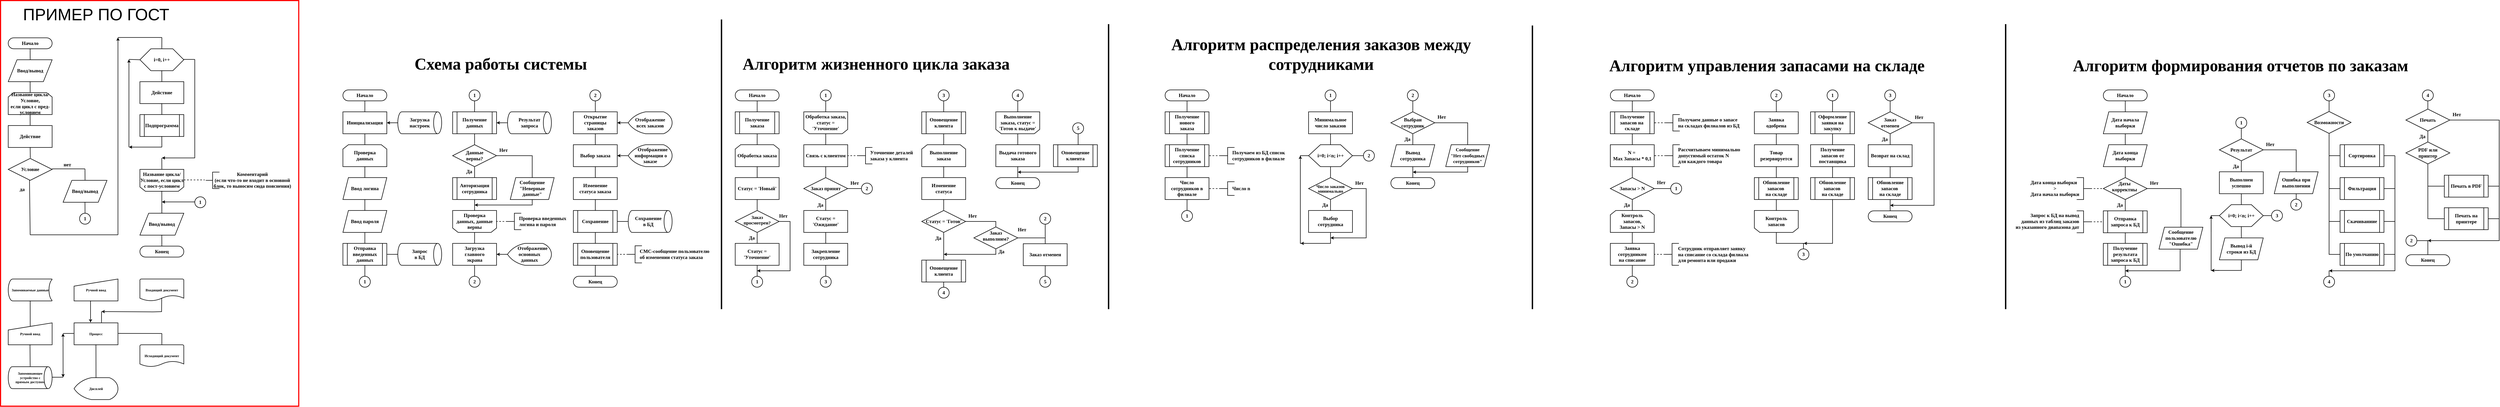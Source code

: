 <mxfile version="26.2.15">
  <diagram name="Страница — 1" id="oI3jOKfCc4rPU5QWJOUy">
    <mxGraphModel dx="6307" dy="3793" grid="0" gridSize="10" guides="1" tooltips="1" connect="1" arrows="1" fold="1" page="0" pageScale="1" pageWidth="1169" pageHeight="827" background="none" math="0" shadow="0">
      <root>
        <object label="" id="0">
          <mxCell />
        </object>
        <mxCell id="1" parent="0" />
        <mxCell id="QvxtqPu8qyB4Hp5iw3jF-208" value="" style="rounded=0;whiteSpace=wrap;html=1;strokeColor=#FF0000;strokeWidth=4;align=center;verticalAlign=middle;fontFamily=Times New Roman;fontSize=18;fontColor=default;fontStyle=1;resizable=0;fillColor=default;movable=0;rotatable=0;deletable=0;editable=0;locked=1;connectable=0;" vertex="1" parent="1">
          <mxGeometry x="-1358" y="-646" width="1087" height="1480" as="geometry" />
        </mxCell>
        <mxCell id="pf5fv10O7jcKK1ilcvL3-1" value="Схема работы системы" style="text;html=1;align=center;verticalAlign=middle;resizable=0;points=[];autosize=1;strokeColor=none;fillColor=none;fontFamily=Verdana;rounded=0;fontSize=60;fontStyle=1;movable=0;rotatable=0;deletable=0;editable=0;locked=1;connectable=0;" parent="1" vertex="1">
          <mxGeometry x="40" y="-460" width="850" height="90" as="geometry" />
        </mxCell>
        <mxCell id="pf5fv10O7jcKK1ilcvL3-5" value="&lt;p&gt;Инициализация&lt;/p&gt;" style="rounded=0;whiteSpace=wrap;html=1;align=center;fontFamily=Times New Roman;fontSize=18;fontStyle=1;strokeWidth=2;" parent="1" vertex="1">
          <mxGeometry x="-110" y="-240" width="160" height="80" as="geometry" />
        </mxCell>
        <mxCell id="pf5fv10O7jcKK1ilcvL3-23" style="edgeStyle=orthogonalEdgeStyle;rounded=0;orthogonalLoop=1;jettySize=auto;html=1;entryX=1;entryY=0.5;entryDx=0;entryDy=0;fontFamily=Times New Roman;fontSize=18;fontStyle=1;strokeWidth=2;" parent="1" source="pf5fv10O7jcKK1ilcvL3-24" target="pf5fv10O7jcKK1ilcvL3-5" edge="1">
          <mxGeometry relative="1" as="geometry" />
        </mxCell>
        <mxCell id="pf5fv10O7jcKK1ilcvL3-24" value="&lt;span style=&quot;background-color: rgb(255, 255, 255); float: none; display: inline !important; color: rgb(0, 0, 0);&quot;&gt;Загрузка&lt;/span&gt;&lt;br style=&quot;background-color: rgb(255, 255, 255); color: rgb(0, 0, 0);&quot;&gt;&lt;span style=&quot;background-color: rgb(255, 255, 255); float: none; display: inline !important; color: rgb(0, 0, 0);&quot;&gt;настроек&lt;/span&gt;" style="strokeWidth=2;html=1;shape=mxgraph.flowchart.direct_data;whiteSpace=wrap;align=center;fontFamily=Times New Roman;rounded=0;fontSize=18;fontStyle=1" parent="1" vertex="1">
          <mxGeometry x="90" y="-240" width="160" height="80" as="geometry" />
        </mxCell>
        <mxCell id="9EqDKlL5Y5wbzRuT1DFT-77" style="edgeStyle=orthogonalEdgeStyle;rounded=0;orthogonalLoop=1;jettySize=auto;html=1;entryX=0.5;entryY=1;entryDx=0;entryDy=0;endArrow=none;startFill=0;fontFamily=Times New Roman;fontStyle=1;strokeWidth=2;" parent="1" source="pf5fv10O7jcKK1ilcvL3-26" target="9EqDKlL5Y5wbzRuT1DFT-75" edge="1">
          <mxGeometry relative="1" as="geometry" />
        </mxCell>
        <mxCell id="pf5fv10O7jcKK1ilcvL3-26" value="&lt;font&gt;Ввод пароля&lt;/font&gt;" style="shape=parallelogram;perimeter=parallelogramPerimeter;whiteSpace=wrap;html=1;fixedSize=1;strokeWidth=2;rounded=0;fontFamily=Times New Roman;fontSize=18;fontStyle=1" parent="1" vertex="1">
          <mxGeometry x="-110" y="120" width="160" height="80" as="geometry" />
        </mxCell>
        <mxCell id="pf5fv10O7jcKK1ilcvL3-43" style="edgeStyle=orthogonalEdgeStyle;rounded=0;orthogonalLoop=1;jettySize=auto;html=1;exitX=0.5;exitY=1;exitDx=0;exitDy=0;entryX=0.5;entryY=0;entryDx=0;entryDy=0;endArrow=none;endFill=0;align=center;fontFamily=Times New Roman;fontSize=18;fontStyle=1;strokeWidth=2;" parent="1" source="pf5fv10O7jcKK1ilcvL3-44" target="pf5fv10O7jcKK1ilcvL3-46" edge="1">
          <mxGeometry relative="1" as="geometry" />
        </mxCell>
        <mxCell id="9EqDKlL5Y5wbzRuT1DFT-115" style="edgeStyle=orthogonalEdgeStyle;rounded=0;orthogonalLoop=1;jettySize=auto;html=1;entryX=0.5;entryY=1;entryDx=0;entryDy=0;endArrow=none;startFill=0;strokeWidth=2;exitX=0.5;exitY=0;exitDx=0;exitDy=0;" parent="1" source="9EqDKlL5Y5wbzRuT1DFT-177" target="9EqDKlL5Y5wbzRuT1DFT-113" edge="1">
          <mxGeometry relative="1" as="geometry">
            <mxPoint x="810" y="-160.0" as="targetPoint" />
          </mxGeometry>
        </mxCell>
        <mxCell id="9EqDKlL5Y5wbzRuT1DFT-180" style="edgeStyle=orthogonalEdgeStyle;rounded=0;orthogonalLoop=1;jettySize=auto;html=1;entryX=0.5;entryY=1;entryDx=0;entryDy=0;strokeWidth=2;endArrow=none;startFill=0;" parent="1" source="pf5fv10O7jcKK1ilcvL3-44" target="9EqDKlL5Y5wbzRuT1DFT-177" edge="1">
          <mxGeometry relative="1" as="geometry" />
        </mxCell>
        <mxCell id="pf5fv10O7jcKK1ilcvL3-44" value="Выбор заказа" style="rounded=0;whiteSpace=wrap;html=1;align=center;fontFamily=Times New Roman;fontSize=18;fontStyle=1;strokeWidth=2;" parent="1" vertex="1">
          <mxGeometry x="730" y="-120" width="160" height="80" as="geometry" />
        </mxCell>
        <mxCell id="pf5fv10O7jcKK1ilcvL3-45" style="edgeStyle=orthogonalEdgeStyle;rounded=0;orthogonalLoop=1;jettySize=auto;html=1;exitX=0.5;exitY=1;exitDx=0;exitDy=0;endArrow=none;startFill=0;fontFamily=Times New Roman;fontSize=18;fontStyle=1;strokeWidth=2;" parent="1" source="pf5fv10O7jcKK1ilcvL3-46" target="pf5fv10O7jcKK1ilcvL3-52" edge="1">
          <mxGeometry relative="1" as="geometry" />
        </mxCell>
        <mxCell id="pf5fv10O7jcKK1ilcvL3-46" value="Изменение&lt;div&gt;статуса заказа&lt;/div&gt;" style="rounded=0;whiteSpace=wrap;html=1;align=center;fontFamily=Times New Roman;fontSize=18;fontStyle=1;strokeWidth=2;" parent="1" vertex="1">
          <mxGeometry x="730" width="160" height="80" as="geometry" />
        </mxCell>
        <mxCell id="pf5fv10O7jcKK1ilcvL3-49" style="edgeStyle=orthogonalEdgeStyle;rounded=0;orthogonalLoop=1;jettySize=auto;html=1;exitX=0;exitY=0.5;exitDx=0;exitDy=0;exitPerimeter=0;entryX=1;entryY=0.5;entryDx=0;entryDy=0;endArrow=classic;endFill=1;fontFamily=Times New Roman;fontSize=18;fontStyle=1;strokeWidth=2;" parent="1" source="pf5fv10O7jcKK1ilcvL3-50" target="pf5fv10O7jcKK1ilcvL3-44" edge="1">
          <mxGeometry relative="1" as="geometry" />
        </mxCell>
        <mxCell id="pf5fv10O7jcKK1ilcvL3-50" value="&amp;nbsp; &amp;nbsp; &amp;nbsp; &amp;nbsp;Отображение&amp;nbsp; &amp;nbsp; &amp;nbsp;информации о заказе" style="strokeWidth=2;html=1;shape=mxgraph.flowchart.display;whiteSpace=wrap;fontFamily=Times New Roman;rounded=0;fontSize=18;fontStyle=1" parent="1" vertex="1">
          <mxGeometry x="930" y="-120" width="160" height="80" as="geometry" />
        </mxCell>
        <mxCell id="pf5fv10O7jcKK1ilcvL3-51" style="edgeStyle=orthogonalEdgeStyle;rounded=0;orthogonalLoop=1;jettySize=auto;html=1;entryX=0.5;entryY=0;entryDx=0;entryDy=0;endArrow=none;startFill=0;fontFamily=Times New Roman;fontSize=18;fontStyle=1;strokeWidth=2;" parent="1" source="pf5fv10O7jcKK1ilcvL3-52" target="pf5fv10O7jcKK1ilcvL3-54" edge="1">
          <mxGeometry relative="1" as="geometry" />
        </mxCell>
        <mxCell id="pf5fv10O7jcKK1ilcvL3-52" value="Сохранение" style="shape=process;whiteSpace=wrap;html=1;backgroundOutline=1;align=center;fontFamily=Times New Roman;rounded=0;fontSize=18;fontStyle=1;strokeWidth=2;" parent="1" vertex="1">
          <mxGeometry x="730" y="120" width="160" height="80" as="geometry" />
        </mxCell>
        <mxCell id="pf5fv10O7jcKK1ilcvL3-53" style="edgeStyle=orthogonalEdgeStyle;rounded=0;orthogonalLoop=1;jettySize=auto;html=1;exitX=1;exitY=0.5;exitDx=0;exitDy=0;entryX=0;entryY=0.5;entryDx=0;entryDy=0;entryPerimeter=0;endArrow=none;endFill=0;fontFamily=Times New Roman;fontSize=18;fontStyle=1;strokeWidth=2;" parent="1" source="pf5fv10O7jcKK1ilcvL3-52" target="pf5fv10O7jcKK1ilcvL3-57" edge="1">
          <mxGeometry relative="1" as="geometry">
            <mxPoint x="930.5" y="455" as="targetPoint" />
          </mxGeometry>
        </mxCell>
        <mxCell id="pf5fv10O7jcKK1ilcvL3-54" value="Оповещение пользователя" style="shape=process;whiteSpace=wrap;html=1;backgroundOutline=1;align=center;fontFamily=Times New Roman;rounded=0;fontSize=18;fontStyle=1;strokeWidth=2;" parent="1" vertex="1">
          <mxGeometry x="730" y="240" width="160" height="80" as="geometry" />
        </mxCell>
        <mxCell id="pf5fv10O7jcKK1ilcvL3-57" value="&lt;div style=&quot;&quot;&gt;&lt;span style=&quot;background-color: transparent; color: light-dark(rgb(0, 0, 0), rgb(255, 255, 255));&quot;&gt;Сохранение&amp;nbsp; &amp;nbsp;&lt;/span&gt;&lt;/div&gt;&lt;div style=&quot;&quot;&gt;в БД&amp;nbsp; &amp;nbsp;&lt;/div&gt;" style="strokeWidth=2;html=1;shape=mxgraph.flowchart.direct_data;whiteSpace=wrap;align=center;fontFamily=Times New Roman;rounded=0;fontSize=18;fontStyle=1" parent="1" vertex="1">
          <mxGeometry x="930" y="120" width="160" height="80" as="geometry" />
        </mxCell>
        <mxCell id="pf5fv10O7jcKK1ilcvL3-59" value="1" style="ellipse;whiteSpace=wrap;html=1;aspect=fixed;rounded=0;fontFamily=Times New Roman;fontSize=18;fontStyle=1;strokeWidth=2;" parent="1" vertex="1">
          <mxGeometry x="-50" y="360" width="40" height="40" as="geometry" />
        </mxCell>
        <mxCell id="pf5fv10O7jcKK1ilcvL3-62" style="edgeStyle=orthogonalEdgeStyle;rounded=0;orthogonalLoop=1;jettySize=auto;html=1;exitX=0.5;exitY=1;exitDx=0;exitDy=0;entryX=0.5;entryY=0;entryDx=0;entryDy=0;endArrow=none;startFill=0;fontFamily=Times New Roman;fontSize=18;fontStyle=1;strokeWidth=2;" parent="1" source="pf5fv10O7jcKK1ilcvL3-54" target="9EqDKlL5Y5wbzRuT1DFT-74" edge="1">
          <mxGeometry relative="1" as="geometry">
            <mxPoint x="810" y="614" as="targetPoint" />
          </mxGeometry>
        </mxCell>
        <mxCell id="sZgTdZ2AV089rUdlqtD1-2" style="edgeStyle=orthogonalEdgeStyle;rounded=0;orthogonalLoop=1;jettySize=auto;html=1;endArrow=none;startFill=0;dashed=1;fontFamily=Times New Roman;fontSize=18;fontStyle=1;strokeWidth=2;" parent="1" source="sZgTdZ2AV089rUdlqtD1-1" target="pf5fv10O7jcKK1ilcvL3-54" edge="1">
          <mxGeometry relative="1" as="geometry" />
        </mxCell>
        <mxCell id="sZgTdZ2AV089rUdlqtD1-1" value="" style="strokeWidth=2;html=1;shape=mxgraph.flowchart.annotation_2;align=left;labelPosition=right;pointerEvents=1;rounded=0;fontFamily=Times New Roman;fontSize=18;fontStyle=1" parent="1" vertex="1">
          <mxGeometry x="930" y="248.75" width="50" height="62.5" as="geometry" />
        </mxCell>
        <mxCell id="sZgTdZ2AV089rUdlqtD1-3" value="&lt;font&gt;СМС-сообщение пользователю&lt;br&gt;об изменении статуса заказа&lt;/font&gt;" style="text;html=1;align=left;verticalAlign=middle;resizable=0;points=[];autosize=1;strokeColor=none;fillColor=none;rounded=0;fontFamily=Times New Roman;fontSize=18;fontStyle=1" parent="1" vertex="1">
          <mxGeometry x="970" y="250" width="260" height="60" as="geometry" />
        </mxCell>
        <mxCell id="_ACzCQE8blFFiLmsyVWc-3" style="edgeStyle=orthogonalEdgeStyle;rounded=0;orthogonalLoop=1;jettySize=auto;html=1;entryX=0.5;entryY=1;entryDx=0;entryDy=0;endArrow=none;startFill=0;strokeWidth=2;" parent="1" source="sZgTdZ2AV089rUdlqtD1-5" target="9EqDKlL5Y5wbzRuT1DFT-202" edge="1">
          <mxGeometry relative="1" as="geometry" />
        </mxCell>
        <mxCell id="sZgTdZ2AV089rUdlqtD1-5" value="Получение заказа" style="shape=process;whiteSpace=wrap;html=1;backgroundOutline=1;align=center;fontFamily=Times New Roman;rounded=0;movable=1;resizable=1;rotatable=1;deletable=1;editable=1;locked=0;connectable=1;fontSize=18;fontStyle=1;spacing=1;strokeWidth=2;" parent="1" vertex="1">
          <mxGeometry x="1320" y="-240" width="160" height="80" as="geometry" />
        </mxCell>
        <mxCell id="_ACzCQE8blFFiLmsyVWc-7" style="edgeStyle=orthogonalEdgeStyle;rounded=0;orthogonalLoop=1;jettySize=auto;html=1;entryX=0.5;entryY=1;entryDx=0;entryDy=0;strokeWidth=2;endArrow=none;startFill=0;" parent="1" source="sZgTdZ2AV089rUdlqtD1-8" target="_ACzCQE8blFFiLmsyVWc-5" edge="1">
          <mxGeometry relative="1" as="geometry" />
        </mxCell>
        <mxCell id="sZgTdZ2AV089rUdlqtD1-8" value="Статус = &#39;Новый&#39;" style="rounded=0;whiteSpace=wrap;html=1;align=center;fontFamily=Times New Roman;movable=1;resizable=1;rotatable=1;deletable=1;editable=1;locked=0;connectable=1;fontSize=18;fontStyle=1;strokeWidth=2;aspect=fixed;" parent="1" vertex="1">
          <mxGeometry x="1320" width="160" height="80" as="geometry" />
        </mxCell>
        <mxCell id="_ACzCQE8blFFiLmsyVWc-11" style="edgeStyle=orthogonalEdgeStyle;rounded=0;orthogonalLoop=1;jettySize=auto;html=1;entryX=0.5;entryY=1;entryDx=0;entryDy=0;strokeWidth=2;endArrow=none;startFill=0;" parent="1" source="sZgTdZ2AV089rUdlqtD1-25" target="sZgTdZ2AV089rUdlqtD1-21" edge="1">
          <mxGeometry relative="1" as="geometry" />
        </mxCell>
        <mxCell id="_ACzCQE8blFFiLmsyVWc-14" style="edgeStyle=orthogonalEdgeStyle;rounded=0;orthogonalLoop=1;jettySize=auto;html=1;entryX=0.5;entryY=0;entryDx=0;entryDy=0;strokeWidth=2;endArrow=none;startFill=0;" parent="1" source="sZgTdZ2AV089rUdlqtD1-25" edge="1">
          <mxGeometry relative="1" as="geometry">
            <mxPoint x="1400" y="360" as="targetPoint" />
          </mxGeometry>
        </mxCell>
        <mxCell id="sZgTdZ2AV089rUdlqtD1-25" value="Статус = &#39;Уточнение&#39;" style="rounded=0;whiteSpace=wrap;html=1;align=center;fontFamily=Times New Roman;movable=1;resizable=1;rotatable=1;deletable=1;editable=1;locked=0;connectable=1;fontSize=18;fontStyle=1;strokeWidth=2;" parent="1" vertex="1">
          <mxGeometry x="1320" y="240" width="160" height="80" as="geometry" />
        </mxCell>
        <mxCell id="sZgTdZ2AV089rUdlqtD1-28" value="Связь с клиентом" style="rounded=0;whiteSpace=wrap;html=1;align=center;fontFamily=Times New Roman;movable=1;resizable=1;rotatable=1;deletable=1;editable=1;locked=0;connectable=1;fontSize=18;fontStyle=1;strokeWidth=2;" parent="1" vertex="1">
          <mxGeometry x="1570" y="-120" width="160" height="80" as="geometry" />
        </mxCell>
        <mxCell id="sZgTdZ2AV089rUdlqtD1-29" value="" style="strokeWidth=2;html=1;shape=mxgraph.flowchart.annotation_2;align=left;labelPosition=right;pointerEvents=1;rounded=0;fontFamily=Verdana;movable=1;resizable=1;rotatable=1;deletable=1;editable=1;locked=0;connectable=1;" parent="1" vertex="1">
          <mxGeometry x="1770" y="-110" width="50" height="60" as="geometry" />
        </mxCell>
        <mxCell id="sZgTdZ2AV089rUdlqtD1-31" value="&lt;font&gt;Уточнение деталей&lt;br&gt;заказа у клиента&lt;/font&gt;" style="text;html=1;align=left;verticalAlign=middle;resizable=1;points=[];autosize=1;strokeColor=none;fillColor=none;fontFamily=Times New Roman;movable=1;rotatable=1;deletable=1;editable=1;locked=0;connectable=1;strokeWidth=2;fontSize=18;fontStyle=1" parent="1" vertex="1">
          <mxGeometry x="1810" y="-110" width="170" height="60" as="geometry" />
        </mxCell>
        <mxCell id="sZgTdZ2AV089rUdlqtD1-39" value="&lt;p&gt;&lt;font&gt;Алгоритм жизненного цикла заказа&lt;/font&gt;&lt;/p&gt;" style="text;whiteSpace=wrap;html=1;verticalAlign=middle;fontFamily=Verdana;fontSize=60;fontStyle=1;movable=1;resizable=1;rotatable=1;deletable=1;editable=1;locked=0;connectable=1;" parent="1" vertex="1">
          <mxGeometry x="1345" y="-455" width="1265" height="80" as="geometry" />
        </mxCell>
        <mxCell id="_ACzCQE8blFFiLmsyVWc-27" style="edgeStyle=orthogonalEdgeStyle;rounded=0;orthogonalLoop=1;jettySize=auto;html=1;exitX=1;exitY=0.5;exitDx=0;exitDy=0;entryX=0;entryY=0.5;entryDx=0;entryDy=0;strokeWidth=2;endArrow=none;startFill=0;" parent="1" source="sZgTdZ2AV089rUdlqtD1-41" target="_ACzCQE8blFFiLmsyVWc-25" edge="1">
          <mxGeometry relative="1" as="geometry">
            <mxPoint x="1770" y="79.49" as="targetPoint" />
            <mxPoint x="1730" y="49.49" as="sourcePoint" />
          </mxGeometry>
        </mxCell>
        <mxCell id="_ACzCQE8blFFiLmsyVWc-28" style="edgeStyle=orthogonalEdgeStyle;rounded=0;orthogonalLoop=1;jettySize=auto;html=1;entryX=0.5;entryY=1;entryDx=0;entryDy=0;strokeWidth=2;endArrow=none;startFill=0;" parent="1" source="sZgTdZ2AV089rUdlqtD1-41" target="sZgTdZ2AV089rUdlqtD1-28" edge="1">
          <mxGeometry relative="1" as="geometry" />
        </mxCell>
        <mxCell id="sZgTdZ2AV089rUdlqtD1-41" value="Заказ принят" style="rhombus;whiteSpace=wrap;html=1;strokeWidth=2;rounded=0;fontFamily=Times New Roman;movable=1;resizable=1;rotatable=1;deletable=1;editable=1;locked=0;connectable=1;fontSize=18;fontStyle=1" parent="1" vertex="1">
          <mxGeometry x="1570" width="160" height="80" as="geometry" />
        </mxCell>
        <mxCell id="sZgTdZ2AV089rUdlqtD1-52" value="1" style="ellipse;whiteSpace=wrap;html=1;aspect=fixed;rounded=0;fontFamily=Times New Roman;movable=1;resizable=1;rotatable=1;deletable=1;editable=1;locked=0;connectable=1;strokeWidth=2;fontSize=18;fontStyle=1" parent="1" vertex="1">
          <mxGeometry x="1380" y="360" width="40" height="40" as="geometry" />
        </mxCell>
        <mxCell id="sZgTdZ2AV089rUdlqtD1-94" style="edgeStyle=orthogonalEdgeStyle;rounded=0;orthogonalLoop=1;jettySize=auto;html=1;exitX=1;exitY=0.5;exitDx=0;exitDy=0;entryX=0.5;entryY=0;entryDx=0;entryDy=0;curved=0;endArrow=none;startFill=0;fontFamily=Verdana;movable=1;resizable=1;rotatable=1;deletable=1;editable=1;locked=0;connectable=1;strokeWidth=2;" parent="1" source="_ACzCQE8blFFiLmsyVWc-45" target="sZgTdZ2AV089rUdlqtD1-103" edge="1">
          <mxGeometry relative="1" as="geometry">
            <Array as="points">
              <mxPoint x="2270" y="160" />
            </Array>
            <mxPoint x="1820.0" y="700.0" as="sourcePoint" />
          </mxGeometry>
        </mxCell>
        <mxCell id="sZgTdZ2AV089rUdlqtD1-101" value="Заказ отменен" style="rounded=0;whiteSpace=wrap;html=1;align=center;fontFamily=Times New Roman;movable=1;resizable=1;rotatable=1;deletable=1;editable=1;locked=0;connectable=1;fontSize=18;fontStyle=1;strokeWidth=2;" parent="1" vertex="1">
          <mxGeometry x="2370" y="241.25" width="160" height="80" as="geometry" />
        </mxCell>
        <mxCell id="_ACzCQE8blFFiLmsyVWc-32" style="edgeStyle=orthogonalEdgeStyle;rounded=0;orthogonalLoop=1;jettySize=auto;html=1;entryX=0.5;entryY=1;entryDx=0;entryDy=0;strokeWidth=2;endArrow=none;startFill=0;" parent="1" source="sZgTdZ2AV089rUdlqtD1-120" target="_ACzCQE8blFFiLmsyVWc-29" edge="1">
          <mxGeometry relative="1" as="geometry" />
        </mxCell>
        <mxCell id="sZgTdZ2AV089rUdlqtD1-120" value="Закрепление сотрудника" style="rounded=0;whiteSpace=wrap;html=1;align=center;fontFamily=Times New Roman;movable=1;resizable=1;rotatable=1;deletable=1;editable=1;locked=0;connectable=1;fontSize=18;fontStyle=1;strokeWidth=2;" parent="1" vertex="1">
          <mxGeometry x="1570" y="240" width="160" height="80" as="geometry" />
        </mxCell>
        <mxCell id="sZgTdZ2AV089rUdlqtD1-121" value="&lt;p&gt;&lt;font&gt;Алгоритм распределения заказов между сотрудниками&lt;/font&gt;&lt;/p&gt;" style="text;whiteSpace=wrap;html=1;verticalAlign=middle;fontFamily=Verdana;fontStyle=1;fontSize=60;movable=1;resizable=1;rotatable=1;deletable=1;editable=1;locked=0;connectable=1;align=center;" parent="1" vertex="1">
          <mxGeometry x="2710" y="-531" width="1492" height="161" as="geometry" />
        </mxCell>
        <mxCell id="sZgTdZ2AV089rUdlqtD1-128" style="edgeStyle=orthogonalEdgeStyle;rounded=1;orthogonalLoop=1;jettySize=auto;html=1;exitX=0.5;exitY=1;exitDx=0;exitDy=0;entryX=0.5;entryY=0;entryDx=0;entryDy=0;endArrow=none;startFill=0;fontFamily=Verdana;movable=1;resizable=1;rotatable=1;deletable=1;editable=1;locked=0;connectable=1;strokeWidth=2;" parent="1" source="_ACzCQE8blFFiLmsyVWc-79" target="sZgTdZ2AV089rUdlqtD1-127" edge="1">
          <mxGeometry relative="1" as="geometry">
            <mxPoint x="2977" y="-280" as="sourcePoint" />
          </mxGeometry>
        </mxCell>
        <mxCell id="sZgTdZ2AV089rUdlqtD1-129" style="edgeStyle=orthogonalEdgeStyle;rounded=1;orthogonalLoop=1;jettySize=auto;html=1;entryX=0.5;entryY=1;entryDx=0;entryDy=0;endArrow=none;startFill=0;fontFamily=Verdana;movable=1;resizable=1;rotatable=1;deletable=1;editable=1;locked=0;connectable=1;strokeWidth=2;" parent="1" source="sZgTdZ2AV089rUdlqtD1-123" target="sZgTdZ2AV089rUdlqtD1-127" edge="1">
          <mxGeometry relative="1" as="geometry" />
        </mxCell>
        <mxCell id="sZgTdZ2AV089rUdlqtD1-123" value="&lt;font style=&quot;font-size: 18px;&quot; face=&quot;Times New Roman&quot;&gt;&lt;b&gt;Получение списка сотрудников&lt;/b&gt;&lt;/font&gt;" style="shape=process;whiteSpace=wrap;html=1;backgroundOutline=1;align=center;fontFamily=Verdana;rounded=0;movable=1;resizable=1;rotatable=1;deletable=1;editable=1;locked=0;connectable=1;strokeWidth=2;" parent="1" vertex="1">
          <mxGeometry x="2887" y="-120" width="160" height="80" as="geometry" />
        </mxCell>
        <mxCell id="sZgTdZ2AV089rUdlqtD1-126" value="Получаем из БД список&lt;div&gt;сотрудников в филиале&lt;/div&gt;" style="text;html=1;align=left;verticalAlign=middle;resizable=1;points=[];autosize=1;strokeColor=none;fillColor=none;fontFamily=Times New Roman;movable=1;rotatable=1;deletable=1;editable=1;locked=0;connectable=1;fontSize=18;fontStyle=1" parent="1" vertex="1">
          <mxGeometry x="3130" y="-110" width="200" height="60" as="geometry" />
        </mxCell>
        <mxCell id="sZgTdZ2AV089rUdlqtD1-127" value="Получение&lt;div&gt;нового&lt;/div&gt;&lt;div&gt;заказа&lt;/div&gt;" style="shape=process;whiteSpace=wrap;html=1;backgroundOutline=1;align=center;fontFamily=Times New Roman;rounded=0;movable=1;resizable=1;rotatable=1;deletable=1;editable=1;locked=0;connectable=1;fontSize=18;fontStyle=1;strokeWidth=2;" parent="1" vertex="1">
          <mxGeometry x="2887" y="-240" width="160" height="80" as="geometry" />
        </mxCell>
        <mxCell id="_ACzCQE8blFFiLmsyVWc-83" style="edgeStyle=orthogonalEdgeStyle;rounded=0;orthogonalLoop=1;jettySize=auto;html=1;entryX=0.5;entryY=1;entryDx=0;entryDy=0;strokeWidth=2;endArrow=none;startFill=0;" parent="1" source="sZgTdZ2AV089rUdlqtD1-133" target="sZgTdZ2AV089rUdlqtD1-123" edge="1">
          <mxGeometry relative="1" as="geometry" />
        </mxCell>
        <mxCell id="sZgTdZ2AV089rUdlqtD1-133" value="&lt;font style=&quot;font-size: 18px;&quot; face=&quot;Times New Roman&quot;&gt;&lt;b&gt;Число&lt;br&gt;сотрудников в филиале&lt;/b&gt;&lt;/font&gt;" style="rounded=0;whiteSpace=wrap;html=1;fontFamily=Verdana;movable=1;resizable=1;rotatable=1;deletable=1;editable=1;locked=0;connectable=1;strokeWidth=2;" parent="1" vertex="1">
          <mxGeometry x="2887" width="160" height="80" as="geometry" />
        </mxCell>
        <mxCell id="_ACzCQE8blFFiLmsyVWc-95" style="edgeStyle=orthogonalEdgeStyle;rounded=0;orthogonalLoop=1;jettySize=auto;html=1;entryX=0.5;entryY=0;entryDx=0;entryDy=0;endArrow=none;startFill=0;strokeWidth=2;" parent="1" source="sZgTdZ2AV089rUdlqtD1-135" target="_ACzCQE8blFFiLmsyVWc-87" edge="1">
          <mxGeometry relative="1" as="geometry" />
        </mxCell>
        <mxCell id="sZgTdZ2AV089rUdlqtD1-135" value="Минимальное число заказов" style="rounded=0;whiteSpace=wrap;html=1;fontFamily=Times New Roman;movable=1;resizable=1;rotatable=1;deletable=1;editable=1;locked=0;connectable=1;fontSize=18;fontStyle=1;strokeWidth=2;" parent="1" vertex="1">
          <mxGeometry x="3410" y="-240" width="160" height="80" as="geometry" />
        </mxCell>
        <mxCell id="sZgTdZ2AV089rUdlqtD1-141" style="edgeStyle=orthogonalEdgeStyle;rounded=1;orthogonalLoop=1;jettySize=auto;html=1;exitX=0.5;exitY=1;exitDx=0;exitDy=0;entryX=0.5;entryY=0;entryDx=0;entryDy=0;endArrow=none;startFill=0;fontFamily=Verdana;movable=1;resizable=1;rotatable=1;deletable=1;editable=1;locked=0;connectable=1;strokeWidth=2;" parent="1" source="sZgTdZ2AV089rUdlqtD1-139" target="sZgTdZ2AV089rUdlqtD1-135" edge="1">
          <mxGeometry relative="1" as="geometry">
            <mxPoint x="3490" y="-260" as="targetPoint" />
          </mxGeometry>
        </mxCell>
        <mxCell id="sZgTdZ2AV089rUdlqtD1-139" value="1" style="ellipse;whiteSpace=wrap;html=1;aspect=fixed;rounded=0;fontFamily=Times New Roman;movable=1;resizable=1;rotatable=1;deletable=1;editable=1;locked=0;connectable=1;fontSize=18;fontStyle=1;strokeWidth=2;" parent="1" vertex="1">
          <mxGeometry x="3470" y="-320" width="40" height="40" as="geometry" />
        </mxCell>
        <mxCell id="CLZdvBLHJ7PR2_3X5Nru-18" style="edgeStyle=orthogonalEdgeStyle;rounded=0;orthogonalLoop=1;jettySize=auto;html=1;endArrow=classic;startFill=0;strokeWidth=2;endFill=1;" parent="1" source="sZgTdZ2AV089rUdlqtD1-142" edge="1">
          <mxGeometry relative="1" as="geometry">
            <mxPoint x="3380" y="-80" as="targetPoint" />
            <Array as="points">
              <mxPoint x="3490" y="240" />
              <mxPoint x="3380" y="240" />
              <mxPoint x="3380" y="40" />
            </Array>
          </mxGeometry>
        </mxCell>
        <mxCell id="sZgTdZ2AV089rUdlqtD1-142" value="Выбор&lt;br&gt;сотрудника" style="rounded=0;whiteSpace=wrap;html=1;fontFamily=Times New Roman;movable=1;resizable=1;rotatable=1;deletable=1;editable=1;locked=0;connectable=1;fontSize=18;fontStyle=1;strokeWidth=2;" parent="1" vertex="1">
          <mxGeometry x="3410" y="120" width="160" height="80" as="geometry" />
        </mxCell>
        <mxCell id="CLZdvBLHJ7PR2_3X5Nru-4" style="edgeStyle=orthogonalEdgeStyle;rounded=0;orthogonalLoop=1;jettySize=auto;html=1;entryX=1;entryY=0.5;entryDx=0;entryDy=0;strokeWidth=2;endArrow=none;startFill=1;endFill=1;startArrow=classic;" parent="1" target="sZgTdZ2AV089rUdlqtD1-137" edge="1">
          <mxGeometry relative="1" as="geometry">
            <mxPoint x="3490" y="220" as="sourcePoint" />
            <Array as="points">
              <mxPoint x="3620" y="40" />
            </Array>
          </mxGeometry>
        </mxCell>
        <mxCell id="sZgTdZ2AV089rUdlqtD1-164" style="edgeStyle=orthogonalEdgeStyle;rounded=1;orthogonalLoop=1;jettySize=auto;html=1;exitX=0.5;exitY=1;exitDx=0;exitDy=0;entryX=0.5;entryY=0;entryDx=0;entryDy=0;endArrow=none;startFill=0;fontFamily=Verdana;movable=1;resizable=1;rotatable=1;deletable=1;editable=1;locked=0;connectable=1;strokeWidth=2;" parent="1" source="sZgTdZ2AV089rUdlqtD1-166" target="sZgTdZ2AV089rUdlqtD1-156" edge="1">
          <mxGeometry relative="1" as="geometry" />
        </mxCell>
        <mxCell id="CLZdvBLHJ7PR2_3X5Nru-17" style="edgeStyle=orthogonalEdgeStyle;rounded=0;orthogonalLoop=1;jettySize=auto;html=1;entryX=0.5;entryY=0;entryDx=0;entryDy=0;strokeWidth=2;endArrow=none;startFill=0;" parent="1" source="sZgTdZ2AV089rUdlqtD1-156" target="_ACzCQE8blFFiLmsyVWc-80" edge="1">
          <mxGeometry relative="1" as="geometry" />
        </mxCell>
        <mxCell id="sZgTdZ2AV089rUdlqtD1-156" value="Вывод&lt;br&gt;сотрудника" style="shape=parallelogram;perimeter=parallelogramPerimeter;whiteSpace=wrap;html=1;fixedSize=1;rounded=0;fontFamily=Times New Roman;movable=1;resizable=1;rotatable=1;deletable=1;editable=1;locked=0;connectable=1;fontSize=18;fontStyle=1;strokeWidth=2;" parent="1" vertex="1">
          <mxGeometry x="3710" y="-120" width="160" height="80" as="geometry" />
        </mxCell>
        <mxCell id="sZgTdZ2AV089rUdlqtD1-161" style="edgeStyle=orthogonalEdgeStyle;rounded=1;orthogonalLoop=1;jettySize=auto;html=1;exitX=0;exitY=0.5;exitDx=0;exitDy=0;exitPerimeter=0;entryX=1;entryY=0.5;entryDx=0;entryDy=0;endArrow=none;startFill=0;dashed=1;fontFamily=Verdana;movable=1;resizable=1;rotatable=1;deletable=1;editable=1;locked=0;connectable=1;strokeWidth=2;" parent="1" source="sZgTdZ2AV089rUdlqtD1-160" target="sZgTdZ2AV089rUdlqtD1-133" edge="1">
          <mxGeometry relative="1" as="geometry" />
        </mxCell>
        <mxCell id="sZgTdZ2AV089rUdlqtD1-160" value="" style="strokeWidth=2;html=1;shape=mxgraph.flowchart.annotation_2;align=left;labelPosition=right;pointerEvents=1;rounded=1;fontFamily=Verdana;movable=1;resizable=1;rotatable=1;deletable=1;editable=1;locked=0;connectable=1;" parent="1" vertex="1">
          <mxGeometry x="3090" y="15" width="50" height="50" as="geometry" />
        </mxCell>
        <mxCell id="sZgTdZ2AV089rUdlqtD1-162" value="&lt;font style=&quot;font-size: 18px;&quot; face=&quot;Times New Roman&quot;&gt;&lt;b&gt;Число n&lt;/b&gt;&lt;/font&gt;" style="text;html=1;align=center;verticalAlign=middle;resizable=1;points=[];autosize=1;strokeColor=none;fillColor=none;fontFamily=Verdana;movable=1;rotatable=1;deletable=1;editable=1;locked=0;connectable=1;" parent="1" vertex="1">
          <mxGeometry x="3119" y="20" width="90" height="40" as="geometry" />
        </mxCell>
        <mxCell id="sZgTdZ2AV089rUdlqtD1-172" style="edgeStyle=orthogonalEdgeStyle;rounded=0;orthogonalLoop=1;jettySize=auto;html=1;curved=0;endArrow=none;startFill=0;fontFamily=Verdana;movable=1;resizable=1;rotatable=1;deletable=1;editable=1;locked=0;connectable=1;strokeWidth=2;" parent="1" source="sZgTdZ2AV089rUdlqtD1-166" target="sZgTdZ2AV089rUdlqtD1-170" edge="1">
          <mxGeometry relative="1" as="geometry" />
        </mxCell>
        <mxCell id="sZgTdZ2AV089rUdlqtD1-166" value="Выбран&lt;br&gt;сотрудник" style="rhombus;whiteSpace=wrap;html=1;rounded=0;fontStyle=1;fontFamily=Times New Roman;movable=1;resizable=1;rotatable=1;deletable=1;editable=1;locked=0;connectable=1;fontSize=18;strokeWidth=2;" parent="1" vertex="1">
          <mxGeometry x="3710" y="-240" width="160" height="80" as="geometry" />
        </mxCell>
        <mxCell id="sZgTdZ2AV089rUdlqtD1-170" value="&lt;font style=&quot;font-size: 17px;&quot;&gt;Сообщение&lt;/font&gt;&lt;div&gt;&lt;font style=&quot;font-size: 17px;&quot;&gt;&quot;Нет свободных сотрудников&quot;&lt;/font&gt;&lt;/div&gt;" style="shape=parallelogram;perimeter=parallelogramPerimeter;whiteSpace=wrap;html=1;fixedSize=1;rounded=0;fontFamily=Times New Roman;movable=1;resizable=1;rotatable=1;deletable=1;editable=1;locked=0;connectable=1;fontSize=18;fontStyle=1;strokeWidth=2;" parent="1" vertex="1">
          <mxGeometry x="3910" y="-120" width="160" height="80" as="geometry" />
        </mxCell>
        <mxCell id="sZgTdZ2AV089rUdlqtD1-171" style="edgeStyle=orthogonalEdgeStyle;rounded=0;orthogonalLoop=1;jettySize=auto;html=1;curved=0;endArrow=classic;startFill=0;fontFamily=Verdana;movable=1;resizable=1;rotatable=1;deletable=1;editable=1;locked=0;connectable=1;strokeWidth=2;endFill=1;" parent="1" source="sZgTdZ2AV089rUdlqtD1-170" edge="1">
          <mxGeometry relative="1" as="geometry">
            <Array as="points">
              <mxPoint x="3990" y="-20" />
            </Array>
            <mxPoint x="3790" y="-20" as="targetPoint" />
          </mxGeometry>
        </mxCell>
        <mxCell id="sZgTdZ2AV089rUdlqtD1-174" value="&lt;span data-start=&quot;257&quot; data-end=&quot;330&quot;&gt;Алгоритм управления запасами на складе&lt;/span&gt;" style="text;whiteSpace=wrap;html=1;fontFamily=Verdana;fontStyle=1;fontSize=60;align=center;movable=1;resizable=1;rotatable=1;deletable=1;editable=1;locked=0;connectable=1;verticalAlign=bottom;" parent="1" vertex="1">
          <mxGeometry x="4276" y="-463" width="1610" height="93" as="geometry" />
        </mxCell>
        <mxCell id="sZgTdZ2AV089rUdlqtD1-240" value="&lt;span data-start=&quot;180&quot; data-end=&quot;253&quot;&gt;Алгоритм формирования отчетов по заказам&amp;nbsp;&lt;/span&gt;" style="text;whiteSpace=wrap;html=1;fontFamily=Verdana;fontStyle=1;fontSize=60;align=center;movable=1;resizable=1;rotatable=1;deletable=1;editable=1;locked=0;connectable=1;verticalAlign=bottom;" parent="1" vertex="1">
          <mxGeometry x="6000" y="-450" width="1630" height="80" as="geometry" />
        </mxCell>
        <mxCell id="QvxtqPu8qyB4Hp5iw3jF-130" style="edgeStyle=orthogonalEdgeStyle;rounded=0;orthogonalLoop=1;jettySize=auto;html=1;entryX=0.5;entryY=1;entryDx=0;entryDy=0;fontFamily=Times New Roman;fontSize=18;fontColor=default;fontStyle=1;resizable=1;strokeWidth=2;endArrow=none;startFill=0;" edge="1" parent="1" source="sZgTdZ2AV089rUdlqtD1-242" target="QvxtqPu8qyB4Hp5iw3jF-127">
          <mxGeometry relative="1" as="geometry">
            <mxPoint x="6387" y="-281.25" as="targetPoint" />
          </mxGeometry>
        </mxCell>
        <mxCell id="sZgTdZ2AV089rUdlqtD1-242" value="Дата начала выборки" style="shape=parallelogram;perimeter=parallelogramPerimeter;whiteSpace=wrap;html=1;fixedSize=1;rounded=0;fontFamily=Times New Roman;movable=1;resizable=1;rotatable=1;deletable=1;editable=1;locked=0;connectable=1;fontSize=18;fontStyle=1;strokeWidth=2;" parent="1" vertex="1">
          <mxGeometry x="6307" y="-240" width="160" height="80" as="geometry" />
        </mxCell>
        <mxCell id="QvxtqPu8qyB4Hp5iw3jF-131" style="edgeStyle=orthogonalEdgeStyle;rounded=0;orthogonalLoop=1;jettySize=auto;html=1;entryX=0.5;entryY=1;entryDx=0;entryDy=0;fontFamily=Times New Roman;fontSize=18;fontColor=default;fontStyle=1;resizable=1;strokeWidth=2;endArrow=none;startFill=0;" edge="1" parent="1" source="sZgTdZ2AV089rUdlqtD1-243" target="sZgTdZ2AV089rUdlqtD1-242">
          <mxGeometry relative="1" as="geometry" />
        </mxCell>
        <mxCell id="QvxtqPu8qyB4Hp5iw3jF-135" style="edgeStyle=orthogonalEdgeStyle;rounded=0;orthogonalLoop=1;jettySize=auto;html=1;entryX=0.5;entryY=0;entryDx=0;entryDy=0;fontFamily=Times New Roman;fontSize=18;fontColor=default;fontStyle=1;resizable=1;strokeWidth=2;endArrow=none;startFill=0;" edge="1" parent="1" source="sZgTdZ2AV089rUdlqtD1-243" target="sZgTdZ2AV089rUdlqtD1-244">
          <mxGeometry relative="1" as="geometry" />
        </mxCell>
        <mxCell id="sZgTdZ2AV089rUdlqtD1-243" value="Дата конца&lt;br&gt;выборки" style="shape=parallelogram;perimeter=parallelogramPerimeter;whiteSpace=wrap;html=1;fixedSize=1;rounded=0;fontFamily=Times New Roman;movable=1;resizable=1;rotatable=1;deletable=1;editable=1;locked=0;connectable=1;fontSize=18;fontStyle=1;strokeWidth=2;" parent="1" vertex="1">
          <mxGeometry x="6307" y="-120" width="160" height="80" as="geometry" />
        </mxCell>
        <mxCell id="ucU8Fq2Tyw5uj5B-TA47-3" style="edgeStyle=orthogonalEdgeStyle;rounded=0;orthogonalLoop=1;jettySize=auto;html=1;entryX=0.5;entryY=0;entryDx=0;entryDy=0;endArrow=none;startFill=0;fontFamily=Verdana;movable=1;resizable=1;rotatable=1;deletable=1;editable=1;locked=0;connectable=1;strokeWidth=2;" parent="1" source="sZgTdZ2AV089rUdlqtD1-244" target="ucU8Fq2Tyw5uj5B-TA47-2" edge="1">
          <mxGeometry relative="1" as="geometry" />
        </mxCell>
        <mxCell id="ucU8Fq2Tyw5uj5B-TA47-10" style="edgeStyle=orthogonalEdgeStyle;rounded=0;orthogonalLoop=1;jettySize=auto;html=1;entryX=0.5;entryY=0;entryDx=0;entryDy=0;endArrow=none;startFill=0;fontFamily=Verdana;movable=1;resizable=1;rotatable=1;deletable=1;editable=1;locked=0;connectable=1;strokeWidth=2;" parent="1" source="ucU8Fq2Tyw5uj5B-TA47-2" target="QvxtqPu8qyB4Hp5iw3jF-197" edge="1">
          <mxGeometry relative="1" as="geometry">
            <mxPoint x="6387" y="240" as="targetPoint" />
          </mxGeometry>
        </mxCell>
        <mxCell id="ucU8Fq2Tyw5uj5B-TA47-2" value="Отправка запроса к БД" style="shape=process;whiteSpace=wrap;html=1;backgroundOutline=1;fontFamily=Times New Roman;movable=1;resizable=1;rotatable=1;deletable=1;editable=1;locked=0;connectable=1;strokeWidth=2;fontStyle=1;fontSize=18;" parent="1" vertex="1">
          <mxGeometry x="6307" y="121.25" width="160" height="80" as="geometry" />
        </mxCell>
        <mxCell id="ucU8Fq2Tyw5uj5B-TA47-8" value="Запрос к БД на вывод&lt;div&gt;данных из таблиц&amp;nbsp;&lt;span style=&quot;background-color: transparent; color: light-dark(rgb(0, 0, 0), rgb(255, 255, 255));&quot;&gt;заказов&lt;/span&gt;&lt;/div&gt;&lt;div&gt;&lt;span style=&quot;background-color: transparent; color: light-dark(rgb(0, 0, 0), rgb(255, 255, 255));&quot;&gt;из указанного диапазона дат&lt;/span&gt;&lt;/div&gt;" style="text;html=1;align=right;verticalAlign=middle;resizable=1;points=[];autosize=1;strokeColor=none;fillColor=none;fontFamily=Times New Roman;movable=1;rotatable=1;deletable=1;editable=1;locked=0;connectable=1;fontStyle=1;fontSize=18;" parent="1" vertex="1">
          <mxGeometry x="5980" y="120" width="240" height="80" as="geometry" />
        </mxCell>
        <mxCell id="ucU8Fq2Tyw5uj5B-TA47-17" style="edgeStyle=orthogonalEdgeStyle;rounded=0;orthogonalLoop=1;jettySize=auto;html=1;entryX=0.5;entryY=0;entryDx=0;entryDy=0;endArrow=none;startFill=0;fontFamily=Verdana;movable=1;resizable=1;rotatable=1;deletable=1;editable=1;locked=0;connectable=1;strokeWidth=2;" parent="1" source="ucU8Fq2Tyw5uj5B-TA47-18" target="ucU8Fq2Tyw5uj5B-TA47-20" edge="1">
          <mxGeometry relative="1" as="geometry" />
        </mxCell>
        <mxCell id="ucU8Fq2Tyw5uj5B-TA47-25" style="edgeStyle=orthogonalEdgeStyle;rounded=0;orthogonalLoop=1;jettySize=auto;html=1;exitX=1;exitY=0.5;exitDx=0;exitDy=0;entryX=0.5;entryY=0;entryDx=0;entryDy=0;fontFamily=Verdana;movable=1;resizable=1;rotatable=1;deletable=1;editable=1;locked=0;connectable=1;strokeWidth=2;endArrow=none;startFill=0;" parent="1" source="ucU8Fq2Tyw5uj5B-TA47-18" target="ucU8Fq2Tyw5uj5B-TA47-19" edge="1">
          <mxGeometry relative="1" as="geometry" />
        </mxCell>
        <mxCell id="ucU8Fq2Tyw5uj5B-TA47-18" value="Результат" style="rhombus;whiteSpace=wrap;html=1;fontFamily=Times New Roman;movable=1;resizable=1;rotatable=1;deletable=1;editable=1;locked=0;connectable=1;fontSize=18;fontStyle=1;strokeWidth=2;" parent="1" vertex="1">
          <mxGeometry x="6730.05" y="-141.25" width="160" height="80" as="geometry" />
        </mxCell>
        <mxCell id="QvxtqPu8qyB4Hp5iw3jF-182" style="edgeStyle=orthogonalEdgeStyle;rounded=0;orthogonalLoop=1;jettySize=auto;html=1;fontFamily=Times New Roman;fontSize=18;fontColor=default;fontStyle=1;resizable=1;strokeWidth=2;endArrow=none;startFill=0;" edge="1" parent="1" source="ucU8Fq2Tyw5uj5B-TA47-19" target="QvxtqPu8qyB4Hp5iw3jF-181">
          <mxGeometry relative="1" as="geometry" />
        </mxCell>
        <mxCell id="ucU8Fq2Tyw5uj5B-TA47-19" value="&lt;div&gt;Ошибка при выполнении&lt;/div&gt;" style="shape=parallelogram;perimeter=parallelogramPerimeter;whiteSpace=wrap;html=1;fixedSize=1;fontFamily=Times New Roman;movable=1;resizable=1;rotatable=1;deletable=1;editable=1;locked=0;connectable=1;fontSize=18;fontStyle=1;strokeWidth=2;" parent="1" vertex="1">
          <mxGeometry x="6930.05" y="-21.25" width="160" height="80" as="geometry" />
        </mxCell>
        <mxCell id="ucU8Fq2Tyw5uj5B-TA47-33" style="edgeStyle=orthogonalEdgeStyle;rounded=0;orthogonalLoop=1;jettySize=auto;html=1;entryX=0.5;entryY=0;entryDx=0;entryDy=0;fontFamily=Verdana;movable=1;resizable=1;rotatable=1;deletable=1;editable=1;locked=0;connectable=1;strokeWidth=2;endArrow=none;startFill=0;" parent="1" source="ucU8Fq2Tyw5uj5B-TA47-20" target="ucU8Fq2Tyw5uj5B-TA47-31" edge="1">
          <mxGeometry relative="1" as="geometry" />
        </mxCell>
        <mxCell id="ucU8Fq2Tyw5uj5B-TA47-20" value="Выполнен&lt;div&gt;успешно&lt;/div&gt;" style="rounded=0;whiteSpace=wrap;html=1;fontFamily=Times New Roman;movable=1;resizable=1;rotatable=1;deletable=1;editable=1;locked=0;connectable=1;fontSize=18;fontStyle=1;strokeWidth=2;" parent="1" vertex="1">
          <mxGeometry x="6730.05" y="-21.25" width="160" height="80" as="geometry" />
        </mxCell>
        <mxCell id="QvxtqPu8qyB4Hp5iw3jF-193" style="edgeStyle=orthogonalEdgeStyle;rounded=0;orthogonalLoop=1;jettySize=auto;html=1;fontFamily=Times New Roman;fontSize=18;fontColor=default;fontStyle=1;resizable=1;strokeWidth=2;endArrow=none;startFill=0;" edge="1" parent="1" source="ucU8Fq2Tyw5uj5B-TA47-30">
          <mxGeometry relative="1" as="geometry">
            <mxPoint x="7490" y="230" as="targetPoint" />
          </mxGeometry>
        </mxCell>
        <mxCell id="ucU8Fq2Tyw5uj5B-TA47-30" value="2" style="ellipse;whiteSpace=wrap;html=1;aspect=fixed;rounded=0;fontFamily=Times New Roman;movable=1;resizable=1;rotatable=1;deletable=1;editable=1;locked=0;connectable=1;strokeWidth=2;fontSize=18;fontStyle=1" parent="1" vertex="1">
          <mxGeometry x="7410" y="210" width="40" height="40" as="geometry" />
        </mxCell>
        <mxCell id="ucU8Fq2Tyw5uj5B-TA47-35" style="edgeStyle=orthogonalEdgeStyle;rounded=0;orthogonalLoop=1;jettySize=auto;html=1;entryX=0.5;entryY=0;entryDx=0;entryDy=0;endArrow=none;startFill=0;fontFamily=Verdana;movable=1;resizable=1;rotatable=1;deletable=1;editable=1;locked=0;connectable=1;strokeWidth=2;" parent="1" source="ucU8Fq2Tyw5uj5B-TA47-31" target="ucU8Fq2Tyw5uj5B-TA47-34" edge="1">
          <mxGeometry relative="1" as="geometry" />
        </mxCell>
        <mxCell id="QvxtqPu8qyB4Hp5iw3jF-161" style="edgeStyle=orthogonalEdgeStyle;rounded=0;orthogonalLoop=1;jettySize=auto;html=1;entryX=0;entryY=0.5;entryDx=0;entryDy=0;fontFamily=Times New Roman;fontSize=18;fontColor=default;fontStyle=1;resizable=1;strokeWidth=2;endArrow=none;startFill=0;" edge="1" parent="1" source="ucU8Fq2Tyw5uj5B-TA47-31" target="QvxtqPu8qyB4Hp5iw3jF-159">
          <mxGeometry relative="1" as="geometry" />
        </mxCell>
        <mxCell id="QvxtqPu8qyB4Hp5iw3jF-153" style="edgeStyle=orthogonalEdgeStyle;rounded=0;orthogonalLoop=1;jettySize=auto;html=1;entryX=0;entryY=0.5;entryDx=0;entryDy=0;fontFamily=Times New Roman;fontSize=18;fontColor=default;fontStyle=1;resizable=1;endArrow=none;startFill=0;strokeWidth=2;" edge="1" parent="1" source="ucU8Fq2Tyw5uj5B-TA47-34" target="ucU8Fq2Tyw5uj5B-TA47-31">
          <mxGeometry relative="1" as="geometry">
            <Array as="points">
              <mxPoint x="6810.05" y="338.75" />
              <mxPoint x="6700.05" y="338.75" />
              <mxPoint x="6700.05" y="138.75" />
            </Array>
          </mxGeometry>
        </mxCell>
        <mxCell id="ucU8Fq2Tyw5uj5B-TA47-34" value="&lt;div&gt;Вывод i-й&lt;/div&gt;&lt;div&gt;строки&amp;nbsp;&lt;span style=&quot;background-color: transparent; color: light-dark(rgb(0, 0, 0), rgb(255, 255, 255));&quot;&gt;из БД&lt;/span&gt;&lt;/div&gt;" style="shape=parallelogram;perimeter=parallelogramPerimeter;whiteSpace=wrap;html=1;fixedSize=1;fontFamily=Times New Roman;movable=1;resizable=1;rotatable=1;deletable=1;editable=1;locked=0;connectable=1;fontSize=18;fontStyle=1;strokeWidth=2;" parent="1" vertex="1">
          <mxGeometry x="6730.05" y="220" width="160" height="80" as="geometry" />
        </mxCell>
        <mxCell id="ucU8Fq2Tyw5uj5B-TA47-44" style="edgeStyle=orthogonalEdgeStyle;rounded=0;orthogonalLoop=1;jettySize=auto;html=1;entryX=0.5;entryY=1;entryDx=0;entryDy=0;endArrow=none;startFill=0;fontFamily=Verdana;movable=1;resizable=1;rotatable=1;deletable=1;editable=1;locked=0;connectable=1;exitX=0.5;exitY=0;exitDx=0;exitDy=0;strokeWidth=2;" parent="1" target="QvxtqPu8qyB4Hp5iw3jF-162" edge="1" source="ucU8Fq2Tyw5uj5B-TA47-46">
          <mxGeometry relative="1" as="geometry">
            <mxPoint x="7497.0" y="-236.02" as="sourcePoint" />
            <mxPoint x="7500" y="-260.0" as="targetPoint" />
          </mxGeometry>
        </mxCell>
        <mxCell id="ucU8Fq2Tyw5uj5B-TA47-52" style="edgeStyle=orthogonalEdgeStyle;rounded=0;orthogonalLoop=1;jettySize=auto;html=1;exitX=0.5;exitY=1;exitDx=0;exitDy=0;entryX=0;entryY=0.5;entryDx=0;entryDy=0;endArrow=none;startFill=0;fontFamily=Times New Roman;movable=1;resizable=1;rotatable=1;deletable=1;editable=1;locked=0;connectable=1;strokeWidth=2;fontStyle=1;fontSize=18;" parent="1" source="ucU8Fq2Tyw5uj5B-TA47-46" target="ucU8Fq2Tyw5uj5B-TA47-48" edge="1">
          <mxGeometry relative="1" as="geometry" />
        </mxCell>
        <mxCell id="ucU8Fq2Tyw5uj5B-TA47-53" style="edgeStyle=orthogonalEdgeStyle;rounded=0;orthogonalLoop=1;jettySize=auto;html=1;exitX=0.5;exitY=1;exitDx=0;exitDy=0;entryX=0;entryY=0.5;entryDx=0;entryDy=0;endArrow=none;startFill=0;fontFamily=Times New Roman;movable=1;resizable=1;rotatable=1;deletable=1;editable=1;locked=0;connectable=1;strokeWidth=2;fontStyle=1;fontSize=18;" parent="1" source="ucU8Fq2Tyw5uj5B-TA47-46" target="ucU8Fq2Tyw5uj5B-TA47-49" edge="1">
          <mxGeometry relative="1" as="geometry" />
        </mxCell>
        <mxCell id="ucU8Fq2Tyw5uj5B-TA47-54" style="edgeStyle=orthogonalEdgeStyle;rounded=0;orthogonalLoop=1;jettySize=auto;html=1;exitX=0.5;exitY=1;exitDx=0;exitDy=0;entryX=0;entryY=0.5;entryDx=0;entryDy=0;endArrow=none;startFill=0;fontFamily=Times New Roman;movable=1;resizable=1;rotatable=1;deletable=1;editable=1;locked=0;connectable=1;strokeWidth=2;fontStyle=1;fontSize=18;" parent="1" source="ucU8Fq2Tyw5uj5B-TA47-46" target="ucU8Fq2Tyw5uj5B-TA47-50" edge="1">
          <mxGeometry relative="1" as="geometry" />
        </mxCell>
        <mxCell id="QvxtqPu8qyB4Hp5iw3jF-168" style="edgeStyle=orthogonalEdgeStyle;rounded=0;orthogonalLoop=1;jettySize=auto;html=1;entryX=0;entryY=0.5;entryDx=0;entryDy=0;fontFamily=Times New Roman;fontSize=18;fontColor=default;fontStyle=1;resizable=1;endArrow=none;startFill=0;strokeWidth=2;" edge="1" parent="1" source="ucU8Fq2Tyw5uj5B-TA47-46" target="QvxtqPu8qyB4Hp5iw3jF-167">
          <mxGeometry relative="1" as="geometry" />
        </mxCell>
        <mxCell id="ucU8Fq2Tyw5uj5B-TA47-46" value="Возможности" style="rhombus;whiteSpace=wrap;html=1;rounded=0;fontFamily=Times New Roman;movable=1;resizable=1;rotatable=1;deletable=1;editable=1;locked=0;connectable=1;strokeWidth=2;fontSize=18;fontStyle=1" parent="1" vertex="1">
          <mxGeometry x="7050" y="-241.25" width="160" height="80" as="geometry" />
        </mxCell>
        <mxCell id="QvxtqPu8qyB4Hp5iw3jF-180" style="edgeStyle=orthogonalEdgeStyle;rounded=0;orthogonalLoop=1;jettySize=auto;html=1;fontFamily=Times New Roman;fontSize=18;fontColor=default;fontStyle=1;resizable=1;strokeWidth=2;endArrow=none;startFill=0;" edge="1" parent="1" source="ucU8Fq2Tyw5uj5B-TA47-48">
          <mxGeometry relative="1" as="geometry">
            <mxPoint x="7370" y="-80" as="targetPoint" />
          </mxGeometry>
        </mxCell>
        <mxCell id="ucU8Fq2Tyw5uj5B-TA47-48" value="Сортировка" style="shape=process;whiteSpace=wrap;html=1;backgroundOutline=1;fontFamily=Times New Roman;movable=1;resizable=1;rotatable=1;deletable=1;editable=1;locked=0;connectable=1;strokeWidth=2;fontStyle=1;fontSize=18;" parent="1" vertex="1">
          <mxGeometry x="7170" y="-120" width="160" height="80" as="geometry" />
        </mxCell>
        <mxCell id="QvxtqPu8qyB4Hp5iw3jF-179" style="edgeStyle=orthogonalEdgeStyle;rounded=0;orthogonalLoop=1;jettySize=auto;html=1;fontFamily=Times New Roman;fontSize=18;fontColor=default;fontStyle=1;resizable=1;strokeWidth=2;endArrow=none;startFill=0;" edge="1" parent="1" source="ucU8Fq2Tyw5uj5B-TA47-49">
          <mxGeometry relative="1" as="geometry">
            <mxPoint x="7370" y="40" as="targetPoint" />
          </mxGeometry>
        </mxCell>
        <mxCell id="ucU8Fq2Tyw5uj5B-TA47-49" value="Фильтрация" style="shape=process;whiteSpace=wrap;html=1;backgroundOutline=1;fontFamily=Times New Roman;movable=1;resizable=1;rotatable=1;deletable=1;editable=1;locked=0;connectable=1;strokeWidth=2;fontStyle=1;fontSize=18;" parent="1" vertex="1">
          <mxGeometry x="7170" width="160" height="80" as="geometry" />
        </mxCell>
        <mxCell id="QvxtqPu8qyB4Hp5iw3jF-178" style="edgeStyle=orthogonalEdgeStyle;rounded=0;orthogonalLoop=1;jettySize=auto;html=1;fontFamily=Times New Roman;fontSize=18;fontColor=default;fontStyle=1;resizable=1;strokeWidth=2;endArrow=none;startFill=0;" edge="1" parent="1" source="ucU8Fq2Tyw5uj5B-TA47-50">
          <mxGeometry relative="1" as="geometry">
            <mxPoint x="7370" y="160" as="targetPoint" />
          </mxGeometry>
        </mxCell>
        <mxCell id="ucU8Fq2Tyw5uj5B-TA47-50" value="Скачиваниие" style="shape=process;whiteSpace=wrap;html=1;backgroundOutline=1;fontFamily=Times New Roman;movable=1;resizable=1;rotatable=1;deletable=1;editable=1;locked=0;connectable=1;strokeWidth=2;fontStyle=1;fontSize=18;" parent="1" vertex="1">
          <mxGeometry x="7170" y="120" width="160" height="80" as="geometry" />
        </mxCell>
        <mxCell id="ucU8Fq2Tyw5uj5B-TA47-75" style="edgeStyle=orthogonalEdgeStyle;rounded=0;orthogonalLoop=1;jettySize=auto;html=1;exitX=0.5;exitY=1;exitDx=0;exitDy=0;entryX=0.5;entryY=0;entryDx=0;entryDy=0;endArrow=none;startFill=0;fontFamily=Verdana;movable=1;resizable=1;rotatable=1;deletable=1;editable=1;locked=0;connectable=1;strokeWidth=2;" parent="1" source="ucU8Fq2Tyw5uj5B-TA47-61" target="ucU8Fq2Tyw5uj5B-TA47-62" edge="1">
          <mxGeometry relative="1" as="geometry" />
        </mxCell>
        <mxCell id="ucU8Fq2Tyw5uj5B-TA47-61" value="4" style="ellipse;whiteSpace=wrap;html=1;aspect=fixed;rounded=0;fontFamily=Times New Roman;movable=1;resizable=1;rotatable=1;deletable=1;editable=1;locked=0;connectable=1;fontSize=18;fontStyle=1;strokeWidth=2;" parent="1" vertex="1">
          <mxGeometry x="7470" y="-320" width="40" height="40" as="geometry" />
        </mxCell>
        <mxCell id="ucU8Fq2Tyw5uj5B-TA47-63" style="edgeStyle=orthogonalEdgeStyle;rounded=0;orthogonalLoop=1;jettySize=auto;html=1;exitX=1;exitY=0.5;exitDx=0;exitDy=0;endArrow=none;startFill=0;fontFamily=Verdana;movable=1;resizable=1;rotatable=1;deletable=1;editable=1;locked=0;connectable=1;strokeWidth=2;entryX=0.5;entryY=0;entryDx=0;entryDy=0;" parent="1" source="ucU8Fq2Tyw5uj5B-TA47-62" target="QvxtqPu8qyB4Hp5iw3jF-190" edge="1">
          <mxGeometry relative="1" as="geometry">
            <Array as="points">
              <mxPoint x="7750" y="-210" />
              <mxPoint x="7750" y="230" />
              <mxPoint x="7490" y="230" />
            </Array>
            <mxPoint x="7490" y="160" as="targetPoint" />
          </mxGeometry>
        </mxCell>
        <mxCell id="ucU8Fq2Tyw5uj5B-TA47-67" style="edgeStyle=orthogonalEdgeStyle;rounded=0;orthogonalLoop=1;jettySize=auto;html=1;exitX=0.5;exitY=1;exitDx=0;exitDy=0;entryX=0.5;entryY=0;entryDx=0;entryDy=0;endArrow=none;startFill=0;fontFamily=Verdana;movable=1;resizable=1;rotatable=1;deletable=1;editable=1;locked=0;connectable=1;strokeWidth=2;" parent="1" source="ucU8Fq2Tyw5uj5B-TA47-62" target="ucU8Fq2Tyw5uj5B-TA47-66" edge="1">
          <mxGeometry relative="1" as="geometry" />
        </mxCell>
        <mxCell id="ucU8Fq2Tyw5uj5B-TA47-62" value="Печать" style="rhombus;whiteSpace=wrap;html=1;rounded=0;fontFamily=Times New Roman;movable=1;resizable=1;rotatable=1;deletable=1;editable=1;locked=0;connectable=1;strokeWidth=2;fontStyle=1;fontSize=18;" parent="1" vertex="1">
          <mxGeometry x="7410" y="-250" width="160" height="80" as="geometry" />
        </mxCell>
        <mxCell id="ucU8Fq2Tyw5uj5B-TA47-71" style="edgeStyle=orthogonalEdgeStyle;rounded=0;orthogonalLoop=1;jettySize=auto;html=1;exitX=0.5;exitY=1;exitDx=0;exitDy=0;entryX=0;entryY=0.5;entryDx=0;entryDy=0;endArrow=none;startFill=0;fontFamily=Verdana;movable=1;resizable=1;rotatable=1;deletable=1;editable=1;locked=0;connectable=1;strokeWidth=2;" parent="1" source="ucU8Fq2Tyw5uj5B-TA47-66" target="ucU8Fq2Tyw5uj5B-TA47-68" edge="1">
          <mxGeometry relative="1" as="geometry" />
        </mxCell>
        <mxCell id="ucU8Fq2Tyw5uj5B-TA47-72" style="edgeStyle=orthogonalEdgeStyle;rounded=0;orthogonalLoop=1;jettySize=auto;html=1;exitX=0.5;exitY=1;exitDx=0;exitDy=0;entryX=0;entryY=0.5;entryDx=0;entryDy=0;endArrow=none;startFill=0;fontFamily=Verdana;movable=1;resizable=1;rotatable=1;deletable=1;editable=1;locked=0;connectable=1;strokeWidth=2;" parent="1" source="ucU8Fq2Tyw5uj5B-TA47-66" target="ucU8Fq2Tyw5uj5B-TA47-69" edge="1">
          <mxGeometry relative="1" as="geometry" />
        </mxCell>
        <mxCell id="ucU8Fq2Tyw5uj5B-TA47-66" value="PDF&amp;nbsp;&lt;span style=&quot;background-color: transparent; color: light-dark(rgb(0, 0, 0), rgb(255, 255, 255));&quot;&gt;или&lt;/span&gt;&lt;div&gt;&lt;span style=&quot;background-color: transparent; color: light-dark(rgb(0, 0, 0), rgb(255, 255, 255));&quot;&gt;принтер&lt;/span&gt;&lt;/div&gt;" style="rhombus;whiteSpace=wrap;html=1;rounded=0;fontFamily=Times New Roman;movable=1;resizable=1;rotatable=1;deletable=1;editable=1;locked=0;connectable=1;strokeWidth=2;fontSize=18;fontStyle=1" parent="1" vertex="1">
          <mxGeometry x="7410" y="-130" width="160" height="80" as="geometry" />
        </mxCell>
        <mxCell id="QvxtqPu8qyB4Hp5iw3jF-207" style="edgeStyle=orthogonalEdgeStyle;rounded=0;orthogonalLoop=1;jettySize=auto;html=1;fontFamily=Times New Roman;fontSize=18;fontColor=default;fontStyle=1;resizable=1;strokeWidth=2;endArrow=none;startFill=0;" edge="1" parent="1" source="ucU8Fq2Tyw5uj5B-TA47-68">
          <mxGeometry relative="1" as="geometry">
            <mxPoint x="7750" y="31.25" as="targetPoint" />
          </mxGeometry>
        </mxCell>
        <mxCell id="ucU8Fq2Tyw5uj5B-TA47-68" value="Печать в PDF" style="shape=process;whiteSpace=wrap;html=1;backgroundOutline=1;fontFamily=Times New Roman;movable=1;resizable=1;rotatable=1;deletable=1;editable=1;locked=0;connectable=1;strokeWidth=2;fontSize=18;fontStyle=1" parent="1" vertex="1">
          <mxGeometry x="7550" y="-8.75" width="160" height="80" as="geometry" />
        </mxCell>
        <mxCell id="QvxtqPu8qyB4Hp5iw3jF-192" style="edgeStyle=orthogonalEdgeStyle;rounded=0;orthogonalLoop=1;jettySize=auto;html=1;fontFamily=Times New Roman;fontSize=18;fontColor=default;fontStyle=1;resizable=1;strokeWidth=2;endArrow=none;startFill=0;" edge="1" parent="1" source="ucU8Fq2Tyw5uj5B-TA47-69">
          <mxGeometry relative="1" as="geometry">
            <mxPoint x="7750" y="150" as="targetPoint" />
          </mxGeometry>
        </mxCell>
        <mxCell id="ucU8Fq2Tyw5uj5B-TA47-69" value="Печать на принтере" style="shape=process;whiteSpace=wrap;html=1;backgroundOutline=1;fontFamily=Times New Roman;movable=1;resizable=1;rotatable=1;deletable=1;editable=1;locked=0;connectable=1;strokeWidth=2;fontSize=18;fontStyle=1" parent="1" vertex="1">
          <mxGeometry x="7550" y="110" width="160" height="80" as="geometry" />
        </mxCell>
        <mxCell id="b-Mm67qPSfBPajbfZ4p0-2" value="" style="endArrow=none;html=1;rounded=0;strokeWidth=5;fontFamily=Times New Roman;fontStyle=1" parent="1" edge="1">
          <mxGeometry width="50" height="50" relative="1" as="geometry">
            <mxPoint x="1270" y="480" as="sourcePoint" />
            <mxPoint x="1270" y="-577" as="targetPoint" />
          </mxGeometry>
        </mxCell>
        <mxCell id="9EqDKlL5Y5wbzRuT1DFT-1" value="Начало" style="rounded=1;whiteSpace=wrap;html=1;arcSize=50;strokeWidth=2;fontFamily=Times New Roman;fontStyle=1;fontSize=18;movable=0;resizable=0;rotatable=0;deletable=0;editable=0;locked=1;connectable=0;" parent="1" vertex="1">
          <mxGeometry x="-1330" y="-510" width="160" height="40" as="geometry" />
        </mxCell>
        <mxCell id="9EqDKlL5Y5wbzRuT1DFT-2" value="Ввод/вывод" style="shape=parallelogram;perimeter=parallelogramPerimeter;whiteSpace=wrap;html=1;strokeWidth=2;fontFamily=Times New Roman;fontStyle=1;fontSize=18;movable=0;resizable=0;rotatable=0;deletable=0;editable=0;locked=1;connectable=0;" parent="1" vertex="1">
          <mxGeometry x="-1330" y="-430" width="160" height="80" as="geometry" />
        </mxCell>
        <mxCell id="9EqDKlL5Y5wbzRuT1DFT-3" value="Название цикла/&lt;br style=&quot;font-size: 18px;&quot;&gt;Условие,&lt;br&gt;если цикл с пред-условием" style="shape=loopLimit;whiteSpace=wrap;html=1;strokeWidth=2;fontFamily=Times New Roman;fontStyle=1;fontSize=18;movable=0;resizable=0;rotatable=0;deletable=0;editable=0;locked=1;connectable=0;" parent="1" vertex="1">
          <mxGeometry x="-1330" y="-310" width="160" height="80" as="geometry" />
        </mxCell>
        <mxCell id="9EqDKlL5Y5wbzRuT1DFT-4" value="Действие" style="rounded=0;whiteSpace=wrap;html=1;strokeWidth=2;fontFamily=Times New Roman;fontStyle=1;fontSize=18;movable=0;resizable=0;rotatable=0;deletable=0;editable=0;locked=1;connectable=0;" parent="1" vertex="1">
          <mxGeometry x="-1330" y="-190" width="160" height="80" as="geometry" />
        </mxCell>
        <mxCell id="9EqDKlL5Y5wbzRuT1DFT-5" value="Условие" style="rhombus;whiteSpace=wrap;html=1;strokeWidth=2;fontFamily=Times New Roman;fontStyle=1;fontSize=18;movable=0;resizable=0;rotatable=0;deletable=0;editable=0;locked=1;connectable=0;" parent="1" vertex="1">
          <mxGeometry x="-1330" y="-70" width="160" height="80" as="geometry" />
        </mxCell>
        <mxCell id="9EqDKlL5Y5wbzRuT1DFT-6" value="Ввод/вывод" style="shape=parallelogram;perimeter=parallelogramPerimeter;whiteSpace=wrap;html=1;strokeWidth=2;fontFamily=Times New Roman;fontStyle=1;fontSize=18;movable=0;resizable=0;rotatable=0;deletable=0;editable=0;locked=1;connectable=0;" parent="1" vertex="1">
          <mxGeometry x="-1130" y="10" width="160" height="80" as="geometry" />
        </mxCell>
        <mxCell id="9EqDKlL5Y5wbzRuT1DFT-7" value="1" style="ellipse;whiteSpace=wrap;html=1;aspect=fixed;strokeWidth=2;fontFamily=Times New Roman;fontStyle=1;fontSize=18;movable=0;resizable=0;rotatable=0;deletable=0;editable=0;locked=1;connectable=0;" parent="1" vertex="1">
          <mxGeometry x="-1070" y="130" width="40" height="40" as="geometry" />
        </mxCell>
        <mxCell id="9EqDKlL5Y5wbzRuT1DFT-8" value="" style="endArrow=none;html=1;entryX=0.5;entryY=1;entryDx=0;entryDy=0;strokeWidth=2;fontFamily=Times New Roman;fontStyle=1;fontSize=18;movable=0;resizable=0;rotatable=0;deletable=0;editable=0;locked=1;connectable=0;" parent="1" edge="1">
          <mxGeometry width="50" height="50" relative="1" as="geometry">
            <mxPoint x="-1050" y="8.75" as="sourcePoint" />
            <mxPoint x="-1050.277" y="-31.454" as="targetPoint" />
          </mxGeometry>
        </mxCell>
        <mxCell id="9EqDKlL5Y5wbzRuT1DFT-9" value="" style="endArrow=none;html=1;entryX=0.5;entryY=1;entryDx=0;entryDy=0;strokeWidth=2;fontFamily=Times New Roman;fontStyle=1;fontSize=18;exitX=0.503;exitY=-0.018;exitDx=0;exitDy=0;exitPerimeter=0;movable=0;resizable=0;rotatable=0;deletable=0;editable=0;locked=1;connectable=0;" parent="1" source="9EqDKlL5Y5wbzRuT1DFT-5" edge="1">
          <mxGeometry width="50" height="50" relative="1" as="geometry">
            <mxPoint x="-1250.05" y="-81.204" as="sourcePoint" />
            <mxPoint x="-1250.097" y="-111.25" as="targetPoint" />
          </mxGeometry>
        </mxCell>
        <mxCell id="9EqDKlL5Y5wbzRuT1DFT-10" value="" style="endArrow=none;html=1;entryX=0.5;entryY=1;entryDx=0;entryDy=0;strokeWidth=2;fontFamily=Times New Roman;fontStyle=1;fontSize=18;exitX=0.5;exitY=0;exitDx=0;exitDy=0;movable=0;resizable=0;rotatable=0;deletable=0;editable=0;locked=1;connectable=0;" parent="1" source="9EqDKlL5Y5wbzRuT1DFT-2" edge="1">
          <mxGeometry width="50" height="50" relative="1" as="geometry">
            <mxPoint x="-1250.12" y="-441.2" as="sourcePoint" />
            <mxPoint x="-1250.167" y="-471.247" as="targetPoint" />
          </mxGeometry>
        </mxCell>
        <mxCell id="9EqDKlL5Y5wbzRuT1DFT-11" value="" style="endArrow=none;html=1;entryX=0.5;entryY=1;entryDx=0;entryDy=0;strokeWidth=2;fontFamily=Times New Roman;fontStyle=1;fontSize=18;exitX=0.5;exitY=0;exitDx=0;exitDy=0;movable=0;resizable=0;rotatable=0;deletable=0;editable=0;locked=1;connectable=0;" parent="1" source="9EqDKlL5Y5wbzRuT1DFT-7" edge="1">
          <mxGeometry width="50" height="50" relative="1" as="geometry">
            <mxPoint x="-1050.23" y="118.752" as="sourcePoint" />
            <mxPoint x="-1050.277" y="88.706" as="targetPoint" />
          </mxGeometry>
        </mxCell>
        <mxCell id="9EqDKlL5Y5wbzRuT1DFT-12" value="" style="endArrow=none;html=1;strokeWidth=2;fontFamily=Times New Roman;fontStyle=1;fontSize=18;movable=0;resizable=0;rotatable=0;deletable=0;editable=0;locked=1;connectable=0;" parent="1" edge="1">
          <mxGeometry width="50" height="50" relative="1" as="geometry">
            <mxPoint x="-1170" y="-31.85" as="sourcePoint" />
            <mxPoint x="-1050" y="-31.85" as="targetPoint" />
          </mxGeometry>
        </mxCell>
        <mxCell id="9EqDKlL5Y5wbzRuT1DFT-13" value="" style="endArrow=none;html=1;entryX=0.5;entryY=1;entryDx=0;entryDy=0;strokeWidth=2;fontFamily=Times New Roman;fontStyle=1;fontSize=18;movable=0;resizable=0;rotatable=0;deletable=0;editable=0;locked=1;connectable=0;" parent="1" edge="1">
          <mxGeometry width="50" height="50" relative="1" as="geometry">
            <mxPoint x="-1250" y="208.75" as="sourcePoint" />
            <mxPoint x="-1252.5" y="8.75" as="targetPoint" />
          </mxGeometry>
        </mxCell>
        <mxCell id="9EqDKlL5Y5wbzRuT1DFT-14" value="" style="endArrow=none;html=1;strokeWidth=2;fontFamily=Times New Roman;fontStyle=1;fontSize=18;movable=0;resizable=0;rotatable=0;deletable=0;editable=0;locked=1;connectable=0;" parent="1" edge="1">
          <mxGeometry width="50" height="50" relative="1" as="geometry">
            <mxPoint x="-1250" y="208.75" as="sourcePoint" />
            <mxPoint x="-930" y="208.75" as="targetPoint" />
          </mxGeometry>
        </mxCell>
        <mxCell id="9EqDKlL5Y5wbzRuT1DFT-15" value="" style="endArrow=classic;html=1;strokeWidth=2;fontFamily=Times New Roman;fontStyle=1;fontSize=18;movable=0;resizable=0;rotatable=0;deletable=0;editable=0;locked=1;connectable=0;" parent="1" edge="1">
          <mxGeometry width="50" height="50" relative="1" as="geometry">
            <mxPoint x="-930" y="208.75" as="sourcePoint" />
            <mxPoint x="-930" y="-511.25" as="targetPoint" />
          </mxGeometry>
        </mxCell>
        <mxCell id="9EqDKlL5Y5wbzRuT1DFT-16" value="да" style="text;html=1;resizable=1;points=[];autosize=1;align=left;verticalAlign=top;spacingTop=-4;strokeWidth=2;fontFamily=Times New Roman;fontStyle=1;fontSize=18;movable=1;rotatable=1;deletable=1;editable=1;locked=0;connectable=1;" parent="1" vertex="1">
          <mxGeometry x="-1290" y="30" width="30" height="20" as="geometry" />
        </mxCell>
        <mxCell id="9EqDKlL5Y5wbzRuT1DFT-17" value="нет" style="text;html=1;resizable=0;points=[];autosize=1;align=left;verticalAlign=top;spacingTop=-4;strokeWidth=2;fontFamily=Times New Roman;fontStyle=1;fontSize=18;movable=0;rotatable=0;deletable=0;editable=0;locked=1;connectable=0;" parent="1" vertex="1">
          <mxGeometry x="-1130" y="-60" width="30" height="20" as="geometry" />
        </mxCell>
        <mxCell id="9EqDKlL5Y5wbzRuT1DFT-18" value="i=0, i++" style="shape=hexagon;perimeter=hexagonPerimeter2;whiteSpace=wrap;html=1;strokeWidth=2;fontFamily=Times New Roman;fontStyle=1;fontSize=18;movable=0;resizable=0;rotatable=0;deletable=0;editable=0;locked=1;connectable=0;" parent="1" vertex="1">
          <mxGeometry x="-850" y="-470" width="160" height="80" as="geometry" />
        </mxCell>
        <mxCell id="9EqDKlL5Y5wbzRuT1DFT-19" value="" style="endArrow=none;html=1;strokeWidth=2;fontFamily=Times New Roman;fontStyle=1;fontSize=18;movable=0;resizable=0;rotatable=0;deletable=0;editable=0;locked=1;connectable=0;" parent="1" edge="1">
          <mxGeometry width="50" height="50" relative="1" as="geometry">
            <mxPoint x="-770.15" y="-471.25" as="sourcePoint" />
            <mxPoint x="-770" y="-511.25" as="targetPoint" />
          </mxGeometry>
        </mxCell>
        <mxCell id="9EqDKlL5Y5wbzRuT1DFT-20" value="" style="endArrow=none;html=1;strokeWidth=2;fontFamily=Times New Roman;fontStyle=1;fontSize=18;movable=0;resizable=0;rotatable=0;deletable=0;editable=0;locked=1;connectable=0;" parent="1" edge="1">
          <mxGeometry width="50" height="50" relative="1" as="geometry">
            <mxPoint x="-930" y="-511.25" as="sourcePoint" />
            <mxPoint x="-770" y="-511.25" as="targetPoint" />
          </mxGeometry>
        </mxCell>
        <mxCell id="9EqDKlL5Y5wbzRuT1DFT-21" value="Действие" style="rounded=0;whiteSpace=wrap;html=1;strokeWidth=2;fontFamily=Times New Roman;fontStyle=1;fontSize=18;movable=0;resizable=0;rotatable=0;deletable=0;editable=0;locked=1;connectable=0;" parent="1" vertex="1">
          <mxGeometry x="-850" y="-350" width="160" height="80" as="geometry" />
        </mxCell>
        <mxCell id="9EqDKlL5Y5wbzRuT1DFT-22" value="Подпрограмма" style="shape=process;whiteSpace=wrap;html=1;backgroundOutline=1;strokeWidth=2;fontFamily=Times New Roman;fontStyle=1;fontSize=18;movable=0;resizable=0;rotatable=0;deletable=0;editable=0;locked=1;connectable=0;" parent="1" vertex="1">
          <mxGeometry x="-850" y="-230" width="160" height="80" as="geometry" />
        </mxCell>
        <mxCell id="9EqDKlL5Y5wbzRuT1DFT-23" value="" style="endArrow=none;html=1;entryX=0.5;entryY=1;entryDx=0;entryDy=0;strokeWidth=2;fontFamily=Times New Roman;fontStyle=1;fontSize=18;exitX=0.5;exitY=0;exitDx=0;exitDy=0;movable=0;resizable=0;rotatable=0;deletable=0;editable=0;locked=1;connectable=0;" parent="1" source="9EqDKlL5Y5wbzRuT1DFT-22" edge="1">
          <mxGeometry width="50" height="50" relative="1" as="geometry">
            <mxPoint x="-770.19" y="-241.2" as="sourcePoint" />
            <mxPoint x="-770.237" y="-271.247" as="targetPoint" />
          </mxGeometry>
        </mxCell>
        <mxCell id="9EqDKlL5Y5wbzRuT1DFT-24" value="" style="endArrow=none;html=1;entryX=0.5;entryY=1;entryDx=0;entryDy=0;strokeWidth=2;fontFamily=Times New Roman;fontStyle=1;fontSize=18;exitX=0.5;exitY=0;exitDx=0;exitDy=0;movable=0;resizable=0;rotatable=0;deletable=0;editable=0;locked=1;connectable=0;" parent="1" source="9EqDKlL5Y5wbzRuT1DFT-21" edge="1">
          <mxGeometry width="50" height="50" relative="1" as="geometry">
            <mxPoint x="-770.19" y="-361.2" as="sourcePoint" />
            <mxPoint x="-770.237" y="-391.247" as="targetPoint" />
          </mxGeometry>
        </mxCell>
        <mxCell id="9EqDKlL5Y5wbzRuT1DFT-25" value="" style="endArrow=none;html=1;strokeWidth=2;fontFamily=Times New Roman;fontStyle=1;fontSize=18;exitX=0;exitY=0.5;exitDx=0;exitDy=0;movable=0;resizable=0;rotatable=0;deletable=0;editable=0;locked=1;connectable=0;" parent="1" source="9EqDKlL5Y5wbzRuT1DFT-18" edge="1">
          <mxGeometry width="50" height="50" relative="1" as="geometry">
            <mxPoint x="-860" y="-431.33" as="sourcePoint" />
            <mxPoint x="-890" y="-431.33" as="targetPoint" />
          </mxGeometry>
        </mxCell>
        <mxCell id="9EqDKlL5Y5wbzRuT1DFT-26" value="" style="endArrow=none;html=1;strokeWidth=2;fontFamily=Times New Roman;fontStyle=1;fontSize=18;movable=0;resizable=0;rotatable=0;deletable=0;editable=0;locked=1;connectable=0;" parent="1" edge="1">
          <mxGeometry width="50" height="50" relative="1" as="geometry">
            <mxPoint x="-690" y="-431.25" as="sourcePoint" />
            <mxPoint x="-650" y="-431.25" as="targetPoint" />
          </mxGeometry>
        </mxCell>
        <mxCell id="9EqDKlL5Y5wbzRuT1DFT-27" value="" style="endArrow=none;html=1;strokeWidth=2;fontFamily=Times New Roman;fontStyle=1;fontSize=18;movable=0;resizable=0;rotatable=0;deletable=0;editable=0;locked=1;connectable=0;" parent="1" edge="1">
          <mxGeometry width="50" height="50" relative="1" as="geometry">
            <mxPoint x="-650" y="-71.25" as="sourcePoint" />
            <mxPoint x="-650" y="-431.25" as="targetPoint" />
          </mxGeometry>
        </mxCell>
        <mxCell id="9EqDKlL5Y5wbzRuT1DFT-28" value="" style="endArrow=classic;html=1;strokeWidth=2;fontFamily=Times New Roman;fontStyle=1;fontSize=18;movable=0;resizable=0;rotatable=0;deletable=0;editable=0;locked=1;connectable=0;" parent="1" edge="1">
          <mxGeometry width="50" height="50" relative="1" as="geometry">
            <mxPoint x="-650" y="-71.73" as="sourcePoint" />
            <mxPoint x="-770" y="-71.73" as="targetPoint" />
          </mxGeometry>
        </mxCell>
        <mxCell id="9EqDKlL5Y5wbzRuT1DFT-29" value="" style="endArrow=classic;html=1;strokeWidth=2;fontFamily=Times New Roman;fontStyle=1;fontSize=18;movable=0;resizable=0;rotatable=0;deletable=0;editable=0;locked=1;connectable=0;" parent="1" edge="1">
          <mxGeometry width="50" height="50" relative="1" as="geometry">
            <mxPoint x="-890" y="-111.25" as="sourcePoint" />
            <mxPoint x="-890" y="-431.25" as="targetPoint" />
          </mxGeometry>
        </mxCell>
        <mxCell id="9EqDKlL5Y5wbzRuT1DFT-30" value="" style="endArrow=none;html=1;entryX=0.5;entryY=1;entryDx=0;entryDy=0;strokeWidth=2;fontFamily=Times New Roman;fontStyle=1;fontSize=18;movable=0;resizable=0;rotatable=0;deletable=0;editable=0;locked=1;connectable=0;" parent="1" edge="1">
          <mxGeometry width="50" height="50" relative="1" as="geometry">
            <mxPoint x="-770" y="-111.25" as="sourcePoint" />
            <mxPoint x="-770.237" y="-151.247" as="targetPoint" />
          </mxGeometry>
        </mxCell>
        <mxCell id="9EqDKlL5Y5wbzRuT1DFT-31" value="" style="endArrow=classic;html=1;strokeWidth=2;fontFamily=Times New Roman;fontStyle=1;fontSize=18;movable=0;resizable=0;rotatable=0;deletable=0;editable=0;locked=1;connectable=0;" parent="1" edge="1">
          <mxGeometry width="50" height="50" relative="1" as="geometry">
            <mxPoint x="-770" y="-111.25" as="sourcePoint" />
            <mxPoint x="-890" y="-111.25" as="targetPoint" />
          </mxGeometry>
        </mxCell>
        <mxCell id="9EqDKlL5Y5wbzRuT1DFT-32" value="" style="shape=loopLimit;whiteSpace=wrap;html=1;rotation=-180;strokeWidth=2;fontFamily=Times New Roman;fontStyle=1;fontSize=18;movable=0;resizable=0;rotatable=0;deletable=0;editable=0;locked=1;connectable=0;" parent="1" vertex="1">
          <mxGeometry x="-850" y="-30" width="160" height="80" as="geometry" />
        </mxCell>
        <mxCell id="9EqDKlL5Y5wbzRuT1DFT-33" value="Название цикла/ Условие, если цикл&lt;br&gt;с пост-условием" style="text;html=1;strokeColor=none;fillColor=none;align=center;verticalAlign=middle;whiteSpace=wrap;rounded=0;strokeWidth=2;fontFamily=Times New Roman;fontStyle=1;fontSize=18;movable=0;resizable=0;rotatable=0;deletable=0;editable=0;locked=1;connectable=0;" parent="1" vertex="1">
          <mxGeometry x="-850" y="-20" width="160" height="60" as="geometry" />
        </mxCell>
        <mxCell id="9EqDKlL5Y5wbzRuT1DFT-34" value="Ввод/вывод" style="shape=parallelogram;perimeter=parallelogramPerimeter;whiteSpace=wrap;html=1;strokeWidth=2;fontFamily=Times New Roman;fontStyle=1;fontSize=18;movable=0;resizable=0;rotatable=0;deletable=0;editable=0;locked=1;connectable=0;" parent="1" vertex="1">
          <mxGeometry x="-850" y="130" width="160" height="80" as="geometry" />
        </mxCell>
        <mxCell id="9EqDKlL5Y5wbzRuT1DFT-35" value="Конец" style="rounded=1;whiteSpace=wrap;html=1;arcSize=50;strokeWidth=2;fontFamily=Times New Roman;fontStyle=1;fontSize=18;movable=0;resizable=0;rotatable=0;deletable=0;editable=0;locked=1;connectable=0;" parent="1" vertex="1">
          <mxGeometry x="-850" y="250" width="160" height="40" as="geometry" />
        </mxCell>
        <mxCell id="9EqDKlL5Y5wbzRuT1DFT-36" value="" style="endArrow=none;html=1;entryX=0.5;entryY=1;entryDx=0;entryDy=0;strokeWidth=2;fontFamily=Times New Roman;fontStyle=1;fontSize=18;exitX=0.5;exitY=0;exitDx=0;exitDy=0;movable=0;resizable=0;rotatable=0;deletable=0;editable=0;locked=1;connectable=0;" parent="1" source="9EqDKlL5Y5wbzRuT1DFT-35" edge="1">
          <mxGeometry width="50" height="50" relative="1" as="geometry">
            <mxPoint x="-770.15" y="238.796" as="sourcePoint" />
            <mxPoint x="-770.197" y="208.75" as="targetPoint" />
          </mxGeometry>
        </mxCell>
        <mxCell id="9EqDKlL5Y5wbzRuT1DFT-37" value="" style="endArrow=none;html=1;entryX=0.5;entryY=1;entryDx=0;entryDy=0;strokeWidth=2;fontFamily=Times New Roman;fontStyle=1;fontSize=18;movable=0;resizable=0;rotatable=0;deletable=0;editable=0;locked=1;connectable=0;" parent="1" edge="1">
          <mxGeometry width="50" height="50" relative="1" as="geometry">
            <mxPoint x="-770" y="-31.25" as="sourcePoint" />
            <mxPoint x="-770.237" y="-71.247" as="targetPoint" />
          </mxGeometry>
        </mxCell>
        <mxCell id="9EqDKlL5Y5wbzRuT1DFT-38" value="1" style="ellipse;whiteSpace=wrap;html=1;aspect=fixed;strokeWidth=2;fontFamily=Times New Roman;fontStyle=1;fontSize=18;movable=0;resizable=0;rotatable=0;deletable=0;editable=0;locked=1;connectable=0;" parent="1" vertex="1">
          <mxGeometry x="-650" y="70" width="40" height="40" as="geometry" />
        </mxCell>
        <mxCell id="9EqDKlL5Y5wbzRuT1DFT-39" value="" style="endArrow=classic;html=1;strokeWidth=2;fontFamily=Times New Roman;fontStyle=1;fontSize=18;movable=0;resizable=0;rotatable=0;deletable=0;editable=0;locked=1;connectable=0;" parent="1" edge="1">
          <mxGeometry width="50" height="50" relative="1" as="geometry">
            <mxPoint x="-650" y="88.75" as="sourcePoint" />
            <mxPoint x="-770" y="88.75" as="targetPoint" />
          </mxGeometry>
        </mxCell>
        <mxCell id="9EqDKlL5Y5wbzRuT1DFT-40" value="" style="strokeWidth=2;html=1;shape=mxgraph.flowchart.annotation_2;align=left;pointerEvents=1;fontFamily=Times New Roman;fontSize=18;movable=0;resizable=0;rotatable=0;deletable=0;editable=0;locked=1;connectable=0;" parent="1" vertex="1">
          <mxGeometry x="-610" y="-20" width="50" height="60" as="geometry" />
        </mxCell>
        <mxCell id="9EqDKlL5Y5wbzRuT1DFT-41" value="" style="endArrow=none;dashed=1;html=1;strokeWidth=2;fontFamily=Times New Roman;fontSize=18;entryX=0;entryY=0.5;entryDx=0;entryDy=0;entryPerimeter=0;movable=0;resizable=0;rotatable=0;deletable=0;editable=0;locked=1;connectable=0;" parent="1" edge="1">
          <mxGeometry width="50" height="50" relative="1" as="geometry">
            <mxPoint x="-690" y="8.49" as="sourcePoint" />
            <mxPoint x="-614" y="8.49" as="targetPoint" />
          </mxGeometry>
        </mxCell>
        <mxCell id="9EqDKlL5Y5wbzRuT1DFT-42" value="Комментарий&lt;br&gt;(если что-то не входит в основной блок, то выносим сюда пояснения)&lt;br&gt;" style="text;html=1;strokeColor=none;fillColor=none;align=center;verticalAlign=middle;whiteSpace=wrap;rounded=0;fontFamily=Times New Roman;fontSize=18;fontStyle=1;movable=0;resizable=0;rotatable=0;deletable=0;editable=0;locked=1;connectable=0;" parent="1" vertex="1">
          <mxGeometry x="-590" y="-20" width="300" height="60" as="geometry" />
        </mxCell>
        <mxCell id="9EqDKlL5Y5wbzRuT1DFT-43" value="Ручной ввод" style="html=1;strokeWidth=2;shape=manualInput;whiteSpace=wrap;rounded=0;size=26;arcSize=11;fontFamily=Times New Roman;fontSize=13;fontStyle=1;movable=0;resizable=0;rotatable=0;deletable=0;editable=0;locked=1;connectable=0;" parent="1" vertex="1">
          <mxGeometry x="-1330" y="530" width="160" height="80" as="geometry" />
        </mxCell>
        <mxCell id="9EqDKlL5Y5wbzRuT1DFT-44" value="Входящий документ" style="strokeWidth=2;html=1;shape=mxgraph.flowchart.document2;whiteSpace=wrap;size=0.25;connectable=0;fontFamily=Times New Roman;fontSize=13;fontStyle=1;allowArrows=1;recursiveResize=1;expand=1;movable=0;rotatable=0;cloneable=1;deletable=0;resizable=0;editable=0;locked=1;" parent="1" vertex="1">
          <mxGeometry x="-850" y="370" width="160" height="80" as="geometry" />
        </mxCell>
        <mxCell id="9EqDKlL5Y5wbzRuT1DFT-45" value="Запоминающее устройство с&lt;br&gt;прямым доступом" style="strokeWidth=2;html=1;shape=mxgraph.flowchart.direct_data;whiteSpace=wrap;fontFamily=Times New Roman;fontSize=13;fontStyle=1;movable=0;resizable=0;rotatable=0;deletable=0;editable=0;locked=1;connectable=0;" parent="1" vertex="1">
          <mxGeometry x="-1330" y="690" width="160" height="80" as="geometry" />
        </mxCell>
        <mxCell id="9EqDKlL5Y5wbzRuT1DFT-46" value="Дисплей" style="strokeWidth=2;html=1;shape=mxgraph.flowchart.display;whiteSpace=wrap;fontFamily=Times New Roman;fontSize=13;fontStyle=1;movable=0;resizable=0;rotatable=0;deletable=0;editable=0;locked=1;connectable=0;" parent="1" vertex="1">
          <mxGeometry x="-1090" y="730" width="160" height="80" as="geometry" />
        </mxCell>
        <mxCell id="9EqDKlL5Y5wbzRuT1DFT-47" value="Процесс" style="rounded=0;whiteSpace=wrap;html=1;absoluteArcSize=1;arcSize=14;strokeWidth=2;fontFamily=Times New Roman;fontSize=13;fontStyle=1;movable=0;resizable=0;rotatable=0;deletable=0;editable=0;locked=1;connectable=0;" parent="1" vertex="1">
          <mxGeometry x="-1090" y="530" width="160" height="80" as="geometry" />
        </mxCell>
        <mxCell id="9EqDKlL5Y5wbzRuT1DFT-48" value="Запоминаемые данные" style="strokeWidth=2;html=1;shape=mxgraph.flowchart.stored_data;whiteSpace=wrap;fontFamily=Times New Roman;fontSize=13;fontStyle=1;movable=0;resizable=0;rotatable=0;deletable=0;editable=0;locked=1;connectable=0;" parent="1" vertex="1">
          <mxGeometry x="-1330" y="370" width="160" height="80" as="geometry" />
        </mxCell>
        <mxCell id="9EqDKlL5Y5wbzRuT1DFT-49" value="Ручной ввод" style="html=1;strokeWidth=2;shape=manualInput;whiteSpace=wrap;rounded=0;size=26;arcSize=11;fontFamily=Times New Roman;fontSize=13;fontStyle=1;rotatable=0;movable=0;resizable=0;deletable=0;editable=0;locked=1;connectable=0;" parent="1" vertex="1">
          <mxGeometry x="-1090" y="370" width="160" height="80" as="geometry" />
        </mxCell>
        <mxCell id="9EqDKlL5Y5wbzRuT1DFT-50" value="Исходящий документ" style="strokeWidth=2;html=1;shape=mxgraph.flowchart.document2;whiteSpace=wrap;size=0.25;connectable=0;fontFamily=Times New Roman;fontSize=13;fontStyle=1;movable=0;resizable=0;rotatable=0;deletable=0;editable=0;locked=1;" parent="1" vertex="1">
          <mxGeometry x="-850" y="610" width="160" height="80" as="geometry" />
        </mxCell>
        <mxCell id="9EqDKlL5Y5wbzRuT1DFT-51" value="" style="endArrow=classic;html=1;strokeWidth=2;fontFamily=Times New Roman;fontStyle=1;fontSize=13;exitX=0;exitY=0.5;exitDx=0;exitDy=0;movable=0;resizable=0;rotatable=0;deletable=0;editable=0;locked=1;connectable=0;" parent="1" edge="1">
          <mxGeometry width="50" height="50" relative="1" as="geometry">
            <mxPoint x="-1030" y="448.75" as="sourcePoint" />
            <mxPoint x="-1030" y="528.75" as="targetPoint" />
          </mxGeometry>
        </mxCell>
        <mxCell id="9EqDKlL5Y5wbzRuT1DFT-52" value="" style="endArrow=classic;html=1;strokeWidth=2;fontFamily=Times New Roman;fontStyle=1;fontSize=13;exitX=0;exitY=0.5;exitDx=0;exitDy=0;exitPerimeter=0;movable=0;resizable=0;rotatable=0;deletable=0;editable=0;locked=1;connectable=0;" parent="1" edge="1">
          <mxGeometry width="50" height="50" relative="1" as="geometry">
            <mxPoint x="-770" y="489.04" as="sourcePoint" />
            <mxPoint x="-990" y="488.75" as="targetPoint" />
            <Array as="points">
              <mxPoint x="-800" y="490" />
            </Array>
          </mxGeometry>
        </mxCell>
        <mxCell id="9EqDKlL5Y5wbzRuT1DFT-53" value="" style="endArrow=none;html=1;entryX=0.5;entryY=1;entryDx=0;entryDy=0;strokeWidth=2;fontFamily=Times New Roman;fontStyle=1;fontSize=13;exitX=0.501;exitY=0.163;exitDx=0;exitDy=0;exitPerimeter=0;movable=0;resizable=0;rotatable=0;deletable=0;editable=0;locked=1;connectable=0;" parent="1" source="9EqDKlL5Y5wbzRuT1DFT-43" edge="1">
          <mxGeometry width="50" height="50" relative="1" as="geometry">
            <mxPoint x="-1250" y="488.75" as="sourcePoint" />
            <mxPoint x="-1250" y="448.75" as="targetPoint" />
          </mxGeometry>
        </mxCell>
        <mxCell id="9EqDKlL5Y5wbzRuT1DFT-54" value="" style="endArrow=none;html=1;entryX=0.5;entryY=1;entryDx=0;entryDy=0;strokeWidth=2;fontFamily=Times New Roman;fontStyle=1;fontSize=13;movable=0;resizable=0;rotatable=0;deletable=0;editable=0;locked=1;connectable=0;" parent="1" edge="1">
          <mxGeometry width="50" height="50" relative="1" as="geometry">
            <mxPoint x="-1250" y="688.75" as="sourcePoint" />
            <mxPoint x="-1250.69" y="608.75" as="targetPoint" />
          </mxGeometry>
        </mxCell>
        <mxCell id="9EqDKlL5Y5wbzRuT1DFT-55" value="" style="endArrow=none;html=1;entryX=0.5;entryY=1;entryDx=0;entryDy=0;strokeWidth=2;fontFamily=Times New Roman;fontStyle=1;fontSize=13;exitX=0.5;exitY=0;exitDx=0;exitDy=0;exitPerimeter=0;movable=0;resizable=0;rotatable=0;deletable=0;editable=0;locked=1;connectable=0;" parent="1" source="9EqDKlL5Y5wbzRuT1DFT-46" edge="1">
          <mxGeometry width="50" height="50" relative="1" as="geometry">
            <mxPoint x="-1010" y="688.75" as="sourcePoint" />
            <mxPoint x="-1010.29" y="608.75" as="targetPoint" />
          </mxGeometry>
        </mxCell>
        <mxCell id="9EqDKlL5Y5wbzRuT1DFT-56" value="" style="endArrow=none;html=1;entryX=0.5;entryY=1;entryDx=0;entryDy=0;strokeWidth=2;fontFamily=Times New Roman;fontStyle=1;fontSize=13;movable=0;resizable=0;rotatable=0;deletable=0;editable=0;locked=1;connectable=0;" parent="1" edge="1">
          <mxGeometry width="50" height="50" relative="1" as="geometry">
            <mxPoint x="-770" y="568.75" as="sourcePoint" />
            <mxPoint x="-930" y="568.51" as="targetPoint" />
          </mxGeometry>
        </mxCell>
        <mxCell id="9EqDKlL5Y5wbzRuT1DFT-57" value="" style="endArrow=none;html=1;strokeWidth=2;fontFamily=Times New Roman;fontStyle=1;fontSize=13;exitX=0.75;exitY=0;exitDx=0;exitDy=0;movable=0;resizable=0;rotatable=0;deletable=0;editable=0;locked=1;connectable=0;" parent="1" edge="1">
          <mxGeometry width="50" height="50" relative="1" as="geometry">
            <mxPoint x="-989.962" y="528.75" as="sourcePoint" />
            <mxPoint x="-990" y="488.75" as="targetPoint" />
          </mxGeometry>
        </mxCell>
        <mxCell id="9EqDKlL5Y5wbzRuT1DFT-58" value="" style="endArrow=none;html=1;strokeWidth=2;fontFamily=Times New Roman;fontStyle=1;fontSize=13;movable=0;resizable=0;rotatable=0;deletable=0;editable=0;locked=1;connectable=0;" parent="1" edge="1">
          <mxGeometry width="50" height="50" relative="1" as="geometry">
            <mxPoint x="-770" y="608.75" as="sourcePoint" />
            <mxPoint x="-770" y="568.75" as="targetPoint" />
          </mxGeometry>
        </mxCell>
        <mxCell id="9EqDKlL5Y5wbzRuT1DFT-59" value="" style="endArrow=none;html=1;entryX=0.5;entryY=1;entryDx=0;entryDy=0;strokeWidth=2;fontFamily=Times New Roman;fontStyle=1;fontSize=13;movable=0;resizable=0;rotatable=0;deletable=0;editable=0;locked=1;connectable=0;" parent="1" edge="1">
          <mxGeometry width="50" height="50" relative="1" as="geometry">
            <mxPoint x="-1130" y="728.33" as="sourcePoint" />
            <mxPoint x="-1170" y="728.33" as="targetPoint" />
          </mxGeometry>
        </mxCell>
        <mxCell id="9EqDKlL5Y5wbzRuT1DFT-60" value="" style="endArrow=none;html=1;entryX=0.5;entryY=1;entryDx=0;entryDy=0;strokeWidth=2;fontFamily=Times New Roman;fontStyle=1;fontSize=13;movable=0;resizable=0;rotatable=0;deletable=0;editable=0;locked=1;connectable=0;" parent="1" edge="1">
          <mxGeometry width="50" height="50" relative="1" as="geometry">
            <mxPoint x="-1090" y="568.58" as="sourcePoint" />
            <mxPoint x="-1130" y="568.58" as="targetPoint" />
          </mxGeometry>
        </mxCell>
        <mxCell id="9EqDKlL5Y5wbzRuT1DFT-61" value="" style="endArrow=classic;startArrow=classic;html=1;rounded=0;strokeWidth=2;fontFamily=Times New Roman;fontSize=13;fontStyle=1;movable=0;resizable=0;rotatable=0;deletable=0;editable=0;locked=1;connectable=0;" parent="1" edge="1">
          <mxGeometry width="50" height="50" relative="1" as="geometry">
            <mxPoint x="-1130" y="728.75" as="sourcePoint" />
            <mxPoint x="-1130.24" y="568.75" as="targetPoint" />
          </mxGeometry>
        </mxCell>
        <mxCell id="9EqDKlL5Y5wbzRuT1DFT-62" value="" style="endArrow=none;html=1;strokeWidth=2;fontFamily=Times New Roman;fontStyle=1;fontSize=13;movable=0;resizable=0;rotatable=0;deletable=0;editable=0;locked=1;connectable=0;" parent="1" edge="1">
          <mxGeometry width="50" height="50" relative="1" as="geometry">
            <mxPoint x="-771" y="488.75" as="sourcePoint" />
            <mxPoint x="-770.52" y="438.75" as="targetPoint" />
          </mxGeometry>
        </mxCell>
        <mxCell id="9EqDKlL5Y5wbzRuT1DFT-63" value="" style="endArrow=none;html=1;entryX=0.5;entryY=1;entryDx=0;entryDy=0;strokeWidth=2;fontFamily=Times New Roman;fontStyle=1;fontSize=18;exitX=0.5;exitY=0;exitDx=0;exitDy=0;movable=0;resizable=0;rotatable=0;deletable=0;editable=0;locked=1;connectable=0;" parent="1" edge="1">
          <mxGeometry width="50" height="50" relative="1" as="geometry">
            <mxPoint x="-1250.07" y="-311.25" as="sourcePoint" />
            <mxPoint x="-1250.237" y="-351.247" as="targetPoint" />
          </mxGeometry>
        </mxCell>
        <mxCell id="9EqDKlL5Y5wbzRuT1DFT-64" value="" style="endArrow=none;html=1;entryX=0.5;entryY=1;entryDx=0;entryDy=0;strokeWidth=2;fontFamily=Times New Roman;fontStyle=1;fontSize=18;exitX=0.5;exitY=0;exitDx=0;exitDy=0;movable=0;resizable=0;rotatable=0;deletable=0;editable=0;locked=1;connectable=0;" parent="1" edge="1">
          <mxGeometry width="50" height="50" relative="1" as="geometry">
            <mxPoint x="-1250.07" y="-191.25" as="sourcePoint" />
            <mxPoint x="-1250.237" y="-231.247" as="targetPoint" />
          </mxGeometry>
        </mxCell>
        <mxCell id="9EqDKlL5Y5wbzRuT1DFT-65" value="" style="endArrow=none;html=1;entryX=0.5;entryY=1;entryDx=0;entryDy=0;strokeWidth=2;fontFamily=Times New Roman;fontStyle=1;fontSize=18;exitX=0.5;exitY=0;exitDx=0;exitDy=0;movable=0;resizable=0;rotatable=0;deletable=0;editable=0;locked=1;connectable=0;" parent="1" source="9EqDKlL5Y5wbzRuT1DFT-34" edge="1">
          <mxGeometry width="50" height="50" relative="1" as="geometry">
            <mxPoint x="-769.96" y="88.55" as="sourcePoint" />
            <mxPoint x="-770.197" y="48.553" as="targetPoint" />
          </mxGeometry>
        </mxCell>
        <mxCell id="9EqDKlL5Y5wbzRuT1DFT-66" value="ПРИМЕР ПО ГОСТ" style="text;html=1;align=center;verticalAlign=middle;resizable=0;points=[];autosize=1;strokeColor=none;fillColor=none;fontSize=60;movable=0;rotatable=0;deletable=0;editable=0;locked=1;connectable=0;" parent="1" vertex="1">
          <mxGeometry x="-1290" y="-640" width="560" height="90" as="geometry" />
        </mxCell>
        <mxCell id="9EqDKlL5Y5wbzRuT1DFT-70" style="edgeStyle=orthogonalEdgeStyle;rounded=0;orthogonalLoop=1;jettySize=auto;html=1;entryX=0.5;entryY=0;entryDx=0;entryDy=0;endArrow=none;startFill=0;fontFamily=Times New Roman;fontSize=18;fontStyle=1;strokeWidth=2;" parent="1" source="9EqDKlL5Y5wbzRuT1DFT-68" target="pf5fv10O7jcKK1ilcvL3-5" edge="1">
          <mxGeometry relative="1" as="geometry" />
        </mxCell>
        <mxCell id="9EqDKlL5Y5wbzRuT1DFT-68" value="Начало" style="rounded=1;whiteSpace=wrap;html=1;strokeColor=default;strokeWidth=2;align=center;verticalAlign=middle;arcSize=50;fontFamily=Times New Roman;fontSize=18;fontColor=default;fontStyle=1;fillColor=default;" parent="1" vertex="1">
          <mxGeometry x="-110" y="-320" width="160" height="40" as="geometry" />
        </mxCell>
        <mxCell id="9EqDKlL5Y5wbzRuT1DFT-73" style="edgeStyle=orthogonalEdgeStyle;rounded=0;orthogonalLoop=1;jettySize=auto;html=1;entryX=0.5;entryY=1;entryDx=0;entryDy=0;endArrow=none;startFill=0;strokeWidth=2;fontFamily=Times New Roman;fontStyle=1" parent="1" source="9EqDKlL5Y5wbzRuT1DFT-71" target="pf5fv10O7jcKK1ilcvL3-5" edge="1">
          <mxGeometry relative="1" as="geometry" />
        </mxCell>
        <mxCell id="9EqDKlL5Y5wbzRuT1DFT-71" value="Проверка&lt;div&gt;данных&lt;/div&gt;" style="shape=loopLimit;whiteSpace=wrap;html=1;strokeWidth=2;fontFamily=Times New Roman;fontStyle=1;fontSize=18;" parent="1" vertex="1">
          <mxGeometry x="-110" y="-120" width="160" height="80" as="geometry" />
        </mxCell>
        <mxCell id="9EqDKlL5Y5wbzRuT1DFT-74" value="Конец" style="rounded=1;whiteSpace=wrap;html=1;strokeColor=default;strokeWidth=2;align=center;verticalAlign=middle;arcSize=50;fontFamily=Times New Roman;fontSize=18;fontColor=default;fontStyle=1;fillColor=default;" parent="1" vertex="1">
          <mxGeometry x="730" y="360" width="160" height="40" as="geometry" />
        </mxCell>
        <mxCell id="9EqDKlL5Y5wbzRuT1DFT-76" style="edgeStyle=orthogonalEdgeStyle;rounded=0;orthogonalLoop=1;jettySize=auto;html=1;entryX=0.5;entryY=1;entryDx=0;entryDy=0;endArrow=none;startFill=0;fontFamily=Times New Roman;fontStyle=1;strokeWidth=2;" parent="1" source="9EqDKlL5Y5wbzRuT1DFT-75" target="9EqDKlL5Y5wbzRuT1DFT-71" edge="1">
          <mxGeometry relative="1" as="geometry" />
        </mxCell>
        <mxCell id="9EqDKlL5Y5wbzRuT1DFT-75" value="&lt;font&gt;Ввод логина&lt;br&gt;&lt;/font&gt;" style="shape=parallelogram;perimeter=parallelogramPerimeter;whiteSpace=wrap;html=1;fixedSize=1;strokeWidth=2;rounded=0;fontFamily=Times New Roman;fontSize=18;fontStyle=1" parent="1" vertex="1">
          <mxGeometry x="-110" width="160" height="80" as="geometry" />
        </mxCell>
        <mxCell id="9EqDKlL5Y5wbzRuT1DFT-108" style="edgeStyle=orthogonalEdgeStyle;rounded=0;orthogonalLoop=1;jettySize=auto;html=1;entryX=0.5;entryY=0;entryDx=0;entryDy=0;strokeWidth=2;endArrow=none;startFill=0;" parent="1" source="9EqDKlL5Y5wbzRuT1DFT-103" edge="1">
          <mxGeometry relative="1" as="geometry">
            <mxPoint x="370" y="-240" as="targetPoint" />
          </mxGeometry>
        </mxCell>
        <mxCell id="9EqDKlL5Y5wbzRuT1DFT-103" value="1" style="ellipse;whiteSpace=wrap;html=1;aspect=fixed;rounded=0;fontFamily=Times New Roman;fontSize=18;fontStyle=1;strokeWidth=2;" parent="1" vertex="1">
          <mxGeometry x="350" y="-320" width="40" height="40" as="geometry" />
        </mxCell>
        <mxCell id="9EqDKlL5Y5wbzRuT1DFT-121" style="edgeStyle=orthogonalEdgeStyle;rounded=0;orthogonalLoop=1;jettySize=auto;html=1;entryX=0.5;entryY=1;entryDx=0;entryDy=0;strokeWidth=2;endArrow=none;startFill=0;" parent="1" source="9EqDKlL5Y5wbzRuT1DFT-112" edge="1">
          <mxGeometry relative="1" as="geometry">
            <mxPoint x="370" y="320" as="targetPoint" />
          </mxGeometry>
        </mxCell>
        <mxCell id="9EqDKlL5Y5wbzRuT1DFT-112" value="2" style="ellipse;whiteSpace=wrap;html=1;aspect=fixed;rounded=0;fontFamily=Times New Roman;fontSize=18;fontStyle=1;strokeWidth=2;" parent="1" vertex="1">
          <mxGeometry x="350" y="360" width="40" height="40" as="geometry" />
        </mxCell>
        <mxCell id="9EqDKlL5Y5wbzRuT1DFT-113" value="2" style="ellipse;whiteSpace=wrap;html=1;aspect=fixed;rounded=0;fontFamily=Times New Roman;fontSize=18;fontStyle=1;strokeWidth=2;" parent="1" vertex="1">
          <mxGeometry x="790" y="-320" width="40" height="40" as="geometry" />
        </mxCell>
        <mxCell id="9EqDKlL5Y5wbzRuT1DFT-173" style="edgeStyle=orthogonalEdgeStyle;rounded=0;orthogonalLoop=1;jettySize=auto;html=1;entryX=0.5;entryY=1;entryDx=0;entryDy=0;strokeWidth=2;endArrow=none;startFill=0;" parent="1" source="9EqDKlL5Y5wbzRuT1DFT-172" target="pf5fv10O7jcKK1ilcvL3-26" edge="1">
          <mxGeometry relative="1" as="geometry" />
        </mxCell>
        <mxCell id="9EqDKlL5Y5wbzRuT1DFT-176" style="edgeStyle=orthogonalEdgeStyle;rounded=0;orthogonalLoop=1;jettySize=auto;html=1;entryX=0.5;entryY=0;entryDx=0;entryDy=0;strokeWidth=2;endArrow=none;startFill=0;" parent="1" source="9EqDKlL5Y5wbzRuT1DFT-172" target="pf5fv10O7jcKK1ilcvL3-59" edge="1">
          <mxGeometry relative="1" as="geometry" />
        </mxCell>
        <mxCell id="9EqDKlL5Y5wbzRuT1DFT-172" value="Отправка&lt;div&gt;введенных данных&lt;/div&gt;" style="shape=process;whiteSpace=wrap;html=1;backgroundOutline=1;align=center;fontFamily=Times New Roman;rounded=0;fontSize=18;fontStyle=1;strokeWidth=2;" parent="1" vertex="1">
          <mxGeometry x="-110" y="240" width="160" height="80" as="geometry" />
        </mxCell>
        <mxCell id="9EqDKlL5Y5wbzRuT1DFT-174" value="&lt;div style=&quot;&quot;&gt;&lt;span style=&quot;background-color: transparent; color: light-dark(rgb(0, 0, 0), rgb(255, 255, 255));&quot;&gt;Запрос&lt;/span&gt;&lt;/div&gt;&lt;div style=&quot;&quot;&gt;&lt;span style=&quot;background-color: transparent; color: light-dark(rgb(0, 0, 0), rgb(255, 255, 255));&quot;&gt;в БД&lt;/span&gt;&lt;/div&gt;" style="strokeWidth=2;html=1;shape=mxgraph.flowchart.direct_data;whiteSpace=wrap;align=center;fontFamily=Times New Roman;rounded=0;fontSize=18;fontStyle=1" parent="1" vertex="1">
          <mxGeometry x="90" y="240" width="160" height="80" as="geometry" />
        </mxCell>
        <mxCell id="9EqDKlL5Y5wbzRuT1DFT-175" style="edgeStyle=orthogonalEdgeStyle;rounded=0;orthogonalLoop=1;jettySize=auto;html=1;entryX=0;entryY=0.5;entryDx=0;entryDy=0;entryPerimeter=0;strokeWidth=2;endArrow=none;startFill=0;" parent="1" source="9EqDKlL5Y5wbzRuT1DFT-172" target="9EqDKlL5Y5wbzRuT1DFT-174" edge="1">
          <mxGeometry relative="1" as="geometry" />
        </mxCell>
        <mxCell id="9EqDKlL5Y5wbzRuT1DFT-177" value="Открытие страницы&lt;br&gt;заказов" style="rounded=0;whiteSpace=wrap;html=1;align=center;fontFamily=Times New Roman;fontSize=18;fontStyle=1;strokeWidth=2;" parent="1" vertex="1">
          <mxGeometry x="730" y="-240" width="160" height="80" as="geometry" />
        </mxCell>
        <mxCell id="9EqDKlL5Y5wbzRuT1DFT-178" style="edgeStyle=orthogonalEdgeStyle;rounded=0;orthogonalLoop=1;jettySize=auto;html=1;exitX=0;exitY=0.5;exitDx=0;exitDy=0;exitPerimeter=0;fontFamily=Times New Roman;fontSize=18;fontStyle=1;strokeWidth=2;" parent="1" source="9EqDKlL5Y5wbzRuT1DFT-179" target="9EqDKlL5Y5wbzRuT1DFT-177" edge="1">
          <mxGeometry relative="1" as="geometry" />
        </mxCell>
        <mxCell id="9EqDKlL5Y5wbzRuT1DFT-179" value="Отображение&lt;br&gt;всех заказов" style="strokeWidth=2;html=1;shape=mxgraph.flowchart.display;whiteSpace=wrap;fontFamily=Times New Roman;rounded=0;fontSize=18;fontStyle=1" parent="1" vertex="1">
          <mxGeometry x="930" y="-240" width="160" height="80" as="geometry" />
        </mxCell>
        <mxCell id="9EqDKlL5Y5wbzRuT1DFT-181" value="Загрузка &lt;br&gt;главного&lt;br&gt;экрана" style="rounded=0;whiteSpace=wrap;html=1;align=center;fontFamily=Times New Roman;fontSize=18;fontStyle=1;strokeWidth=2;" parent="1" vertex="1">
          <mxGeometry x="290" y="240" width="160" height="80" as="geometry" />
        </mxCell>
        <mxCell id="9EqDKlL5Y5wbzRuT1DFT-182" value="&amp;nbsp; &amp;nbsp; &amp;nbsp;Отображение основных&lt;br&gt;данных" style="strokeWidth=2;html=1;shape=mxgraph.flowchart.display;whiteSpace=wrap;fontFamily=Times New Roman;rounded=0;fontSize=18;fontStyle=1" parent="1" vertex="1">
          <mxGeometry x="490" y="240" width="160" height="80" as="geometry" />
        </mxCell>
        <mxCell id="9EqDKlL5Y5wbzRuT1DFT-183" style="edgeStyle=orthogonalEdgeStyle;rounded=0;orthogonalLoop=1;jettySize=auto;html=1;entryX=0.5;entryY=0;entryDx=0;entryDy=0;endArrow=none;startFill=0;strokeWidth=2;" parent="1" source="9EqDKlL5Y5wbzRuT1DFT-184" target="9EqDKlL5Y5wbzRuT1DFT-189" edge="1">
          <mxGeometry relative="1" as="geometry" />
        </mxCell>
        <mxCell id="9EqDKlL5Y5wbzRuT1DFT-184" value="&lt;font style=&quot;font-size: 18px;&quot;&gt;&lt;span style=&quot;background-color: transparent; color: light-dark(rgb(0, 0, 0), rgb(255, 255, 255));&quot;&gt;Данные&lt;br&gt;&lt;/span&gt;&lt;span style=&quot;background-color: transparent; color: light-dark(rgb(0, 0, 0), rgb(255, 255, 255));&quot;&gt;верны?&lt;/span&gt;&lt;/font&gt;" style="rhombus;whiteSpace=wrap;html=1;strokeWidth=2;rounded=0;fontFamily=Times New Roman;fontSize=16;fontStyle=1;align=center;" parent="1" vertex="1">
          <mxGeometry x="290" y="-120" width="160" height="80" as="geometry" />
        </mxCell>
        <mxCell id="9EqDKlL5Y5wbzRuT1DFT-185" style="edgeStyle=orthogonalEdgeStyle;rounded=0;orthogonalLoop=1;jettySize=auto;html=1;entryX=0.5;entryY=1;entryDx=0;entryDy=0;endArrow=none;startFill=0;fontFamily=Times New Roman;fontStyle=1;strokeWidth=2;" parent="1" source="9EqDKlL5Y5wbzRuT1DFT-186" target="9EqDKlL5Y5wbzRuT1DFT-184" edge="1">
          <mxGeometry relative="1" as="geometry" />
        </mxCell>
        <mxCell id="9EqDKlL5Y5wbzRuT1DFT-186" value="Авторизация сотрудника" style="shape=process;whiteSpace=wrap;html=1;backgroundOutline=1;fontFamily=Times New Roman;rounded=0;fontSize=18;fontStyle=1;strokeWidth=2;" parent="1" vertex="1">
          <mxGeometry x="290" width="160" height="80" as="geometry" />
        </mxCell>
        <mxCell id="9EqDKlL5Y5wbzRuT1DFT-187" value="Да" style="text;html=1;align=center;verticalAlign=middle;resizable=0;points=[];autosize=1;strokeColor=none;fillColor=none;fontFamily=Times New Roman;fontStyle=1;fontSize=18;" parent="1" vertex="1">
          <mxGeometry x="330" y="-42" width="40" height="40" as="geometry" />
        </mxCell>
        <mxCell id="9EqDKlL5Y5wbzRuT1DFT-188" style="edgeStyle=orthogonalEdgeStyle;rounded=0;orthogonalLoop=1;jettySize=auto;html=1;strokeWidth=2;" parent="1" source="9EqDKlL5Y5wbzRuT1DFT-189" edge="1">
          <mxGeometry relative="1" as="geometry">
            <mxPoint x="370" y="100" as="targetPoint" />
            <Array as="points">
              <mxPoint x="580" y="100" />
            </Array>
          </mxGeometry>
        </mxCell>
        <mxCell id="9EqDKlL5Y5wbzRuT1DFT-189" value="Сообщение &quot;Неверные данные&quot;" style="shape=parallelogram;perimeter=parallelogramPerimeter;whiteSpace=wrap;html=1;fixedSize=1;strokeWidth=2;rounded=0;fontFamily=Times New Roman;fontSize=18;fontStyle=1" parent="1" vertex="1">
          <mxGeometry x="500" width="160" height="80" as="geometry" />
        </mxCell>
        <mxCell id="9EqDKlL5Y5wbzRuT1DFT-190" value="Нет" style="text;html=1;align=center;verticalAlign=middle;resizable=0;points=[];autosize=1;strokeColor=none;fillColor=none;fontFamily=Times New Roman;fontStyle=1;fontSize=18;" parent="1" vertex="1">
          <mxGeometry x="450" y="-120" width="50" height="40" as="geometry" />
        </mxCell>
        <mxCell id="9EqDKlL5Y5wbzRuT1DFT-191" style="edgeStyle=orthogonalEdgeStyle;rounded=0;orthogonalLoop=1;jettySize=auto;html=1;entryX=0.5;entryY=1;entryDx=0;entryDy=0;endArrow=none;startFill=0;strokeWidth=2;" parent="1" source="9EqDKlL5Y5wbzRuT1DFT-193" target="9EqDKlL5Y5wbzRuT1DFT-186" edge="1">
          <mxGeometry relative="1" as="geometry" />
        </mxCell>
        <mxCell id="9EqDKlL5Y5wbzRuT1DFT-192" style="edgeStyle=orthogonalEdgeStyle;rounded=0;orthogonalLoop=1;jettySize=auto;html=1;exitX=0.5;exitY=1;exitDx=0;exitDy=0;entryX=0.5;entryY=0;entryDx=0;entryDy=0;endArrow=none;startFill=0;strokeWidth=2;" parent="1" source="9EqDKlL5Y5wbzRuT1DFT-193" target="9EqDKlL5Y5wbzRuT1DFT-181" edge="1">
          <mxGeometry relative="1" as="geometry" />
        </mxCell>
        <mxCell id="9EqDKlL5Y5wbzRuT1DFT-193" value="Проверка&lt;div&gt;&lt;span style=&quot;background-color: transparent; color: light-dark(rgb(0, 0, 0), rgb(255, 255, 255));&quot;&gt;данных, данные верны&lt;/span&gt;&lt;/div&gt;" style="shape=loopLimit;whiteSpace=wrap;html=1;strokeWidth=2;fontFamily=Times New Roman;fontStyle=1;fontSize=18;flipH=1;flipV=1;" parent="1" vertex="1">
          <mxGeometry x="290" y="120" width="160" height="80" as="geometry" />
        </mxCell>
        <mxCell id="9EqDKlL5Y5wbzRuT1DFT-194" style="edgeStyle=orthogonalEdgeStyle;rounded=0;orthogonalLoop=1;jettySize=auto;html=1;endArrow=none;startFill=0;dashed=1;fontFamily=Times New Roman;fontSize=18;fontStyle=1;strokeWidth=2;" parent="1" source="9EqDKlL5Y5wbzRuT1DFT-195" edge="1">
          <mxGeometry relative="1" as="geometry">
            <mxPoint x="450" y="160" as="targetPoint" />
          </mxGeometry>
        </mxCell>
        <mxCell id="9EqDKlL5Y5wbzRuT1DFT-195" value="" style="strokeWidth=2;html=1;shape=mxgraph.flowchart.annotation_2;align=left;labelPosition=right;pointerEvents=1;rounded=0;fontFamily=Times New Roman;fontSize=18;fontStyle=1" parent="1" vertex="1">
          <mxGeometry x="490" y="130" width="50" height="60" as="geometry" />
        </mxCell>
        <mxCell id="9EqDKlL5Y5wbzRuT1DFT-196" value="Проверка введенных&lt;div&gt;логина и пароля&lt;/div&gt;" style="text;html=1;align=left;verticalAlign=middle;resizable=0;points=[];autosize=1;strokeColor=none;fillColor=none;rounded=0;fontFamily=Times New Roman;fontSize=18;fontStyle=1" parent="1" vertex="1">
          <mxGeometry x="530" y="130" width="180" height="60" as="geometry" />
        </mxCell>
        <mxCell id="9EqDKlL5Y5wbzRuT1DFT-197" style="edgeStyle=orthogonalEdgeStyle;rounded=0;orthogonalLoop=1;jettySize=auto;html=1;entryX=1;entryY=0.5;entryDx=0;entryDy=0;strokeWidth=2;" parent="1" source="9EqDKlL5Y5wbzRuT1DFT-182" target="9EqDKlL5Y5wbzRuT1DFT-181" edge="1">
          <mxGeometry relative="1" as="geometry" />
        </mxCell>
        <mxCell id="9EqDKlL5Y5wbzRuT1DFT-201" style="edgeStyle=orthogonalEdgeStyle;rounded=0;orthogonalLoop=1;jettySize=auto;html=1;entryX=0.5;entryY=0;entryDx=0;entryDy=0;endArrow=none;startFill=0;strokeWidth=2;" parent="1" source="9EqDKlL5Y5wbzRuT1DFT-198" target="9EqDKlL5Y5wbzRuT1DFT-184" edge="1">
          <mxGeometry relative="1" as="geometry" />
        </mxCell>
        <mxCell id="9EqDKlL5Y5wbzRuT1DFT-198" value="Получение&lt;div&gt;данных&lt;/div&gt;" style="shape=process;whiteSpace=wrap;html=1;backgroundOutline=1;align=center;fontFamily=Times New Roman;rounded=0;fontSize=18;fontStyle=1;strokeWidth=2;" parent="1" vertex="1">
          <mxGeometry x="290" y="-240" width="160" height="80" as="geometry" />
        </mxCell>
        <mxCell id="9EqDKlL5Y5wbzRuT1DFT-199" value="&lt;div style=&quot;&quot;&gt;Результат&lt;/div&gt;&lt;div style=&quot;&quot;&gt;запроса&lt;/div&gt;" style="strokeWidth=2;html=1;shape=mxgraph.flowchart.direct_data;whiteSpace=wrap;align=center;fontFamily=Times New Roman;rounded=0;fontSize=18;fontStyle=1" parent="1" vertex="1">
          <mxGeometry x="490" y="-240" width="160" height="80" as="geometry" />
        </mxCell>
        <mxCell id="9EqDKlL5Y5wbzRuT1DFT-200" style="edgeStyle=orthogonalEdgeStyle;rounded=0;orthogonalLoop=1;jettySize=auto;html=1;entryX=0;entryY=0.5;entryDx=0;entryDy=0;entryPerimeter=0;strokeWidth=2;endArrow=none;startFill=1;endFill=1;startArrow=classic;" parent="1" source="9EqDKlL5Y5wbzRuT1DFT-198" target="9EqDKlL5Y5wbzRuT1DFT-199" edge="1">
          <mxGeometry relative="1" as="geometry" />
        </mxCell>
        <mxCell id="9EqDKlL5Y5wbzRuT1DFT-202" value="Начало" style="rounded=1;whiteSpace=wrap;html=1;strokeColor=default;strokeWidth=2;align=center;verticalAlign=middle;arcSize=50;fontFamily=Times New Roman;fontSize=18;fontColor=default;fontStyle=1;fillColor=default;" parent="1" vertex="1">
          <mxGeometry x="1320" y="-320" width="160" height="40" as="geometry" />
        </mxCell>
        <mxCell id="_ACzCQE8blFFiLmsyVWc-6" style="edgeStyle=orthogonalEdgeStyle;rounded=0;orthogonalLoop=1;jettySize=auto;html=1;entryX=0.5;entryY=1;entryDx=0;entryDy=0;strokeWidth=2;endArrow=none;startFill=0;" parent="1" source="_ACzCQE8blFFiLmsyVWc-5" target="sZgTdZ2AV089rUdlqtD1-5" edge="1">
          <mxGeometry relative="1" as="geometry" />
        </mxCell>
        <mxCell id="_ACzCQE8blFFiLmsyVWc-5" value="Обработка заказа" style="shape=loopLimit;whiteSpace=wrap;html=1;strokeWidth=2;fontFamily=Times New Roman;fontStyle=1;fontSize=18;" parent="1" vertex="1">
          <mxGeometry x="1320" y="-120" width="160" height="80" as="geometry" />
        </mxCell>
        <mxCell id="_ACzCQE8blFFiLmsyVWc-9" value="" style="group" parent="1" vertex="1" connectable="0">
          <mxGeometry x="1320" y="120" width="160" height="80" as="geometry" />
        </mxCell>
        <mxCell id="_ACzCQE8blFFiLmsyVWc-15" style="edgeStyle=orthogonalEdgeStyle;rounded=0;orthogonalLoop=1;jettySize=auto;html=1;strokeWidth=2;" parent="_ACzCQE8blFFiLmsyVWc-9" source="sZgTdZ2AV089rUdlqtD1-21" edge="1">
          <mxGeometry relative="1" as="geometry">
            <mxPoint x="80" y="220" as="targetPoint" />
            <Array as="points">
              <mxPoint x="200" y="40" />
              <mxPoint x="200" y="220" />
            </Array>
          </mxGeometry>
        </mxCell>
        <mxCell id="sZgTdZ2AV089rUdlqtD1-21" value="" style="rhombus;whiteSpace=wrap;html=1;strokeWidth=2;rounded=0;fontFamily=Times New Roman;movable=1;resizable=1;rotatable=1;deletable=1;editable=1;locked=0;connectable=1;fontSize=18;fontStyle=1" parent="_ACzCQE8blFFiLmsyVWc-9" vertex="1">
          <mxGeometry width="160" height="80" as="geometry" />
        </mxCell>
        <mxCell id="_ACzCQE8blFFiLmsyVWc-8" value="&lt;span style=&quot;color: rgb(0, 0, 0); font-family: &amp;quot;Times New Roman&amp;quot;; font-style: normal; font-variant-ligatures: normal; font-variant-caps: normal; font-weight: 700; letter-spacing: normal; orphans: 2; text-indent: 0px; text-transform: none; widows: 2; word-spacing: 0px; -webkit-text-stroke-width: 0px; white-space: normal; text-decoration-thickness: initial; text-decoration-style: initial; text-decoration-color: initial; float: none; background-color: light-dark(#ffffff, var(--ge-dark-color, #121212)); display: inline !important;&quot;&gt;&lt;font style=&quot;font-size: 17px;&quot;&gt;Заказ&lt;/font&gt;&lt;/span&gt;&lt;div style=&quot;forced-color-adjust: none; color: rgb(0, 0, 0); font-family: &amp;quot;Times New Roman&amp;quot;; font-style: normal; font-variant-ligatures: normal; font-variant-caps: normal; font-weight: 700; letter-spacing: normal; orphans: 2; text-indent: 0px; text-transform: none; widows: 2; word-spacing: 0px; -webkit-text-stroke-width: 0px; white-space: normal; text-decoration-thickness: initial; text-decoration-style: initial; text-decoration-color: initial;&quot;&gt;&lt;span style=&quot;background-color: light-dark(#ffffff, var(--ge-dark-color, #121212));&quot;&gt;&lt;font style=&quot;font-size: 17px;&quot;&gt;просмотрен?&lt;/font&gt;&lt;/span&gt;&lt;/div&gt;" style="text;whiteSpace=wrap;html=1;align=center;" parent="_ACzCQE8blFFiLmsyVWc-9" vertex="1">
          <mxGeometry x="25" y="9" width="110" height="50" as="geometry" />
        </mxCell>
        <mxCell id="_ACzCQE8blFFiLmsyVWc-10" style="edgeStyle=orthogonalEdgeStyle;rounded=0;orthogonalLoop=1;jettySize=auto;html=1;entryX=0.5;entryY=1;entryDx=0;entryDy=0;strokeWidth=2;endArrow=none;startFill=0;" parent="1" source="sZgTdZ2AV089rUdlqtD1-21" target="sZgTdZ2AV089rUdlqtD1-8" edge="1">
          <mxGeometry relative="1" as="geometry" />
        </mxCell>
        <mxCell id="_ACzCQE8blFFiLmsyVWc-12" value="Да" style="text;html=1;align=center;verticalAlign=middle;resizable=0;points=[];autosize=1;strokeColor=none;fillColor=none;fontFamily=Times New Roman;fontStyle=1;fontSize=18;" parent="1" vertex="1">
          <mxGeometry x="1360" y="200" width="40" height="40" as="geometry" />
        </mxCell>
        <mxCell id="_ACzCQE8blFFiLmsyVWc-16" value="Нет" style="text;html=1;align=center;verticalAlign=middle;resizable=0;points=[];autosize=1;strokeColor=none;fillColor=none;fontFamily=Times New Roman;fontStyle=1;fontSize=18;" parent="1" vertex="1">
          <mxGeometry x="1470" y="120" width="50" height="40" as="geometry" />
        </mxCell>
        <mxCell id="_ACzCQE8blFFiLmsyVWc-20" style="edgeStyle=orthogonalEdgeStyle;rounded=0;orthogonalLoop=1;jettySize=auto;html=1;entryX=0.5;entryY=0;entryDx=0;entryDy=0;endArrow=none;startFill=0;strokeWidth=2;" parent="1" source="_ACzCQE8blFFiLmsyVWc-17" target="sZgTdZ2AV089rUdlqtD1-28" edge="1">
          <mxGeometry relative="1" as="geometry" />
        </mxCell>
        <mxCell id="_ACzCQE8blFFiLmsyVWc-17" value="Обработка заказа, статус = &#39;Уточнение&#39;" style="shape=loopLimit;whiteSpace=wrap;html=1;strokeWidth=2;fontFamily=Times New Roman;fontStyle=1;fontSize=18;flipV=1;" parent="1" vertex="1">
          <mxGeometry x="1570" y="-240" width="160" height="80" as="geometry" />
        </mxCell>
        <mxCell id="_ACzCQE8blFFiLmsyVWc-19" style="edgeStyle=orthogonalEdgeStyle;rounded=0;orthogonalLoop=1;jettySize=auto;html=1;entryX=0.5;entryY=0;entryDx=0;entryDy=0;strokeWidth=2;endArrow=none;startFill=0;" parent="1" source="_ACzCQE8blFFiLmsyVWc-18" target="_ACzCQE8blFFiLmsyVWc-17" edge="1">
          <mxGeometry relative="1" as="geometry" />
        </mxCell>
        <mxCell id="_ACzCQE8blFFiLmsyVWc-18" value="1" style="ellipse;whiteSpace=wrap;html=1;aspect=fixed;rounded=0;fontFamily=Times New Roman;movable=1;resizable=1;rotatable=1;deletable=1;editable=1;locked=0;connectable=1;strokeWidth=2;fontSize=18;fontStyle=1" parent="1" vertex="1">
          <mxGeometry x="1630" y="-320" width="40" height="40" as="geometry" />
        </mxCell>
        <mxCell id="_ACzCQE8blFFiLmsyVWc-22" style="edgeStyle=orthogonalEdgeStyle;rounded=0;orthogonalLoop=1;jettySize=auto;html=1;entryX=1;entryY=0.5;entryDx=0;entryDy=0;endArrow=none;startFill=0;strokeWidth=2;dashed=1;" parent="1" source="sZgTdZ2AV089rUdlqtD1-29" target="sZgTdZ2AV089rUdlqtD1-28" edge="1">
          <mxGeometry relative="1" as="geometry" />
        </mxCell>
        <mxCell id="_ACzCQE8blFFiLmsyVWc-25" value="&lt;b&gt;&lt;font style=&quot;font-size: 18px;&quot; face=&quot;Times New Roman&quot;&gt;2&lt;/font&gt;&lt;/b&gt;" style="ellipse;whiteSpace=wrap;html=1;aspect=fixed;rounded=0;fontFamily=Verdana;movable=1;resizable=1;rotatable=1;deletable=1;editable=1;locked=0;connectable=1;strokeWidth=2;" parent="1" vertex="1">
          <mxGeometry x="1780" y="20" width="40" height="40" as="geometry" />
        </mxCell>
        <mxCell id="_ACzCQE8blFFiLmsyVWc-26" value="Нет" style="text;html=1;align=center;verticalAlign=middle;resizable=0;points=[];autosize=1;strokeColor=none;fillColor=none;fontSize=18;fontFamily=Times New Roman;fontStyle=1" parent="1" vertex="1">
          <mxGeometry x="1730" width="50" height="40" as="geometry" />
        </mxCell>
        <mxCell id="_ACzCQE8blFFiLmsyVWc-30" style="edgeStyle=orthogonalEdgeStyle;rounded=0;orthogonalLoop=1;jettySize=auto;html=1;entryX=0.5;entryY=1;entryDx=0;entryDy=0;endArrow=none;startFill=0;strokeWidth=2;" parent="1" source="_ACzCQE8blFFiLmsyVWc-29" target="sZgTdZ2AV089rUdlqtD1-41" edge="1">
          <mxGeometry relative="1" as="geometry" />
        </mxCell>
        <mxCell id="_ACzCQE8blFFiLmsyVWc-29" value="Статус = &#39;Ожидание&#39;" style="rounded=0;whiteSpace=wrap;html=1;align=center;fontFamily=Times New Roman;movable=1;resizable=1;rotatable=1;deletable=1;editable=1;locked=0;connectable=1;fontSize=18;fontStyle=1;strokeWidth=2;" parent="1" vertex="1">
          <mxGeometry x="1570" y="120" width="160" height="80" as="geometry" />
        </mxCell>
        <mxCell id="_ACzCQE8blFFiLmsyVWc-31" value="&lt;font style=&quot;font-size: 18px;&quot;&gt;Да&lt;/font&gt;" style="text;html=1;align=center;verticalAlign=middle;resizable=0;points=[];autosize=1;strokeColor=none;fillColor=none;fontFamily=Times New Roman;fontStyle=1" parent="1" vertex="1">
          <mxGeometry x="1610" y="80" width="40" height="40" as="geometry" />
        </mxCell>
        <mxCell id="_ACzCQE8blFFiLmsyVWc-34" style="edgeStyle=orthogonalEdgeStyle;rounded=0;orthogonalLoop=1;jettySize=auto;html=1;entryX=0.5;entryY=1;entryDx=0;entryDy=0;strokeWidth=2;endArrow=none;startFill=0;" parent="1" source="_ACzCQE8blFFiLmsyVWc-33" target="sZgTdZ2AV089rUdlqtD1-120" edge="1">
          <mxGeometry relative="1" as="geometry" />
        </mxCell>
        <mxCell id="_ACzCQE8blFFiLmsyVWc-33" value="3" style="ellipse;whiteSpace=wrap;html=1;aspect=fixed;rounded=0;fontFamily=Times New Roman;movable=1;resizable=1;rotatable=1;deletable=1;editable=1;locked=0;connectable=1;strokeWidth=2;fontSize=18;fontStyle=1" parent="1" vertex="1">
          <mxGeometry x="1630" y="360" width="40" height="40" as="geometry" />
        </mxCell>
        <mxCell id="_ACzCQE8blFFiLmsyVWc-35" value="3" style="ellipse;whiteSpace=wrap;html=1;aspect=fixed;rounded=0;fontFamily=Times New Roman;movable=1;resizable=1;rotatable=1;deletable=1;editable=1;locked=0;connectable=1;strokeWidth=2;fontSize=18;fontStyle=1" parent="1" vertex="1">
          <mxGeometry x="2060" y="-320" width="40" height="40" as="geometry" />
        </mxCell>
        <mxCell id="_ACzCQE8blFFiLmsyVWc-36" style="edgeStyle=orthogonalEdgeStyle;rounded=1;orthogonalLoop=1;jettySize=auto;html=1;endArrow=none;startFill=0;fontFamily=Verdana;movable=1;resizable=1;rotatable=1;deletable=1;editable=1;locked=0;connectable=1;strokeWidth=2;entryX=0.5;entryY=0;entryDx=0;entryDy=0;exitX=0.5;exitY=1;exitDx=0;exitDy=0;" parent="1" source="_ACzCQE8blFFiLmsyVWc-35" target="_ACzCQE8blFFiLmsyVWc-37" edge="1">
          <mxGeometry relative="1" as="geometry">
            <mxPoint x="2090" y="-270" as="sourcePoint" />
            <mxPoint x="2080" y="-240" as="targetPoint" />
          </mxGeometry>
        </mxCell>
        <mxCell id="_ACzCQE8blFFiLmsyVWc-37" value="Оповещение клиента" style="shape=process;whiteSpace=wrap;html=1;backgroundOutline=1;align=center;fontFamily=Times New Roman;rounded=0;movable=1;resizable=1;rotatable=1;deletable=1;editable=1;locked=0;connectable=1;fontSize=18;fontStyle=1;strokeWidth=2;" parent="1" vertex="1">
          <mxGeometry x="2000" y="-240" width="160" height="80" as="geometry" />
        </mxCell>
        <mxCell id="_ACzCQE8blFFiLmsyVWc-41" style="edgeStyle=orthogonalEdgeStyle;rounded=0;orthogonalLoop=1;jettySize=auto;html=1;entryX=0.5;entryY=1;entryDx=0;entryDy=0;strokeWidth=2;endArrow=none;startFill=0;" parent="1" source="_ACzCQE8blFFiLmsyVWc-40" target="_ACzCQE8blFFiLmsyVWc-37" edge="1">
          <mxGeometry relative="1" as="geometry" />
        </mxCell>
        <mxCell id="_ACzCQE8blFFiLmsyVWc-40" value="Выполнение заказа" style="shape=loopLimit;whiteSpace=wrap;html=1;strokeWidth=2;fontFamily=Times New Roman;fontStyle=1;fontSize=18;" parent="1" vertex="1">
          <mxGeometry x="2000" y="-120" width="160" height="80" as="geometry" />
        </mxCell>
        <mxCell id="_ACzCQE8blFFiLmsyVWc-43" style="edgeStyle=orthogonalEdgeStyle;rounded=0;orthogonalLoop=1;jettySize=auto;html=1;entryX=0.5;entryY=1;entryDx=0;entryDy=0;strokeWidth=2;endArrow=none;startFill=0;" parent="1" source="_ACzCQE8blFFiLmsyVWc-42" target="_ACzCQE8blFFiLmsyVWc-40" edge="1">
          <mxGeometry relative="1" as="geometry" />
        </mxCell>
        <mxCell id="_ACzCQE8blFFiLmsyVWc-42" value="Изменение&lt;div&gt;статуса&lt;/div&gt;" style="rounded=0;whiteSpace=wrap;html=1;align=center;fontFamily=Times New Roman;movable=1;resizable=1;rotatable=1;deletable=1;editable=1;locked=0;connectable=1;fontSize=18;fontStyle=1;strokeWidth=2;" parent="1" vertex="1">
          <mxGeometry x="2000" width="160" height="80" as="geometry" />
        </mxCell>
        <mxCell id="_ACzCQE8blFFiLmsyVWc-46" value="" style="group" parent="1" vertex="1" connectable="0">
          <mxGeometry x="2000" y="120" width="160" height="80" as="geometry" />
        </mxCell>
        <mxCell id="_ACzCQE8blFFiLmsyVWc-44" value="" style="rhombus;whiteSpace=wrap;html=1;strokeWidth=2;rounded=0;fontFamily=Times New Roman;movable=1;resizable=1;rotatable=1;deletable=1;editable=1;locked=0;connectable=1;fontSize=18;fontStyle=1" parent="_ACzCQE8blFFiLmsyVWc-46" vertex="1">
          <mxGeometry width="160" height="80" as="geometry" />
        </mxCell>
        <mxCell id="_ACzCQE8blFFiLmsyVWc-45" value="&lt;font face=&quot;Times New Roman&quot; style=&quot;font-size: 18px;&quot;&gt;&lt;span style=&quot;color: rgb(0, 0, 0); font-style: normal; font-variant-ligatures: normal; font-variant-caps: normal; font-weight: 700; letter-spacing: normal; orphans: 2; text-indent: 0px; text-transform: none; widows: 2; word-spacing: 0px; -webkit-text-stroke-width: 0px; white-space: normal; text-decoration-thickness: initial; text-decoration-style: initial; text-decoration-color: initial; float: none; display: inline !important;&quot;&gt;Статус =&amp;nbsp;&lt;/span&gt;&lt;span style=&quot;font-weight: 700; float: none; color: rgb(0, 0, 0); display: inline !important;&quot;&gt;&lt;font style=&quot;&quot;&gt;&#39;Готов&lt;/font&gt;&lt;/span&gt;&lt;span style=&quot;color: light-dark(rgb(0, 0, 0), rgb(255, 255, 255)); font-weight: 700;&quot;&gt;&#39;&lt;/span&gt;&lt;/font&gt;" style="text;whiteSpace=wrap;html=1;align=center;" parent="_ACzCQE8blFFiLmsyVWc-46" vertex="1">
          <mxGeometry x="10" y="23" width="140" height="30" as="geometry" />
        </mxCell>
        <mxCell id="_ACzCQE8blFFiLmsyVWc-47" style="edgeStyle=orthogonalEdgeStyle;rounded=0;orthogonalLoop=1;jettySize=auto;html=1;entryX=0.5;entryY=1;entryDx=0;entryDy=0;strokeWidth=2;endArrow=none;startFill=0;" parent="1" source="_ACzCQE8blFFiLmsyVWc-44" target="_ACzCQE8blFFiLmsyVWc-42" edge="1">
          <mxGeometry relative="1" as="geometry" />
        </mxCell>
        <mxCell id="_ACzCQE8blFFiLmsyVWc-49" value="" style="group" parent="1" vertex="1" connectable="0">
          <mxGeometry x="2190" y="180" width="160" height="80" as="geometry" />
        </mxCell>
        <mxCell id="sZgTdZ2AV089rUdlqtD1-103" value="" style="rhombus;whiteSpace=wrap;html=1;strokeWidth=2;rounded=0;fontFamily=Times New Roman;movable=1;resizable=1;rotatable=1;deletable=1;editable=1;locked=0;connectable=1;fontSize=18;fontStyle=1" parent="_ACzCQE8blFFiLmsyVWc-49" vertex="1">
          <mxGeometry width="160" height="80" as="geometry" />
        </mxCell>
        <mxCell id="_ACzCQE8blFFiLmsyVWc-55" style="edgeStyle=orthogonalEdgeStyle;rounded=0;orthogonalLoop=1;jettySize=auto;html=1;strokeWidth=2;" parent="_ACzCQE8blFFiLmsyVWc-49" edge="1">
          <mxGeometry relative="1" as="geometry">
            <mxPoint x="-110" y="100" as="targetPoint" />
            <mxPoint x="80" y="80" as="sourcePoint" />
            <Array as="points">
              <mxPoint x="80" y="100" />
              <mxPoint x="-110" y="100" />
            </Array>
          </mxGeometry>
        </mxCell>
        <mxCell id="_ACzCQE8blFFiLmsyVWc-48" value="&lt;span style=&quot;color: rgb(0, 0, 0); font-family: &amp;quot;Times New Roman&amp;quot;; font-size: 18px; font-style: normal; font-variant-ligatures: normal; font-variant-caps: normal; font-weight: 700; letter-spacing: normal; orphans: 2; text-indent: 0px; text-transform: none; widows: 2; word-spacing: 0px; -webkit-text-stroke-width: 0px; white-space: normal; text-decoration-thickness: initial; text-decoration-style: initial; text-decoration-color: initial; float: none; background-color: light-dark(#ffffff, var(--ge-dark-color, #121212)); display: inline !important;&quot;&gt;Заказ&lt;/span&gt;&lt;div style=&quot;forced-color-adjust: none; color: rgb(0, 0, 0); font-family: &amp;quot;Times New Roman&amp;quot;; font-size: 18px; font-style: normal; font-variant-ligatures: normal; font-variant-caps: normal; font-weight: 700; letter-spacing: normal; orphans: 2; text-indent: 0px; text-transform: none; widows: 2; word-spacing: 0px; -webkit-text-stroke-width: 0px; white-space: normal; text-decoration-thickness: initial; text-decoration-style: initial; text-decoration-color: initial;&quot;&gt;&lt;span style=&quot;background-color: light-dark(#ffffff, var(--ge-dark-color, #121212));&quot;&gt;выполним?&lt;/span&gt;&lt;/div&gt;" style="text;whiteSpace=wrap;html=1;align=center;" parent="_ACzCQE8blFFiLmsyVWc-49" vertex="1">
          <mxGeometry x="15" y="5" width="130" height="70" as="geometry" />
        </mxCell>
        <mxCell id="_ACzCQE8blFFiLmsyVWc-50" value="Нет" style="text;html=1;align=center;verticalAlign=middle;resizable=0;points=[];autosize=1;strokeColor=none;fillColor=none;fontSize=18;fontFamily=Times New Roman;fontStyle=1" parent="1" vertex="1">
          <mxGeometry x="2160" y="120" width="50" height="40" as="geometry" />
        </mxCell>
        <mxCell id="_ACzCQE8blFFiLmsyVWc-54" style="edgeStyle=orthogonalEdgeStyle;rounded=0;orthogonalLoop=1;jettySize=auto;html=1;entryX=0.5;entryY=1;entryDx=0;entryDy=0;strokeWidth=2;endArrow=none;startFill=0;" parent="1" source="_ACzCQE8blFFiLmsyVWc-52" target="_ACzCQE8blFFiLmsyVWc-44" edge="1">
          <mxGeometry relative="1" as="geometry" />
        </mxCell>
        <mxCell id="_ACzCQE8blFFiLmsyVWc-52" value="Оповещение клиента" style="shape=process;whiteSpace=wrap;html=1;backgroundOutline=1;align=center;fontFamily=Times New Roman;rounded=0;movable=1;resizable=1;rotatable=1;deletable=1;editable=1;locked=0;connectable=1;fontSize=18;fontStyle=1;strokeWidth=2;" parent="1" vertex="1">
          <mxGeometry x="2000" y="301" width="160" height="80" as="geometry" />
        </mxCell>
        <mxCell id="_ACzCQE8blFFiLmsyVWc-62" style="edgeStyle=orthogonalEdgeStyle;rounded=0;orthogonalLoop=1;jettySize=auto;html=1;entryX=0.5;entryY=1;entryDx=0;entryDy=0;strokeWidth=2;endArrow=none;startFill=0;" parent="1" source="_ACzCQE8blFFiLmsyVWc-53" target="_ACzCQE8blFFiLmsyVWc-60" edge="1">
          <mxGeometry relative="1" as="geometry" />
        </mxCell>
        <mxCell id="_ACzCQE8blFFiLmsyVWc-53" value="Выдача готового заказа" style="rounded=0;whiteSpace=wrap;html=1;align=center;fontFamily=Times New Roman;movable=1;resizable=1;rotatable=1;deletable=1;editable=1;locked=0;connectable=1;fontSize=18;fontStyle=1;strokeWidth=2;" parent="1" vertex="1">
          <mxGeometry x="2270" y="-120" width="160" height="80" as="geometry" />
        </mxCell>
        <mxCell id="_ACzCQE8blFFiLmsyVWc-57" style="edgeStyle=orthogonalEdgeStyle;rounded=0;orthogonalLoop=1;jettySize=auto;html=1;entryX=0.5;entryY=1;entryDx=0;entryDy=0;strokeWidth=2;endArrow=none;startFill=0;" parent="1" source="_ACzCQE8blFFiLmsyVWc-56" target="_ACzCQE8blFFiLmsyVWc-52" edge="1">
          <mxGeometry relative="1" as="geometry" />
        </mxCell>
        <mxCell id="_ACzCQE8blFFiLmsyVWc-56" value="4" style="ellipse;whiteSpace=wrap;html=1;aspect=fixed;rounded=0;fontFamily=Times New Roman;movable=1;resizable=1;rotatable=1;deletable=1;editable=1;locked=0;connectable=1;strokeWidth=2;fontSize=18;fontStyle=1" parent="1" vertex="1">
          <mxGeometry x="2060" y="400" width="40" height="40" as="geometry" />
        </mxCell>
        <mxCell id="_ACzCQE8blFFiLmsyVWc-59" value="4" style="ellipse;whiteSpace=wrap;html=1;aspect=fixed;rounded=0;fontFamily=Times New Roman;movable=1;resizable=1;rotatable=1;deletable=1;editable=1;locked=0;connectable=1;strokeWidth=2;fontSize=18;fontStyle=1" parent="1" vertex="1">
          <mxGeometry x="2330" y="-320" width="40" height="40" as="geometry" />
        </mxCell>
        <mxCell id="_ACzCQE8blFFiLmsyVWc-61" style="edgeStyle=orthogonalEdgeStyle;rounded=0;orthogonalLoop=1;jettySize=auto;html=1;entryX=0.5;entryY=1;entryDx=0;entryDy=0;strokeWidth=2;endArrow=none;startFill=0;" parent="1" source="_ACzCQE8blFFiLmsyVWc-60" target="_ACzCQE8blFFiLmsyVWc-59" edge="1">
          <mxGeometry relative="1" as="geometry" />
        </mxCell>
        <mxCell id="_ACzCQE8blFFiLmsyVWc-60" value="Выполнение заказа, статус = &#39;Готов к выдаче&#39;" style="shape=loopLimit;whiteSpace=wrap;html=1;strokeWidth=2;fontFamily=Times New Roman;fontStyle=1;fontSize=18;flipV=1;" parent="1" vertex="1">
          <mxGeometry x="2270" y="-240" width="160" height="80" as="geometry" />
        </mxCell>
        <mxCell id="_ACzCQE8blFFiLmsyVWc-64" style="edgeStyle=orthogonalEdgeStyle;rounded=0;orthogonalLoop=1;jettySize=auto;html=1;entryX=0.5;entryY=1;entryDx=0;entryDy=0;strokeWidth=2;endArrow=none;startFill=0;" parent="1" source="_ACzCQE8blFFiLmsyVWc-63" target="_ACzCQE8blFFiLmsyVWc-53" edge="1">
          <mxGeometry relative="1" as="geometry" />
        </mxCell>
        <mxCell id="_ACzCQE8blFFiLmsyVWc-63" value="Конец" style="rounded=1;whiteSpace=wrap;html=1;strokeColor=default;strokeWidth=2;align=center;verticalAlign=middle;arcSize=50;fontFamily=Times New Roman;fontSize=18;fontColor=default;fontStyle=1;fillColor=default;" parent="1" vertex="1">
          <mxGeometry x="2270" width="160" height="40" as="geometry" />
        </mxCell>
        <mxCell id="_ACzCQE8blFFiLmsyVWc-65" value="&lt;font style=&quot;font-size: 18px;&quot; face=&quot;Times New Roman&quot;&gt;&lt;b&gt;Да&lt;/b&gt;&lt;/font&gt;" style="text;html=1;align=center;verticalAlign=middle;resizable=0;points=[];autosize=1;strokeColor=none;fillColor=none;" parent="1" vertex="1">
          <mxGeometry x="2270" y="250" width="40" height="40" as="geometry" />
        </mxCell>
        <mxCell id="_ACzCQE8blFFiLmsyVWc-71" style="edgeStyle=orthogonalEdgeStyle;rounded=0;orthogonalLoop=1;jettySize=auto;html=1;entryX=0.5;entryY=1;entryDx=0;entryDy=0;strokeWidth=2;endArrow=none;startFill=0;" parent="1" source="_ACzCQE8blFFiLmsyVWc-66" target="sZgTdZ2AV089rUdlqtD1-101" edge="1">
          <mxGeometry relative="1" as="geometry" />
        </mxCell>
        <mxCell id="_ACzCQE8blFFiLmsyVWc-66" value="5" style="ellipse;whiteSpace=wrap;html=1;aspect=fixed;rounded=0;fontFamily=Times New Roman;movable=1;resizable=1;rotatable=1;deletable=1;editable=1;locked=0;connectable=1;strokeWidth=2;fontSize=18;fontStyle=1" parent="1" vertex="1">
          <mxGeometry x="2430" y="360" width="40" height="40" as="geometry" />
        </mxCell>
        <mxCell id="_ACzCQE8blFFiLmsyVWc-67" style="edgeStyle=orthogonalEdgeStyle;rounded=0;orthogonalLoop=1;jettySize=auto;html=1;entryX=0.5;entryY=0;entryDx=0;entryDy=0;strokeWidth=2;endArrow=none;startFill=0;" parent="1" source="sZgTdZ2AV089rUdlqtD1-103" target="sZgTdZ2AV089rUdlqtD1-101" edge="1">
          <mxGeometry relative="1" as="geometry" />
        </mxCell>
        <mxCell id="_ACzCQE8blFFiLmsyVWc-68" value="Нет" style="text;html=1;align=center;verticalAlign=middle;resizable=0;points=[];autosize=1;strokeColor=none;fillColor=none;fontSize=18;fontFamily=Times New Roman;fontStyle=1" parent="1" vertex="1">
          <mxGeometry x="2340" y="170" width="50" height="40" as="geometry" />
        </mxCell>
        <mxCell id="_ACzCQE8blFFiLmsyVWc-72" style="edgeStyle=orthogonalEdgeStyle;rounded=0;orthogonalLoop=1;jettySize=auto;html=1;entryX=0.5;entryY=0;entryDx=0;entryDy=0;strokeWidth=2;endArrow=none;startFill=0;" parent="1" source="_ACzCQE8blFFiLmsyVWc-69" target="sZgTdZ2AV089rUdlqtD1-101" edge="1">
          <mxGeometry relative="1" as="geometry" />
        </mxCell>
        <mxCell id="_ACzCQE8blFFiLmsyVWc-69" value="2" style="ellipse;whiteSpace=wrap;html=1;aspect=fixed;rounded=0;fontFamily=Times New Roman;movable=1;resizable=1;rotatable=1;deletable=1;editable=1;locked=0;connectable=1;strokeWidth=2;fontSize=18;fontStyle=1" parent="1" vertex="1">
          <mxGeometry x="2430" y="130" width="40" height="40" as="geometry" />
        </mxCell>
        <mxCell id="_ACzCQE8blFFiLmsyVWc-73" value="5" style="ellipse;whiteSpace=wrap;html=1;aspect=fixed;rounded=0;fontFamily=Times New Roman;movable=1;resizable=1;rotatable=1;deletable=1;editable=1;locked=0;connectable=1;strokeWidth=2;fontSize=18;fontStyle=1" parent="1" vertex="1">
          <mxGeometry x="2550" y="-200" width="40" height="40" as="geometry" />
        </mxCell>
        <mxCell id="_ACzCQE8blFFiLmsyVWc-75" value="&lt;font style=&quot;font-size: 18px;&quot; face=&quot;Times New Roman&quot;&gt;&lt;b&gt;Да&lt;/b&gt;&lt;/font&gt;" style="text;html=1;align=center;verticalAlign=middle;resizable=0;points=[];autosize=1;strokeColor=none;fillColor=none;" parent="1" vertex="1">
          <mxGeometry x="2040" y="201.25" width="40" height="40" as="geometry" />
        </mxCell>
        <mxCell id="_ACzCQE8blFFiLmsyVWc-77" value="" style="edgeStyle=orthogonalEdgeStyle;rounded=0;orthogonalLoop=1;jettySize=auto;html=1;strokeWidth=2;" parent="1" source="_ACzCQE8blFFiLmsyVWc-73" edge="1">
          <mxGeometry relative="1" as="geometry">
            <mxPoint x="2350" y="-20" as="targetPoint" />
            <mxPoint x="2570" y="-180" as="sourcePoint" />
            <Array as="points">
              <mxPoint x="2570" y="-20" />
            </Array>
          </mxGeometry>
        </mxCell>
        <mxCell id="_ACzCQE8blFFiLmsyVWc-76" value="Оповещение клиента" style="shape=process;whiteSpace=wrap;html=1;backgroundOutline=1;align=center;fontFamily=Times New Roman;rounded=0;movable=1;resizable=1;rotatable=1;deletable=1;editable=1;locked=0;connectable=1;fontSize=18;fontStyle=1;strokeWidth=2;" parent="1" vertex="1">
          <mxGeometry x="2480" y="-120" width="160" height="80" as="geometry" />
        </mxCell>
        <mxCell id="_ACzCQE8blFFiLmsyVWc-78" value="" style="endArrow=none;html=1;rounded=0;strokeWidth=5;fontFamily=Times New Roman;fontStyle=1" parent="1" edge="1">
          <mxGeometry width="50" height="50" relative="1" as="geometry">
            <mxPoint x="2681" y="480" as="sourcePoint" />
            <mxPoint x="2681" y="-560" as="targetPoint" />
          </mxGeometry>
        </mxCell>
        <mxCell id="_ACzCQE8blFFiLmsyVWc-79" value="Начало" style="rounded=1;whiteSpace=wrap;html=1;strokeColor=default;strokeWidth=2;align=center;verticalAlign=middle;arcSize=50;fontFamily=Times New Roman;fontSize=18;fontColor=default;fontStyle=1;fillColor=default;" parent="1" vertex="1">
          <mxGeometry x="2887" y="-320" width="160" height="40" as="geometry" />
        </mxCell>
        <mxCell id="_ACzCQE8blFFiLmsyVWc-80" value="Конец" style="rounded=1;whiteSpace=wrap;html=1;strokeColor=default;strokeWidth=2;align=center;verticalAlign=middle;arcSize=50;fontFamily=Times New Roman;fontSize=18;fontColor=default;fontStyle=1;fillColor=default;" parent="1" vertex="1">
          <mxGeometry x="3710" width="160" height="40" as="geometry" />
        </mxCell>
        <mxCell id="_ACzCQE8blFFiLmsyVWc-81" value="" style="strokeWidth=2;html=1;shape=mxgraph.flowchart.annotation_2;align=left;labelPosition=right;pointerEvents=1;rounded=0;fontFamily=Verdana;movable=1;resizable=1;rotatable=1;deletable=1;editable=1;locked=0;connectable=1;" parent="1" vertex="1">
          <mxGeometry x="3090" y="-110" width="50" height="60" as="geometry" />
        </mxCell>
        <mxCell id="_ACzCQE8blFFiLmsyVWc-82" style="edgeStyle=orthogonalEdgeStyle;rounded=0;orthogonalLoop=1;jettySize=auto;html=1;entryX=1;entryY=0.5;entryDx=0;entryDy=0;endArrow=none;startFill=0;strokeWidth=2;dashed=1;" parent="1" source="_ACzCQE8blFFiLmsyVWc-81" target="sZgTdZ2AV089rUdlqtD1-123" edge="1">
          <mxGeometry relative="1" as="geometry">
            <mxPoint x="3047" y="40.0" as="targetPoint" />
          </mxGeometry>
        </mxCell>
        <mxCell id="_ACzCQE8blFFiLmsyVWc-85" style="edgeStyle=orthogonalEdgeStyle;rounded=0;orthogonalLoop=1;jettySize=auto;html=1;entryX=0.5;entryY=1;entryDx=0;entryDy=0;endArrow=none;startFill=0;strokeWidth=2;exitX=0.5;exitY=0;exitDx=0;exitDy=0;" parent="1" source="_ACzCQE8blFFiLmsyVWc-89" target="sZgTdZ2AV089rUdlqtD1-133" edge="1">
          <mxGeometry relative="1" as="geometry">
            <mxPoint x="2967" y="121.25" as="sourcePoint" />
          </mxGeometry>
        </mxCell>
        <mxCell id="_ACzCQE8blFFiLmsyVWc-86" value="" style="group" parent="1" vertex="1" connectable="0">
          <mxGeometry x="3410" y="-120" width="160" height="80" as="geometry" />
        </mxCell>
        <mxCell id="_ACzCQE8blFFiLmsyVWc-87" value="" style="verticalLabelPosition=bottom;verticalAlign=top;html=1;shape=hexagon;perimeter=hexagonPerimeter2;arcSize=6;size=0.27;rounded=0;fontFamily=Verdana;movable=1;resizable=1;rotatable=1;deletable=1;editable=1;locked=0;connectable=1;strokeWidth=2;" parent="_ACzCQE8blFFiLmsyVWc-86" vertex="1">
          <mxGeometry width="160" height="80" as="geometry" />
        </mxCell>
        <mxCell id="_ACzCQE8blFFiLmsyVWc-88" value="i=0; i&amp;lt;n; i++" style="text;html=1;align=center;verticalAlign=middle;resizable=1;points=[];autosize=1;strokeColor=none;fillColor=none;fontFamily=Times New Roman;movable=1;rotatable=1;deletable=1;editable=1;locked=0;connectable=1;fontSize=18;fontStyle=1" parent="_ACzCQE8blFFiLmsyVWc-86" vertex="1">
          <mxGeometry x="20" y="20" width="120" height="40" as="geometry" />
        </mxCell>
        <mxCell id="_ACzCQE8blFFiLmsyVWc-89" value="1" style="ellipse;whiteSpace=wrap;html=1;aspect=fixed;rounded=0;fontFamily=Times New Roman;movable=1;resizable=1;rotatable=1;deletable=1;editable=1;locked=0;connectable=1;fontSize=18;fontStyle=1;strokeWidth=2;" parent="1" vertex="1">
          <mxGeometry x="2947" y="120" width="40" height="40" as="geometry" />
        </mxCell>
        <mxCell id="_ACzCQE8blFFiLmsyVWc-91" value="" style="group" parent="1" vertex="1" connectable="0">
          <mxGeometry x="3410" width="160" height="80" as="geometry" />
        </mxCell>
        <mxCell id="sZgTdZ2AV089rUdlqtD1-137" value="&lt;div style=&quot;line-height: 100%;&quot;&gt;&lt;br&gt;&lt;/div&gt;" style="rhombus;whiteSpace=wrap;html=1;rounded=0;fontStyle=1;fontFamily=Times New Roman;movable=1;resizable=1;rotatable=1;deletable=1;editable=1;locked=0;connectable=1;fontSize=18;strokeWidth=2;" parent="_ACzCQE8blFFiLmsyVWc-91" vertex="1">
          <mxGeometry width="160" height="80" as="geometry" />
        </mxCell>
        <mxCell id="_ACzCQE8blFFiLmsyVWc-90" value="&lt;span&gt;&lt;font style=&quot;font-size: 16px;&quot;&gt;&lt;font style=&quot;forced-color-adjust: none; color: rgb(0, 0, 0); font-family: &amp;quot;Times New Roman&amp;quot;; font-style: normal; font-variant-ligatures: normal; font-variant-caps: normal; font-weight: 700; letter-spacing: normal; orphans: 2; text-indent: 0px; text-transform: none; widows: 2; word-spacing: 0px; -webkit-text-stroke-width: 0px; white-space: normal; text-decoration-thickness: initial; text-decoration-style: initial; text-decoration-color: initial; line-height: 16px;&quot;&gt;Число&amp;nbsp;&lt;/font&gt;&lt;span style=&quot;forced-color-adjust: none; color: light-dark(rgb(0, 0, 0), rgb(255, 255, 255)); font-family: &amp;quot;Times New Roman&amp;quot;; font-style: normal; font-variant-ligatures: normal; font-variant-caps: normal; font-weight: 700; letter-spacing: normal; orphans: 2; text-indent: 0px; text-transform: none; widows: 2; word-spacing: 0px; -webkit-text-stroke-width: 0px; white-space: normal; text-decoration-thickness: initial; text-decoration-style: initial; text-decoration-color: initial; line-height: 16px;&quot;&gt;заказов&lt;/span&gt;&lt;/font&gt;&lt;/span&gt;&lt;div&gt;&lt;span&gt;&lt;span style=&quot;forced-color-adjust: none; color: light-dark(rgb(0, 0, 0), rgb(255, 255, 255)); font-family: &amp;quot;Times New Roman&amp;quot;; font-style: normal; font-variant-ligatures: normal; font-variant-caps: normal; font-weight: 700; letter-spacing: normal; orphans: 2; text-indent: 0px; text-transform: none; widows: 2; word-spacing: 0px; -webkit-text-stroke-width: 0px; white-space: normal; text-decoration-thickness: initial; text-decoration-style: initial; text-decoration-color: initial; line-height: 16px;&quot;&gt;&lt;font style=&quot;font-size: 16px;&quot;&gt;минимально&lt;/font&gt;&lt;/span&gt;&lt;/span&gt;&lt;/div&gt;" style="text;whiteSpace=wrap;html=1;align=center;" parent="_ACzCQE8blFFiLmsyVWc-91" vertex="1">
          <mxGeometry x="26.77" y="16" width="106.46" height="40" as="geometry" />
        </mxCell>
        <mxCell id="_ACzCQE8blFFiLmsyVWc-92" style="edgeStyle=orthogonalEdgeStyle;rounded=0;orthogonalLoop=1;jettySize=auto;html=1;entryX=0.5;entryY=1;entryDx=0;entryDy=0;endArrow=none;startFill=0;strokeWidth=2;" parent="1" source="sZgTdZ2AV089rUdlqtD1-137" target="_ACzCQE8blFFiLmsyVWc-87" edge="1">
          <mxGeometry relative="1" as="geometry" />
        </mxCell>
        <mxCell id="_ACzCQE8blFFiLmsyVWc-93" style="edgeStyle=orthogonalEdgeStyle;rounded=0;orthogonalLoop=1;jettySize=auto;html=1;strokeWidth=2;endArrow=none;startFill=0;entryX=0.5;entryY=0;entryDx=0;entryDy=0;" parent="1" source="sZgTdZ2AV089rUdlqtD1-137" edge="1">
          <mxGeometry relative="1" as="geometry">
            <mxPoint x="3490" y="120" as="targetPoint" />
          </mxGeometry>
        </mxCell>
        <mxCell id="_ACzCQE8blFFiLmsyVWc-94" value="&lt;font style=&quot;font-size: 18px;&quot; face=&quot;Times New Roman&quot;&gt;&lt;b&gt;Да&lt;/b&gt;&lt;/font&gt;" style="text;html=1;align=center;verticalAlign=middle;resizable=0;points=[];autosize=1;strokeColor=none;fillColor=none;" parent="1" vertex="1">
          <mxGeometry x="3450" y="80" width="40" height="40" as="geometry" />
        </mxCell>
        <mxCell id="CLZdvBLHJ7PR2_3X5Nru-5" value="Нет" style="text;html=1;align=center;verticalAlign=middle;resizable=0;points=[];autosize=1;strokeColor=none;fillColor=none;fontSize=18;fontFamily=Times New Roman;fontStyle=1" parent="1" vertex="1">
          <mxGeometry x="3570" width="50" height="40" as="geometry" />
        </mxCell>
        <mxCell id="CLZdvBLHJ7PR2_3X5Nru-11" style="edgeStyle=orthogonalEdgeStyle;rounded=0;orthogonalLoop=1;jettySize=auto;html=1;entryX=0;entryY=0.5;entryDx=0;entryDy=0;endArrow=none;startFill=0;startArrow=none;strokeWidth=2;" parent="1" target="_ACzCQE8blFFiLmsyVWc-87" edge="1">
          <mxGeometry relative="1" as="geometry">
            <mxPoint x="3380" y="-40" as="sourcePoint" />
            <Array as="points">
              <mxPoint x="3380" y="-80" />
            </Array>
          </mxGeometry>
        </mxCell>
        <mxCell id="CLZdvBLHJ7PR2_3X5Nru-13" value="2" style="ellipse;whiteSpace=wrap;html=1;aspect=fixed;rounded=0;fontFamily=Times New Roman;movable=1;resizable=1;rotatable=1;deletable=1;editable=1;locked=0;connectable=1;strokeWidth=2;fontStyle=1;fontSize=18;" parent="1" vertex="1">
          <mxGeometry x="3610" y="-100" width="40" height="40" as="geometry" />
        </mxCell>
        <mxCell id="CLZdvBLHJ7PR2_3X5Nru-14" style="edgeStyle=orthogonalEdgeStyle;rounded=0;orthogonalLoop=1;jettySize=auto;html=1;entryX=0;entryY=0.5;entryDx=0;entryDy=0;endArrow=none;startFill=0;strokeWidth=2;" parent="1" source="_ACzCQE8blFFiLmsyVWc-87" target="CLZdvBLHJ7PR2_3X5Nru-13" edge="1">
          <mxGeometry relative="1" as="geometry" />
        </mxCell>
        <mxCell id="CLZdvBLHJ7PR2_3X5Nru-16" style="edgeStyle=orthogonalEdgeStyle;rounded=0;orthogonalLoop=1;jettySize=auto;html=1;entryX=0.5;entryY=0;entryDx=0;entryDy=0;strokeWidth=2;endArrow=none;startFill=0;" parent="1" source="CLZdvBLHJ7PR2_3X5Nru-15" target="sZgTdZ2AV089rUdlqtD1-166" edge="1">
          <mxGeometry relative="1" as="geometry" />
        </mxCell>
        <mxCell id="CLZdvBLHJ7PR2_3X5Nru-15" value="2" style="ellipse;whiteSpace=wrap;html=1;aspect=fixed;rounded=0;fontFamily=Times New Roman;movable=1;resizable=1;rotatable=1;deletable=1;editable=1;locked=0;connectable=1;strokeWidth=2;fontStyle=1;fontSize=18;" parent="1" vertex="1">
          <mxGeometry x="3770" y="-320" width="40" height="40" as="geometry" />
        </mxCell>
        <mxCell id="CLZdvBLHJ7PR2_3X5Nru-19" style="edgeStyle=orthogonalEdgeStyle;rounded=0;orthogonalLoop=1;jettySize=auto;html=1;strokeWidth=2;endArrow=none;startFill=1;endFill=1;startArrow=classic;" parent="1" edge="1">
          <mxGeometry relative="1" as="geometry">
            <mxPoint x="3381" y="240.0" as="sourcePoint" />
            <mxPoint x="3451" y="240.03" as="targetPoint" />
            <Array as="points">
              <mxPoint x="3441" y="240.03" />
              <mxPoint x="3441" y="240.03" />
            </Array>
          </mxGeometry>
        </mxCell>
        <mxCell id="CLZdvBLHJ7PR2_3X5Nru-20" value="" style="endArrow=none;html=1;rounded=0;strokeWidth=5;fontFamily=Times New Roman;fontStyle=1" parent="1" edge="1">
          <mxGeometry width="50" height="50" relative="1" as="geometry">
            <mxPoint x="4226" y="480" as="sourcePoint" />
            <mxPoint x="4226" y="-555" as="targetPoint" />
          </mxGeometry>
        </mxCell>
        <mxCell id="CLZdvBLHJ7PR2_3X5Nru-21" value="" style="endArrow=none;html=1;rounded=0;strokeWidth=5;fontFamily=Times New Roman;fontStyle=1" parent="1" edge="1">
          <mxGeometry width="50" height="50" relative="1" as="geometry">
            <mxPoint x="5951" y="480" as="sourcePoint" />
            <mxPoint x="5951" y="-560" as="targetPoint" />
          </mxGeometry>
        </mxCell>
        <mxCell id="CLZdvBLHJ7PR2_3X5Nru-27" style="edgeStyle=orthogonalEdgeStyle;rounded=0;orthogonalLoop=1;jettySize=auto;html=1;strokeWidth=2;endArrow=none;startFill=0;entryX=0.5;entryY=0;entryDx=0;entryDy=0;" parent="1" source="CLZdvBLHJ7PR2_3X5Nru-22" target="QvxtqPu8qyB4Hp5iw3jF-63" edge="1">
          <mxGeometry relative="1" as="geometry">
            <mxPoint x="4590" y="-240" as="targetPoint" />
          </mxGeometry>
        </mxCell>
        <mxCell id="CLZdvBLHJ7PR2_3X5Nru-22" value="Начало" style="rounded=1;whiteSpace=wrap;html=1;strokeColor=#000000;strokeWidth=2;align=center;verticalAlign=middle;arcSize=50;fontFamily=Times New Roman;fontSize=18;fontColor=#000000;fontStyle=1;fillColor=default;" parent="1" vertex="1">
          <mxGeometry x="4510" y="-320" width="160" height="40" as="geometry" />
        </mxCell>
        <mxCell id="QvxtqPu8qyB4Hp5iw3jF-10" style="edgeStyle=orthogonalEdgeStyle;rounded=1;orthogonalLoop=1;jettySize=auto;html=1;endArrow=none;startFill=0;dashed=1;fontFamily=Verdana;movable=1;resizable=1;rotatable=1;deletable=1;editable=1;locked=0;connectable=1;strokeColor=#000000;fontColor=#FF0000;entryX=1;entryY=0.5;entryDx=0;entryDy=0;strokeWidth=2;" edge="1" parent="1" source="QvxtqPu8qyB4Hp5iw3jF-11" target="QvxtqPu8qyB4Hp5iw3jF-81">
          <mxGeometry relative="1" as="geometry">
            <mxPoint x="4670" y="282" as="targetPoint" />
          </mxGeometry>
        </mxCell>
        <mxCell id="QvxtqPu8qyB4Hp5iw3jF-11" value="" style="strokeWidth=2;html=1;shape=mxgraph.flowchart.annotation_2;align=left;labelPosition=right;pointerEvents=1;rounded=1;fontFamily=Verdana;movable=1;resizable=1;rotatable=1;deletable=1;editable=1;locked=0;connectable=1;strokeColor=#000000;fontColor=#FF0000;" vertex="1" parent="1">
          <mxGeometry x="4710" y="240" width="50" height="80" as="geometry" />
        </mxCell>
        <mxCell id="QvxtqPu8qyB4Hp5iw3jF-100" style="edgeStyle=orthogonalEdgeStyle;rounded=0;orthogonalLoop=1;jettySize=auto;html=1;entryX=0.5;entryY=0;entryDx=0;entryDy=0;fontFamily=Times New Roman;fontSize=18;fontColor=default;fontStyle=1;resizable=1;strokeWidth=2;endArrow=none;startFill=0;" edge="1" parent="1" source="QvxtqPu8qyB4Hp5iw3jF-14" target="QvxtqPu8qyB4Hp5iw3jF-99">
          <mxGeometry relative="1" as="geometry" />
        </mxCell>
        <mxCell id="QvxtqPu8qyB4Hp5iw3jF-14" value="Заявка&lt;br&gt;одобрена" style="rounded=0;whiteSpace=wrap;html=1;strokeColor=default;strokeWidth=2;align=center;verticalAlign=middle;fontFamily=Times New Roman;fontSize=18;fontColor=default;fontStyle=1;resizable=1;fillColor=default;" vertex="1" parent="1">
          <mxGeometry x="5035" y="-240" width="160" height="80" as="geometry" />
        </mxCell>
        <mxCell id="QvxtqPu8qyB4Hp5iw3jF-125" style="edgeStyle=orthogonalEdgeStyle;rounded=0;orthogonalLoop=1;jettySize=auto;html=1;fontFamily=Times New Roman;fontSize=18;fontColor=default;fontStyle=1;resizable=1;strokeWidth=2;" edge="1" parent="1" source="QvxtqPu8qyB4Hp5iw3jF-32">
          <mxGeometry relative="1" as="geometry">
            <mxPoint x="5530" y="101.25" as="targetPoint" />
            <Array as="points">
              <mxPoint x="5690" y="-199.75" />
              <mxPoint x="5690" y="101.25" />
              <mxPoint x="5530" y="101.25" />
            </Array>
          </mxGeometry>
        </mxCell>
        <mxCell id="QvxtqPu8qyB4Hp5iw3jF-32" value="Заказ&lt;div&gt;отменен&lt;br&gt;&lt;/div&gt;" style="rhombus;whiteSpace=wrap;html=1;rounded=0;fontFamily=Times New Roman;movable=1;resizable=1;rotatable=1;deletable=1;editable=1;locked=0;connectable=1;strokeColor=default;fontColor=default;strokeWidth=2;fontSize=18;fontStyle=1;verticalAlign=middle;" vertex="1" parent="1">
          <mxGeometry x="5450" y="-240" width="160" height="80" as="geometry" />
        </mxCell>
        <mxCell id="QvxtqPu8qyB4Hp5iw3jF-35" style="edgeStyle=orthogonalEdgeStyle;rounded=1;orthogonalLoop=1;jettySize=auto;html=1;entryX=0.5;entryY=1;entryDx=0;entryDy=0;endArrow=none;startFill=0;fontFamily=Verdana;movable=1;resizable=1;rotatable=1;deletable=1;editable=1;locked=0;connectable=1;strokeColor=default;fontColor=default;strokeWidth=2;" edge="1" parent="1" source="QvxtqPu8qyB4Hp5iw3jF-37" target="QvxtqPu8qyB4Hp5iw3jF-32">
          <mxGeometry relative="1" as="geometry" />
        </mxCell>
        <mxCell id="QvxtqPu8qyB4Hp5iw3jF-124" style="edgeStyle=orthogonalEdgeStyle;rounded=0;orthogonalLoop=1;jettySize=auto;html=1;fontFamily=Times New Roman;fontSize=18;fontColor=default;fontStyle=1;resizable=1;endArrow=none;startFill=0;strokeWidth=2;" edge="1" parent="1" source="QvxtqPu8qyB4Hp5iw3jF-37" target="QvxtqPu8qyB4Hp5iw3jF-123">
          <mxGeometry relative="1" as="geometry" />
        </mxCell>
        <mxCell id="QvxtqPu8qyB4Hp5iw3jF-37" value="Возврат на склад" style="rounded=0;whiteSpace=wrap;html=1;fontFamily=Times New Roman;movable=1;resizable=1;rotatable=1;deletable=1;editable=1;locked=0;connectable=1;strokeColor=default;fontColor=default;strokeWidth=2;fontStyle=1;fontSize=18;" vertex="1" parent="1">
          <mxGeometry x="5450" y="-120" width="160" height="80" as="geometry" />
        </mxCell>
        <mxCell id="QvxtqPu8qyB4Hp5iw3jF-83" style="edgeStyle=orthogonalEdgeStyle;rounded=0;orthogonalLoop=1;jettySize=auto;html=1;entryX=0.5;entryY=0;entryDx=0;entryDy=0;fontFamily=Times New Roman;fontSize=18;fontColor=default;fontStyle=1;resizable=1;endArrow=none;startFill=0;strokeWidth=2;" edge="1" parent="1" source="QvxtqPu8qyB4Hp5iw3jF-55" target="QvxtqPu8qyB4Hp5iw3jF-81">
          <mxGeometry relative="1" as="geometry" />
        </mxCell>
        <mxCell id="QvxtqPu8qyB4Hp5iw3jF-55" value="&lt;div&gt;Контроль&lt;/div&gt;&lt;div&gt;запасов,&lt;/div&gt;&lt;div&gt;Запасы &amp;gt; N&lt;/div&gt;" style="shape=loopLimit;whiteSpace=wrap;html=1;strokeWidth=2;fontFamily=Times New Roman;fontStyle=1;fontSize=18;strokeColor=#000000;fontColor=default;" vertex="1" parent="1">
          <mxGeometry x="4510" y="120" width="160" height="80" as="geometry" />
        </mxCell>
        <mxCell id="QvxtqPu8qyB4Hp5iw3jF-56" style="edgeStyle=orthogonalEdgeStyle;rounded=0;orthogonalLoop=1;jettySize=auto;html=1;entryX=0.5;entryY=0;entryDx=0;entryDy=0;endArrow=none;startFill=0;strokeWidth=2;" edge="1" parent="1" source="QvxtqPu8qyB4Hp5iw3jF-58" target="QvxtqPu8qyB4Hp5iw3jF-55">
          <mxGeometry relative="1" as="geometry" />
        </mxCell>
        <mxCell id="QvxtqPu8qyB4Hp5iw3jF-57" style="edgeStyle=orthogonalEdgeStyle;rounded=0;orthogonalLoop=1;jettySize=auto;html=1;entryX=0;entryY=0.5;entryDx=0;entryDy=0;endArrow=none;startFill=0;strokeWidth=2;" edge="1" parent="1" source="QvxtqPu8qyB4Hp5iw3jF-58" target="QvxtqPu8qyB4Hp5iw3jF-84">
          <mxGeometry relative="1" as="geometry" />
        </mxCell>
        <mxCell id="QvxtqPu8qyB4Hp5iw3jF-58" value="Запасы &amp;gt; N" style="rhombus;whiteSpace=wrap;html=1;rounded=0;fontStyle=1;fontFamily=Times New Roman;movable=1;resizable=1;rotatable=1;deletable=1;editable=1;locked=0;connectable=1;fontSize=18;strokeWidth=2;" vertex="1" parent="1">
          <mxGeometry x="4510" width="160" height="80" as="geometry" />
        </mxCell>
        <mxCell id="QvxtqPu8qyB4Hp5iw3jF-77" style="edgeStyle=orthogonalEdgeStyle;rounded=0;orthogonalLoop=1;jettySize=auto;html=1;entryX=0.5;entryY=0;entryDx=0;entryDy=0;fontFamily=Times New Roman;fontSize=18;fontColor=default;fontStyle=1;resizable=1;strokeWidth=2;endArrow=none;startFill=0;" edge="1" parent="1" source="QvxtqPu8qyB4Hp5iw3jF-61" target="QvxtqPu8qyB4Hp5iw3jF-73">
          <mxGeometry relative="1" as="geometry" />
        </mxCell>
        <mxCell id="QvxtqPu8qyB4Hp5iw3jF-61" value="Оформление заявки на закупку" style="shape=process;whiteSpace=wrap;html=1;backgroundOutline=1;align=center;fontFamily=Times New Roman;rounded=0;movable=1;resizable=1;rotatable=1;deletable=1;editable=1;locked=0;connectable=1;strokeColor=#000000;fontColor=#000000;fontSize=18;fontStyle=1;strokeWidth=2;" vertex="1" parent="1">
          <mxGeometry x="5240" y="-240" width="160" height="80" as="geometry" />
        </mxCell>
        <mxCell id="QvxtqPu8qyB4Hp5iw3jF-65" style="edgeStyle=orthogonalEdgeStyle;rounded=0;orthogonalLoop=1;jettySize=auto;html=1;entryX=0.5;entryY=0;entryDx=0;entryDy=0;endArrow=none;startFill=0;strokeWidth=2;" edge="1" parent="1" source="QvxtqPu8qyB4Hp5iw3jF-63" target="QvxtqPu8qyB4Hp5iw3jF-64">
          <mxGeometry relative="1" as="geometry" />
        </mxCell>
        <mxCell id="QvxtqPu8qyB4Hp5iw3jF-63" value="&lt;font style=&quot;font-size: 18px;&quot; face=&quot;Times New Roman&quot;&gt;&lt;b&gt;Получение запасов на&amp;nbsp; складе&lt;/b&gt;&lt;/font&gt;" style="shape=process;whiteSpace=wrap;html=1;backgroundOutline=1;align=center;fontFamily=Verdana;rounded=0;movable=1;resizable=1;rotatable=1;deletable=1;editable=1;locked=0;connectable=1;strokeWidth=2;" vertex="1" parent="1">
          <mxGeometry x="4510" y="-240" width="160" height="80" as="geometry" />
        </mxCell>
        <mxCell id="QvxtqPu8qyB4Hp5iw3jF-72" style="edgeStyle=orthogonalEdgeStyle;rounded=0;orthogonalLoop=1;jettySize=auto;html=1;entryX=0.5;entryY=0;entryDx=0;entryDy=0;strokeWidth=2;endArrow=none;startFill=0;" edge="1" parent="1" source="QvxtqPu8qyB4Hp5iw3jF-64" target="QvxtqPu8qyB4Hp5iw3jF-58">
          <mxGeometry relative="1" as="geometry" />
        </mxCell>
        <mxCell id="QvxtqPu8qyB4Hp5iw3jF-64" value="N&amp;nbsp;&lt;span style=&quot;background-color: transparent; color: light-dark(rgb(0, 0, 0), rgb(255, 255, 255));&quot;&gt;=&amp;nbsp;&lt;/span&gt;&lt;div&gt;&lt;div&gt;Max Запасы * 0,1&lt;/div&gt;&lt;/div&gt;" style="rounded=0;whiteSpace=wrap;html=1;fontFamily=Times New Roman;movable=1;resizable=1;rotatable=1;deletable=1;editable=1;locked=0;connectable=1;fontSize=18;fontStyle=1;strokeWidth=2;" vertex="1" parent="1">
          <mxGeometry x="4510" y="-120" width="160" height="80" as="geometry" />
        </mxCell>
        <mxCell id="QvxtqPu8qyB4Hp5iw3jF-66" value="" style="strokeWidth=2;html=1;shape=mxgraph.flowchart.annotation_2;align=left;labelPosition=right;pointerEvents=1;rounded=1;fontFamily=Verdana;movable=1;resizable=1;rotatable=1;deletable=1;editable=1;locked=0;connectable=1;" vertex="1" parent="1">
          <mxGeometry x="4713" y="-230" width="50" height="60" as="geometry" />
        </mxCell>
        <mxCell id="QvxtqPu8qyB4Hp5iw3jF-67" value="&lt;font face=&quot;Times New Roman&quot; style=&quot;font-size: 18px;&quot;&gt;&lt;b&gt;Получаем данные о запасе&lt;/b&gt;&lt;/font&gt;&lt;div&gt;&lt;font face=&quot;Times New Roman&quot; style=&quot;font-size: 18px;&quot;&gt;&lt;b&gt;на&amp;nbsp;&lt;/b&gt;&lt;/font&gt;&lt;b style=&quot;font-size: 18px; font-family: &amp;quot;Times New Roman&amp;quot;; background-color: transparent; color: light-dark(rgb(0, 0, 0), rgb(255, 255, 255));&quot;&gt;складах филиалов из БД&lt;/b&gt;&lt;/div&gt;" style="text;html=1;align=left;verticalAlign=middle;resizable=1;points=[];autosize=1;strokeColor=none;fillColor=none;fontFamily=Verdana;movable=1;rotatable=1;deletable=1;editable=1;locked=0;connectable=1;" vertex="1" parent="1">
          <mxGeometry x="4755" y="-230" width="250" height="60" as="geometry" />
        </mxCell>
        <mxCell id="QvxtqPu8qyB4Hp5iw3jF-68" style="edgeStyle=orthogonalEdgeStyle;rounded=1;orthogonalLoop=1;jettySize=auto;html=1;exitX=0;exitY=0.5;exitDx=0;exitDy=0;exitPerimeter=0;entryX=1;entryY=0.5;entryDx=0;entryDy=0;endArrow=none;startFill=0;dashed=1;fontFamily=Verdana;movable=1;resizable=1;rotatable=1;deletable=1;editable=1;locked=0;connectable=1;strokeWidth=2;" edge="1" source="QvxtqPu8qyB4Hp5iw3jF-66" parent="1">
          <mxGeometry relative="1" as="geometry">
            <mxPoint x="4670" y="-200" as="targetPoint" />
          </mxGeometry>
        </mxCell>
        <mxCell id="QvxtqPu8qyB4Hp5iw3jF-69" style="edgeStyle=orthogonalEdgeStyle;rounded=1;orthogonalLoop=1;jettySize=auto;html=1;exitX=0;exitY=0.5;exitDx=0;exitDy=0;exitPerimeter=0;entryX=1;entryY=0.5;entryDx=0;entryDy=0;endArrow=none;startFill=0;dashed=1;fontFamily=Verdana;movable=1;resizable=1;rotatable=1;deletable=1;editable=1;locked=0;connectable=1;strokeWidth=2;" edge="1" source="QvxtqPu8qyB4Hp5iw3jF-70" parent="1">
          <mxGeometry relative="1" as="geometry">
            <mxPoint x="4670" y="-80" as="targetPoint" />
          </mxGeometry>
        </mxCell>
        <mxCell id="QvxtqPu8qyB4Hp5iw3jF-70" value="" style="strokeWidth=2;html=1;shape=mxgraph.flowchart.annotation_2;align=left;labelPosition=right;pointerEvents=1;rounded=1;fontFamily=Verdana;movable=1;resizable=1;rotatable=1;deletable=1;editable=1;locked=0;connectable=1;" vertex="1" parent="1">
          <mxGeometry x="4713" y="-120" width="50" height="80" as="geometry" />
        </mxCell>
        <mxCell id="QvxtqPu8qyB4Hp5iw3jF-71" value="&lt;font face=&quot;Times New Roman&quot;&gt;&lt;span style=&quot;font-size: 18px;&quot;&gt;&lt;b&gt;Рассчитываем минимально&lt;/b&gt;&lt;/span&gt;&lt;/font&gt;&lt;div&gt;&lt;font face=&quot;Times New Roman&quot; style=&quot;background-color: transparent; color: light-dark(rgb(0, 0, 0), rgb(255, 255, 255));&quot;&gt;&lt;span style=&quot;font-size: 18px;&quot;&gt;&lt;b&gt;допустимый&amp;nbsp;&lt;/b&gt;&lt;/span&gt;&lt;/font&gt;&lt;b style=&quot;background-color: transparent; color: light-dark(rgb(0, 0, 0), rgb(255, 255, 255)); font-size: 18px; font-family: &amp;quot;Times New Roman&amp;quot;;&quot;&gt;остаток N&lt;/b&gt;&lt;/div&gt;&lt;div style=&quot;&quot;&gt;&lt;b style=&quot;background-color: transparent; color: light-dark(rgb(0, 0, 0), rgb(255, 255, 255)); font-size: 18px; font-family: &amp;quot;Times New Roman&amp;quot;;&quot;&gt;для каждого товара&lt;/b&gt;&lt;/div&gt;" style="text;html=1;align=left;verticalAlign=middle;resizable=1;points=[];autosize=1;strokeColor=none;fillColor=none;fontFamily=Verdana;movable=1;rotatable=1;deletable=1;editable=1;locked=0;connectable=1;" vertex="1" parent="1">
          <mxGeometry x="4755" y="-120" width="250" height="80" as="geometry" />
        </mxCell>
        <mxCell id="QvxtqPu8qyB4Hp5iw3jF-78" style="edgeStyle=orthogonalEdgeStyle;rounded=0;orthogonalLoop=1;jettySize=auto;html=1;entryX=0.5;entryY=0;entryDx=0;entryDy=0;fontFamily=Times New Roman;fontSize=18;fontColor=default;fontStyle=1;resizable=1;strokeWidth=2;endArrow=none;startFill=0;" edge="1" parent="1" source="QvxtqPu8qyB4Hp5iw3jF-73" target="QvxtqPu8qyB4Hp5iw3jF-122">
          <mxGeometry relative="1" as="geometry">
            <mxPoint x="5320" y="1.25" as="targetPoint" />
          </mxGeometry>
        </mxCell>
        <mxCell id="QvxtqPu8qyB4Hp5iw3jF-73" value="Получение&lt;div&gt;запасов от поставщика&lt;/div&gt;" style="rounded=0;whiteSpace=wrap;html=1;strokeColor=default;strokeWidth=2;align=center;verticalAlign=middle;fontFamily=Times New Roman;fontSize=18;fontColor=default;fontStyle=1;resizable=1;fillColor=default;" vertex="1" parent="1">
          <mxGeometry x="5240" y="-120" width="160" height="80" as="geometry" />
        </mxCell>
        <mxCell id="QvxtqPu8qyB4Hp5iw3jF-117" style="edgeStyle=orthogonalEdgeStyle;rounded=0;orthogonalLoop=1;jettySize=auto;html=1;fontFamily=Times New Roman;fontSize=18;fontColor=default;fontStyle=1;resizable=1;strokeWidth=2;endArrow=none;startFill=0;exitX=0.5;exitY=1;exitDx=0;exitDy=0;" edge="1" parent="1" source="QvxtqPu8qyB4Hp5iw3jF-122">
          <mxGeometry relative="1" as="geometry">
            <mxPoint x="5214" y="241" as="targetPoint" />
            <mxPoint x="5320" y="81.25" as="sourcePoint" />
            <Array as="points">
              <mxPoint x="5320" y="240" />
              <mxPoint x="5213" y="240" />
            </Array>
          </mxGeometry>
        </mxCell>
        <mxCell id="QvxtqPu8qyB4Hp5iw3jF-85" style="edgeStyle=orthogonalEdgeStyle;rounded=0;orthogonalLoop=1;jettySize=auto;html=1;entryX=0.5;entryY=0;entryDx=0;entryDy=0;fontFamily=Times New Roman;fontSize=18;fontColor=default;fontStyle=1;resizable=1;endArrow=none;startFill=0;strokeWidth=2;" edge="1" parent="1" source="QvxtqPu8qyB4Hp5iw3jF-76" target="QvxtqPu8qyB4Hp5iw3jF-61">
          <mxGeometry relative="1" as="geometry" />
        </mxCell>
        <mxCell id="QvxtqPu8qyB4Hp5iw3jF-76" value="1" style="ellipse;whiteSpace=wrap;html=1;aspect=fixed;rounded=0;fontFamily=Times New Roman;movable=1;resizable=1;rotatable=1;deletable=1;editable=1;locked=0;connectable=1;strokeWidth=2;fontStyle=1;fontSize=18;" vertex="1" parent="1">
          <mxGeometry x="5300" y="-320" width="40" height="40" as="geometry" />
        </mxCell>
        <mxCell id="QvxtqPu8qyB4Hp5iw3jF-81" value="Заявка сотрудником&lt;div&gt;на списание&lt;/div&gt;" style="rounded=0;whiteSpace=wrap;html=1;strokeColor=default;strokeWidth=2;align=center;verticalAlign=middle;fontFamily=Times New Roman;fontSize=18;fontColor=default;fontStyle=1;resizable=1;fillColor=default;" vertex="1" parent="1">
          <mxGeometry x="4510" y="240" width="160" height="80" as="geometry" />
        </mxCell>
        <mxCell id="QvxtqPu8qyB4Hp5iw3jF-82" value="&lt;div&gt;Сотрудник отправляет заявку&lt;/div&gt;&lt;div&gt;на списание со склада филиала&lt;/div&gt;&lt;div&gt;для ремонта или продажи&lt;/div&gt;" style="text;html=1;align=left;verticalAlign=middle;resizable=1;points=[];autosize=1;strokeColor=none;fillColor=none;fontFamily=Times New Roman;movable=1;rotatable=1;deletable=1;editable=1;locked=0;connectable=1;fontSize=18;fontStyle=1" vertex="1" parent="1">
          <mxGeometry x="4755" y="241.25" width="260" height="80" as="geometry" />
        </mxCell>
        <mxCell id="QvxtqPu8qyB4Hp5iw3jF-84" value="1" style="ellipse;whiteSpace=wrap;html=1;aspect=fixed;rounded=0;fontFamily=Times New Roman;movable=1;resizable=1;rotatable=1;deletable=1;editable=1;locked=0;connectable=1;strokeWidth=2;fontStyle=1;fontSize=18;" vertex="1" parent="1">
          <mxGeometry x="4730" y="20" width="40" height="40" as="geometry" />
        </mxCell>
        <mxCell id="QvxtqPu8qyB4Hp5iw3jF-88" value="Конец" style="rounded=1;whiteSpace=wrap;html=1;strokeColor=default;strokeWidth=2;align=center;verticalAlign=middle;arcSize=50;fontFamily=Times New Roman;fontSize=18;fontColor=default;fontStyle=1;fillColor=default;" vertex="1" parent="1">
          <mxGeometry x="5450" y="121.25" width="160" height="40" as="geometry" />
        </mxCell>
        <mxCell id="QvxtqPu8qyB4Hp5iw3jF-95" style="edgeStyle=orthogonalEdgeStyle;rounded=0;orthogonalLoop=1;jettySize=auto;html=1;fontFamily=Times New Roman;fontSize=18;fontColor=default;fontStyle=1;resizable=1;strokeWidth=2;endArrow=none;startFill=0;" edge="1" parent="1" source="QvxtqPu8qyB4Hp5iw3jF-92" target="QvxtqPu8qyB4Hp5iw3jF-81">
          <mxGeometry relative="1" as="geometry" />
        </mxCell>
        <mxCell id="QvxtqPu8qyB4Hp5iw3jF-92" value="2" style="ellipse;whiteSpace=wrap;html=1;aspect=fixed;rounded=0;fontFamily=Times New Roman;movable=1;resizable=1;rotatable=1;deletable=1;editable=1;locked=0;connectable=1;strokeWidth=2;fontStyle=1;fontSize=18;" vertex="1" parent="1">
          <mxGeometry x="4570" y="360" width="40" height="40" as="geometry" />
        </mxCell>
        <mxCell id="QvxtqPu8qyB4Hp5iw3jF-97" style="edgeStyle=orthogonalEdgeStyle;rounded=0;orthogonalLoop=1;jettySize=auto;html=1;entryX=0.5;entryY=0;entryDx=0;entryDy=0;fontFamily=Times New Roman;fontSize=18;fontColor=default;fontStyle=1;resizable=1;endArrow=none;startFill=0;strokeWidth=2;" edge="1" source="QvxtqPu8qyB4Hp5iw3jF-98" parent="1">
          <mxGeometry relative="1" as="geometry">
            <mxPoint x="5115" y="-239.75" as="targetPoint" />
          </mxGeometry>
        </mxCell>
        <mxCell id="QvxtqPu8qyB4Hp5iw3jF-98" value="2" style="ellipse;whiteSpace=wrap;html=1;aspect=fixed;rounded=0;fontFamily=Times New Roman;movable=1;resizable=1;rotatable=1;deletable=1;editable=1;locked=0;connectable=1;strokeWidth=2;fontStyle=1;fontSize=18;" vertex="1" parent="1">
          <mxGeometry x="5095" y="-320" width="40" height="40" as="geometry" />
        </mxCell>
        <mxCell id="QvxtqPu8qyB4Hp5iw3jF-99" value="Товар резервируется" style="rounded=0;whiteSpace=wrap;html=1;strokeColor=default;strokeWidth=2;align=center;verticalAlign=middle;fontFamily=Times New Roman;fontSize=18;fontColor=default;fontStyle=1;resizable=1;fillColor=default;" vertex="1" parent="1">
          <mxGeometry x="5035" y="-120" width="160" height="80" as="geometry" />
        </mxCell>
        <mxCell id="QvxtqPu8qyB4Hp5iw3jF-105" style="edgeStyle=orthogonalEdgeStyle;rounded=0;orthogonalLoop=1;jettySize=auto;html=1;entryX=0.5;entryY=1;entryDx=0;entryDy=0;fontFamily=Times New Roman;fontSize=18;fontColor=default;fontStyle=1;resizable=1;strokeWidth=2;endArrow=none;startFill=0;" edge="1" parent="1" source="QvxtqPu8qyB4Hp5iw3jF-101" target="QvxtqPu8qyB4Hp5iw3jF-99">
          <mxGeometry relative="1" as="geometry" />
        </mxCell>
        <mxCell id="QvxtqPu8qyB4Hp5iw3jF-101" value="&lt;div&gt;&lt;font face=&quot;Times New Roman&quot;&gt;&lt;span style=&quot;font-size: 18px;&quot;&gt;&lt;b&gt;Обновление запасов&amp;nbsp;&lt;/b&gt;&lt;/span&gt;&lt;/font&gt;&lt;/div&gt;&lt;div&gt;&lt;font face=&quot;Times New Roman&quot;&gt;&lt;span style=&quot;font-size: 18px;&quot;&gt;&lt;b&gt;на складе&lt;/b&gt;&lt;/span&gt;&lt;/font&gt;&lt;/div&gt;" style="shape=process;whiteSpace=wrap;html=1;backgroundOutline=1;align=center;fontFamily=Verdana;rounded=0;movable=1;resizable=1;rotatable=1;deletable=1;editable=1;locked=0;connectable=1;strokeWidth=2;" vertex="1" parent="1">
          <mxGeometry x="5035" width="160" height="80" as="geometry" />
        </mxCell>
        <mxCell id="QvxtqPu8qyB4Hp5iw3jF-113" style="edgeStyle=orthogonalEdgeStyle;rounded=0;orthogonalLoop=1;jettySize=auto;html=1;entryX=0.5;entryY=1;entryDx=0;entryDy=0;fontFamily=Times New Roman;fontSize=18;fontColor=default;fontStyle=1;resizable=1;strokeWidth=2;endArrow=none;startFill=0;" edge="1" parent="1" source="QvxtqPu8qyB4Hp5iw3jF-106" target="QvxtqPu8qyB4Hp5iw3jF-101">
          <mxGeometry relative="1" as="geometry" />
        </mxCell>
        <mxCell id="QvxtqPu8qyB4Hp5iw3jF-114" style="edgeStyle=orthogonalEdgeStyle;rounded=0;orthogonalLoop=1;jettySize=auto;html=1;fontFamily=Times New Roman;fontSize=18;fontColor=default;fontStyle=1;resizable=1;strokeWidth=2;endArrow=none;startFill=0;entryX=0.5;entryY=0;entryDx=0;entryDy=0;exitX=0.5;exitY=1;exitDx=0;exitDy=0;" edge="1" parent="1" source="QvxtqPu8qyB4Hp5iw3jF-106" target="QvxtqPu8qyB4Hp5iw3jF-115">
          <mxGeometry relative="1" as="geometry">
            <mxPoint x="5240" y="290" as="targetPoint" />
            <mxPoint x="5115" y="202.5" as="sourcePoint" />
            <Array as="points">
              <mxPoint x="5115" y="240" />
              <mxPoint x="5214" y="240" />
              <mxPoint x="5214" y="257" />
            </Array>
          </mxGeometry>
        </mxCell>
        <mxCell id="QvxtqPu8qyB4Hp5iw3jF-106" value="&lt;div&gt;Контроль&lt;/div&gt;&lt;div&gt;запасов&lt;br&gt;&lt;/div&gt;" style="shape=loopLimit;whiteSpace=wrap;html=1;strokeWidth=2;fontFamily=Times New Roman;fontStyle=1;fontSize=18;strokeColor=#000000;fontColor=default;flipV=1;" vertex="1" parent="1">
          <mxGeometry x="5035" y="120" width="160" height="80" as="geometry" />
        </mxCell>
        <mxCell id="QvxtqPu8qyB4Hp5iw3jF-109" value="&lt;font style=&quot;font-size: 18px;&quot; face=&quot;Times New Roman&quot;&gt;&lt;b&gt;Да&lt;/b&gt;&lt;/font&gt;" style="text;html=1;align=center;verticalAlign=middle;resizable=0;points=[];autosize=1;strokeColor=none;fillColor=none;" vertex="1" parent="1">
          <mxGeometry x="3750" y="-160" width="40" height="40" as="geometry" />
        </mxCell>
        <mxCell id="QvxtqPu8qyB4Hp5iw3jF-110" value="Нет" style="text;html=1;align=center;verticalAlign=middle;resizable=0;points=[];autosize=1;strokeColor=none;fillColor=none;fontSize=18;fontFamily=Times New Roman;fontStyle=1" vertex="1" parent="1">
          <mxGeometry x="3870" y="-241.25" width="50" height="40" as="geometry" />
        </mxCell>
        <mxCell id="QvxtqPu8qyB4Hp5iw3jF-111" value="Нет" style="text;html=1;align=center;verticalAlign=middle;resizable=0;points=[];autosize=1;strokeColor=none;fillColor=none;fontSize=18;fontFamily=Times New Roman;fontStyle=1" vertex="1" parent="1">
          <mxGeometry x="4670" y="-2" width="50" height="40" as="geometry" />
        </mxCell>
        <mxCell id="QvxtqPu8qyB4Hp5iw3jF-112" value="&lt;font style=&quot;font-size: 18px;&quot; face=&quot;Times New Roman&quot;&gt;&lt;b&gt;Да&lt;/b&gt;&lt;/font&gt;" style="text;html=1;align=center;verticalAlign=middle;resizable=0;points=[];autosize=1;strokeColor=none;fillColor=none;" vertex="1" parent="1">
          <mxGeometry x="4550" y="80" width="40" height="40" as="geometry" />
        </mxCell>
        <mxCell id="QvxtqPu8qyB4Hp5iw3jF-115" value="3" style="ellipse;whiteSpace=wrap;html=1;aspect=fixed;rounded=0;fontFamily=Times New Roman;movable=1;resizable=1;rotatable=1;deletable=1;editable=1;locked=0;connectable=1;strokeWidth=2;fontStyle=1;fontSize=18;" vertex="1" parent="1">
          <mxGeometry x="5194" y="260" width="40" height="40" as="geometry" />
        </mxCell>
        <mxCell id="QvxtqPu8qyB4Hp5iw3jF-119" style="edgeStyle=orthogonalEdgeStyle;rounded=0;orthogonalLoop=1;jettySize=auto;html=1;entryX=0.5;entryY=0;entryDx=0;entryDy=0;fontFamily=Times New Roman;fontSize=18;fontColor=default;fontStyle=1;resizable=1;strokeWidth=2;endArrow=none;startFill=0;" edge="1" parent="1" source="QvxtqPu8qyB4Hp5iw3jF-116" target="QvxtqPu8qyB4Hp5iw3jF-32">
          <mxGeometry relative="1" as="geometry" />
        </mxCell>
        <mxCell id="QvxtqPu8qyB4Hp5iw3jF-116" value="3" style="ellipse;whiteSpace=wrap;html=1;aspect=fixed;rounded=0;fontFamily=Times New Roman;movable=1;resizable=1;rotatable=1;deletable=1;editable=1;locked=0;connectable=1;strokeWidth=2;fontStyle=1;fontSize=18;" vertex="1" parent="1">
          <mxGeometry x="5510" y="-320" width="40" height="40" as="geometry" />
        </mxCell>
        <mxCell id="QvxtqPu8qyB4Hp5iw3jF-118" value="" style="endArrow=classic;html=1;rounded=0;fontFamily=Times New Roman;fontSize=18;fontColor=default;fontStyle=1;resizable=1;strokeWidth=2;" edge="1" parent="1">
          <mxGeometry width="50" height="50" relative="1" as="geometry">
            <mxPoint x="5229" y="240" as="sourcePoint" />
            <mxPoint x="5215" y="240" as="targetPoint" />
          </mxGeometry>
        </mxCell>
        <mxCell id="QvxtqPu8qyB4Hp5iw3jF-120" value="Нет" style="text;html=1;align=center;verticalAlign=middle;resizable=0;points=[];autosize=1;strokeColor=none;fillColor=none;fontSize=18;fontFamily=Times New Roman;fontStyle=1" vertex="1" parent="1">
          <mxGeometry x="5610" y="-240" width="50" height="40" as="geometry" />
        </mxCell>
        <mxCell id="QvxtqPu8qyB4Hp5iw3jF-121" value="&lt;font style=&quot;font-size: 18px;&quot; face=&quot;Times New Roman&quot;&gt;&lt;b&gt;Да&lt;/b&gt;&lt;/font&gt;" style="text;html=1;align=center;verticalAlign=middle;resizable=0;points=[];autosize=1;strokeColor=none;fillColor=none;" vertex="1" parent="1">
          <mxGeometry x="5490" y="-160" width="40" height="40" as="geometry" />
        </mxCell>
        <mxCell id="QvxtqPu8qyB4Hp5iw3jF-122" value="&lt;div&gt;&lt;font face=&quot;Times New Roman&quot;&gt;&lt;span style=&quot;font-size: 18px;&quot;&gt;&lt;b&gt;Обновление запасов&amp;nbsp;&lt;/b&gt;&lt;/span&gt;&lt;/font&gt;&lt;/div&gt;&lt;div&gt;&lt;font face=&quot;Times New Roman&quot;&gt;&lt;span style=&quot;font-size: 18px;&quot;&gt;&lt;b&gt;на складе&lt;/b&gt;&lt;/span&gt;&lt;/font&gt;&lt;/div&gt;" style="shape=process;whiteSpace=wrap;html=1;backgroundOutline=1;align=center;fontFamily=Verdana;rounded=0;movable=1;resizable=1;rotatable=1;deletable=1;editable=1;locked=0;connectable=1;strokeWidth=2;" vertex="1" parent="1">
          <mxGeometry x="5240" width="160" height="80" as="geometry" />
        </mxCell>
        <mxCell id="QvxtqPu8qyB4Hp5iw3jF-126" style="edgeStyle=orthogonalEdgeStyle;rounded=0;orthogonalLoop=1;jettySize=auto;html=1;entryX=0.5;entryY=0;entryDx=0;entryDy=0;fontFamily=Times New Roman;fontSize=18;fontColor=default;fontStyle=1;resizable=1;strokeWidth=2;endArrow=none;startFill=0;" edge="1" parent="1" source="QvxtqPu8qyB4Hp5iw3jF-123" target="QvxtqPu8qyB4Hp5iw3jF-88">
          <mxGeometry relative="1" as="geometry" />
        </mxCell>
        <mxCell id="QvxtqPu8qyB4Hp5iw3jF-123" value="&lt;div&gt;&lt;font face=&quot;Times New Roman&quot;&gt;&lt;span style=&quot;font-size: 18px;&quot;&gt;&lt;b&gt;Обновление запасов&amp;nbsp;&lt;/b&gt;&lt;/span&gt;&lt;/font&gt;&lt;/div&gt;&lt;div&gt;&lt;font face=&quot;Times New Roman&quot;&gt;&lt;span style=&quot;font-size: 18px;&quot;&gt;&lt;b&gt;на складе&lt;/b&gt;&lt;/span&gt;&lt;/font&gt;&lt;/div&gt;" style="shape=process;whiteSpace=wrap;html=1;backgroundOutline=1;align=center;fontFamily=Verdana;rounded=0;movable=1;resizable=1;rotatable=1;deletable=1;editable=1;locked=0;connectable=1;strokeWidth=2;" vertex="1" parent="1">
          <mxGeometry x="5450" width="160" height="80" as="geometry" />
        </mxCell>
        <mxCell id="QvxtqPu8qyB4Hp5iw3jF-127" value="Начало" style="rounded=1;whiteSpace=wrap;html=1;strokeColor=default;strokeWidth=2;align=center;verticalAlign=middle;arcSize=50;fontFamily=Times New Roman;fontSize=18;fontColor=default;fontStyle=1;fillColor=default;" vertex="1" parent="1">
          <mxGeometry x="6307" y="-320" width="160" height="40" as="geometry" />
        </mxCell>
        <mxCell id="QvxtqPu8qyB4Hp5iw3jF-132" value="&lt;span&gt;&lt;font&gt;&lt;span style=&quot;color: rgb(0, 0, 0); font-style: normal; font-variant-ligatures: normal; font-variant-caps: normal; letter-spacing: normal; orphans: 2; text-align: center; text-indent: 0px; text-transform: none; widows: 2; word-spacing: 0px; -webkit-text-stroke-width: 0px; white-space: normal; text-decoration-thickness: initial; text-decoration-style: initial; text-decoration-color: initial; float: none; display: inline !important;&quot;&gt;Дата конца выборки&lt;/span&gt;&lt;br style=&quot;forced-color-adjust: none; color: rgb(0, 0, 0); font-style: normal; font-variant-ligatures: normal; font-variant-caps: normal; letter-spacing: normal; orphans: 2; text-align: center; text-indent: 0px; text-transform: none; widows: 2; word-spacing: 0px; -webkit-text-stroke-width: 0px; white-space: normal; text-decoration-thickness: initial; text-decoration-style: initial; text-decoration-color: initial;&quot;&gt;&lt;div style=&quot;text-align: center;&quot;&gt;&lt;span style=&quot;background-color: transparent;&quot;&gt;&amp;gt;&lt;/span&gt;&lt;/div&gt;&lt;div style=&quot;text-align: center;&quot;&gt;&lt;span style=&quot;background-color: transparent;&quot;&gt;Дата начала выборки&lt;/span&gt;&lt;/div&gt;&lt;/font&gt;&lt;/span&gt;" style="text;whiteSpace=wrap;html=1;fontFamily=Times New Roman;fontSize=18;fontColor=default;fontStyle=1;resizable=1;" vertex="1" parent="1">
          <mxGeometry x="6040" y="1.25" width="180" height="70" as="geometry" />
        </mxCell>
        <mxCell id="QvxtqPu8qyB4Hp5iw3jF-134" value="" style="group" vertex="1" connectable="0" parent="1">
          <mxGeometry x="6307" width="160" height="80" as="geometry" />
        </mxCell>
        <mxCell id="sZgTdZ2AV089rUdlqtD1-244" value="" style="rhombus;whiteSpace=wrap;html=1;rounded=0;fontFamily=Times New Roman;movable=1;resizable=1;rotatable=1;deletable=1;editable=1;locked=0;connectable=1;strokeWidth=2;fontSize=18;fontStyle=1;verticalAlign=top;" parent="QvxtqPu8qyB4Hp5iw3jF-134" vertex="1">
          <mxGeometry width="160" height="80" as="geometry" />
        </mxCell>
        <mxCell id="QvxtqPu8qyB4Hp5iw3jF-133" value="&lt;div style=&quot;forced-color-adjust: none; font-family: &amp;quot;Times New Roman&amp;quot;; font-size: 18px; font-style: normal; font-variant-ligatures: normal; font-variant-caps: normal; font-weight: 700; letter-spacing: normal; orphans: 2; text-align: center; text-indent: 0px; text-transform: none; widows: 2; word-spacing: 0px; -webkit-text-stroke-width: 0px; white-space: normal; text-decoration-thickness: initial; text-decoration-style: initial; text-decoration-color: initial;&quot;&gt;&lt;span style=&quot;forced-color-adjust: none;&quot;&gt;Даты&lt;/span&gt;&lt;/div&gt;&lt;div style=&quot;forced-color-adjust: none; font-family: &amp;quot;Times New Roman&amp;quot;; font-size: 18px; font-style: normal; font-variant-ligatures: normal; font-variant-caps: normal; font-weight: 700; letter-spacing: normal; orphans: 2; text-align: center; text-indent: 0px; text-transform: none; widows: 2; word-spacing: 0px; -webkit-text-stroke-width: 0px; white-space: normal; text-decoration-thickness: initial; text-decoration-style: initial; text-decoration-color: initial;&quot;&gt;&lt;span style=&quot;&quot;&gt;корректны&lt;/span&gt;&lt;/div&gt;" style="text;whiteSpace=wrap;html=1;fontFamily=Times New Roman;fontSize=18;fontColor=default;fontStyle=1;resizable=1;fillColor=none;labelBackgroundColor=none;" vertex="1" parent="QvxtqPu8qyB4Hp5iw3jF-134">
          <mxGeometry x="30" y="5" width="120" height="70" as="geometry" />
        </mxCell>
        <mxCell id="QvxtqPu8qyB4Hp5iw3jF-136" value="&lt;font style=&quot;font-size: 18px;&quot; face=&quot;Times New Roman&quot;&gt;&lt;b&gt;Да&lt;/b&gt;&lt;/font&gt;" style="text;html=1;align=center;verticalAlign=middle;resizable=0;points=[];autosize=1;strokeColor=none;fillColor=none;" vertex="1" parent="1">
          <mxGeometry x="6347" y="80" width="40" height="40" as="geometry" />
        </mxCell>
        <mxCell id="QvxtqPu8qyB4Hp5iw3jF-137" style="edgeStyle=orthogonalEdgeStyle;rounded=0;orthogonalLoop=1;jettySize=auto;html=1;entryX=0.5;entryY=0;entryDx=0;entryDy=0;fontFamily=Times New Roman;fontSize=18;fontColor=default;fontStyle=1;resizable=1;endArrow=none;startFill=0;strokeWidth=2;exitX=1;exitY=0.5;exitDx=0;exitDy=0;" edge="1" parent="1" source="sZgTdZ2AV089rUdlqtD1-244" target="QvxtqPu8qyB4Hp5iw3jF-196">
          <mxGeometry relative="1" as="geometry">
            <mxPoint x="6487" y="30" as="sourcePoint" />
            <mxPoint x="6527" y="40" as="targetPoint" />
          </mxGeometry>
        </mxCell>
        <mxCell id="QvxtqPu8qyB4Hp5iw3jF-138" value="Нет" style="text;html=1;align=center;verticalAlign=middle;resizable=0;points=[];autosize=1;strokeColor=none;fillColor=none;fontSize=18;fontFamily=Times New Roman;fontStyle=1" vertex="1" parent="1">
          <mxGeometry x="6467" width="50" height="40" as="geometry" />
        </mxCell>
        <mxCell id="QvxtqPu8qyB4Hp5iw3jF-139" style="edgeStyle=orthogonalEdgeStyle;rounded=1;orthogonalLoop=1;jettySize=auto;html=1;exitX=0;exitY=0.5;exitDx=0;exitDy=0;exitPerimeter=0;entryX=0;entryY=0.5;entryDx=0;entryDy=0;endArrow=none;startFill=0;dashed=1;fontFamily=Verdana;movable=1;resizable=1;rotatable=1;deletable=1;editable=1;locked=0;connectable=1;strokeWidth=2;" edge="1" parent="1" source="QvxtqPu8qyB4Hp5iw3jF-140" target="sZgTdZ2AV089rUdlqtD1-244">
          <mxGeometry relative="1" as="geometry">
            <mxPoint x="6500" y="70" as="targetPoint" />
            <Array as="points" />
          </mxGeometry>
        </mxCell>
        <mxCell id="QvxtqPu8qyB4Hp5iw3jF-140" value="" style="strokeWidth=2;html=1;shape=mxgraph.flowchart.annotation_2;align=left;labelPosition=right;pointerEvents=1;rounded=1;fontFamily=Verdana;movable=1;resizable=1;rotatable=1;deletable=1;editable=1;locked=0;connectable=1;flipH=1;" vertex="1" parent="1">
          <mxGeometry x="6210" width="50" height="80" as="geometry" />
        </mxCell>
        <mxCell id="QvxtqPu8qyB4Hp5iw3jF-143" style="edgeStyle=orthogonalEdgeStyle;rounded=1;orthogonalLoop=1;jettySize=auto;html=1;exitX=0;exitY=0.5;exitDx=0;exitDy=0;exitPerimeter=0;entryX=0;entryY=0.5;entryDx=0;entryDy=0;endArrow=none;startFill=0;dashed=1;fontFamily=Verdana;movable=1;resizable=1;rotatable=1;deletable=1;editable=1;locked=0;connectable=1;strokeWidth=2;" edge="1" source="QvxtqPu8qyB4Hp5iw3jF-144" parent="1" target="ucU8Fq2Tyw5uj5B-TA47-2">
          <mxGeometry relative="1" as="geometry">
            <mxPoint x="6467" y="161.25" as="targetPoint" />
          </mxGeometry>
        </mxCell>
        <mxCell id="QvxtqPu8qyB4Hp5iw3jF-144" value="" style="strokeWidth=2;html=1;shape=mxgraph.flowchart.annotation_2;align=left;labelPosition=right;pointerEvents=1;rounded=1;fontFamily=Verdana;movable=1;resizable=1;rotatable=1;deletable=1;editable=1;locked=0;connectable=1;flipH=1;" vertex="1" parent="1">
          <mxGeometry x="6210" y="121.25" width="50" height="80" as="geometry" />
        </mxCell>
        <mxCell id="QvxtqPu8qyB4Hp5iw3jF-151" value="Нет" style="text;html=1;align=center;verticalAlign=middle;resizable=0;points=[];autosize=1;strokeColor=none;fillColor=none;fontSize=18;fontFamily=Times New Roman;fontStyle=1" vertex="1" parent="1">
          <mxGeometry x="6890.05" y="-141.25" width="50" height="40" as="geometry" />
        </mxCell>
        <mxCell id="QvxtqPu8qyB4Hp5iw3jF-152" value="&lt;font style=&quot;font-size: 18px;&quot; face=&quot;Times New Roman&quot;&gt;&lt;b&gt;Да&lt;/b&gt;&lt;/font&gt;" style="text;html=1;align=center;verticalAlign=middle;resizable=0;points=[];autosize=1;strokeColor=none;fillColor=none;" vertex="1" parent="1">
          <mxGeometry x="6770.05" y="-61.25" width="40" height="40" as="geometry" />
        </mxCell>
        <mxCell id="QvxtqPu8qyB4Hp5iw3jF-157" value="" style="endArrow=classic;html=1;rounded=0;fontFamily=Times New Roman;fontSize=18;fontColor=default;fontStyle=1;resizable=1;strokeWidth=2;" edge="1" parent="1">
          <mxGeometry width="50" height="50" relative="1" as="geometry">
            <mxPoint x="6700.05" y="198.75" as="sourcePoint" />
            <mxPoint x="6700" y="138.75" as="targetPoint" />
          </mxGeometry>
        </mxCell>
        <mxCell id="QvxtqPu8qyB4Hp5iw3jF-158" value="" style="endArrow=classic;html=1;rounded=0;fontFamily=Times New Roman;fontSize=18;fontColor=default;fontStyle=1;resizable=1;strokeWidth=2;" edge="1" parent="1">
          <mxGeometry width="50" height="50" relative="1" as="geometry">
            <mxPoint x="6730.05" y="338.75" as="sourcePoint" />
            <mxPoint x="6700.05" y="338.75" as="targetPoint" />
          </mxGeometry>
        </mxCell>
        <mxCell id="QvxtqPu8qyB4Hp5iw3jF-159" value="3" style="ellipse;whiteSpace=wrap;html=1;aspect=fixed;rounded=0;fontFamily=Times New Roman;movable=1;resizable=1;rotatable=1;deletable=1;editable=1;locked=0;connectable=1;strokeWidth=2;fontSize=18;fontStyle=1" vertex="1" parent="1">
          <mxGeometry x="6920.05" y="118.75" width="40" height="40" as="geometry" />
        </mxCell>
        <mxCell id="QvxtqPu8qyB4Hp5iw3jF-162" value="3" style="ellipse;whiteSpace=wrap;html=1;aspect=fixed;rounded=0;fontFamily=Times New Roman;movable=1;resizable=1;rotatable=1;deletable=1;editable=1;locked=0;connectable=1;strokeWidth=2;fontSize=18;fontStyle=1" vertex="1" parent="1">
          <mxGeometry x="7110" y="-320" width="40" height="40" as="geometry" />
        </mxCell>
        <mxCell id="QvxtqPu8qyB4Hp5iw3jF-177" style="edgeStyle=orthogonalEdgeStyle;rounded=0;orthogonalLoop=1;jettySize=auto;html=1;fontFamily=Times New Roman;fontSize=18;fontColor=default;fontStyle=1;resizable=1;endArrow=none;startFill=0;strokeWidth=2;" edge="1" parent="1" source="QvxtqPu8qyB4Hp5iw3jF-167">
          <mxGeometry relative="1" as="geometry">
            <mxPoint x="7370" y="280.25" as="targetPoint" />
          </mxGeometry>
        </mxCell>
        <mxCell id="QvxtqPu8qyB4Hp5iw3jF-167" value="По умолчанию" style="shape=process;whiteSpace=wrap;html=1;backgroundOutline=1;fontFamily=Times New Roman;movable=1;resizable=1;rotatable=1;deletable=1;editable=1;locked=0;connectable=1;strokeWidth=2;fontStyle=1;fontSize=18;" vertex="1" parent="1">
          <mxGeometry x="7170" y="240.25" width="160" height="80" as="geometry" />
        </mxCell>
        <mxCell id="QvxtqPu8qyB4Hp5iw3jF-173" style="edgeStyle=orthogonalEdgeStyle;rounded=0;orthogonalLoop=1;jettySize=auto;html=1;fontFamily=Times New Roman;fontSize=18;fontColor=default;fontStyle=1;resizable=1;strokeWidth=2;endArrow=none;startFill=0;" edge="1" parent="1" source="QvxtqPu8qyB4Hp5iw3jF-169">
          <mxGeometry relative="1" as="geometry">
            <mxPoint x="7370" y="-80" as="targetPoint" />
            <Array as="points">
              <mxPoint x="7130" y="340" />
              <mxPoint x="7370" y="340" />
            </Array>
          </mxGeometry>
        </mxCell>
        <mxCell id="QvxtqPu8qyB4Hp5iw3jF-169" value="4" style="ellipse;whiteSpace=wrap;html=1;aspect=fixed;rounded=0;fontFamily=Times New Roman;movable=1;resizable=1;rotatable=1;deletable=1;editable=1;locked=0;connectable=1;strokeWidth=2;fontStyle=1;fontSize=18;" vertex="1" parent="1">
          <mxGeometry x="7110" y="360" width="40" height="40" as="geometry" />
        </mxCell>
        <mxCell id="QvxtqPu8qyB4Hp5iw3jF-175" value="" style="endArrow=classic;html=1;rounded=0;fontFamily=Times New Roman;fontSize=18;fontColor=default;fontStyle=1;resizable=1;strokeWidth=2;" edge="1" parent="1">
          <mxGeometry width="50" height="50" relative="1" as="geometry">
            <mxPoint x="7150" y="340" as="sourcePoint" />
            <mxPoint x="7130" y="340" as="targetPoint" />
          </mxGeometry>
        </mxCell>
        <mxCell id="QvxtqPu8qyB4Hp5iw3jF-181" value="2" style="ellipse;whiteSpace=wrap;html=1;aspect=fixed;rounded=0;fontFamily=Times New Roman;movable=1;resizable=1;rotatable=1;deletable=1;editable=1;locked=0;connectable=1;strokeWidth=2;fontSize=18;fontStyle=1" vertex="1" parent="1">
          <mxGeometry x="6990.05" y="78.75" width="40" height="40" as="geometry" />
        </mxCell>
        <mxCell id="QvxtqPu8qyB4Hp5iw3jF-183" value="" style="group" vertex="1" connectable="0" parent="1">
          <mxGeometry x="6730.05" y="98.75" width="160" height="80" as="geometry" />
        </mxCell>
        <mxCell id="ucU8Fq2Tyw5uj5B-TA47-31" value="" style="verticalLabelPosition=bottom;verticalAlign=top;html=1;shape=hexagon;perimeter=hexagonPerimeter2;arcSize=6;size=0.27;rounded=0;fontFamily=Verdana;movable=1;resizable=1;rotatable=1;deletable=1;editable=1;locked=0;connectable=1;strokeWidth=2;" parent="QvxtqPu8qyB4Hp5iw3jF-183" vertex="1">
          <mxGeometry width="160" height="80" as="geometry" />
        </mxCell>
        <mxCell id="ucU8Fq2Tyw5uj5B-TA47-32" value="&lt;font&gt;&lt;b&gt;i=0; i&amp;lt;n; i++&lt;/b&gt;&lt;/font&gt;" style="text;html=1;align=center;verticalAlign=middle;resizable=1;points=[];autosize=1;strokeColor=none;fillColor=none;fontFamily=Times New Roman;movable=1;rotatable=1;deletable=1;editable=1;locked=0;connectable=1;fontSize=18;" parent="QvxtqPu8qyB4Hp5iw3jF-183" vertex="1">
          <mxGeometry x="20" y="20" width="120" height="40" as="geometry" />
        </mxCell>
        <mxCell id="QvxtqPu8qyB4Hp5iw3jF-187" value="Нет" style="text;html=1;align=center;verticalAlign=middle;resizable=0;points=[];autosize=1;strokeColor=none;fillColor=none;fontSize=18;fontFamily=Times New Roman;fontStyle=1" vertex="1" parent="1">
          <mxGeometry x="7570" y="-250" width="50" height="40" as="geometry" />
        </mxCell>
        <mxCell id="QvxtqPu8qyB4Hp5iw3jF-188" value="&lt;font style=&quot;font-size: 18px;&quot; face=&quot;Times New Roman&quot;&gt;&lt;b&gt;Да&lt;/b&gt;&lt;/font&gt;" style="text;html=1;align=center;verticalAlign=middle;resizable=0;points=[];autosize=1;strokeColor=none;fillColor=none;" vertex="1" parent="1">
          <mxGeometry x="7450" y="-170" width="40" height="40" as="geometry" />
        </mxCell>
        <mxCell id="QvxtqPu8qyB4Hp5iw3jF-190" value="Конец" style="rounded=1;whiteSpace=wrap;html=1;strokeColor=default;strokeWidth=2;align=center;verticalAlign=middle;arcSize=50;fontFamily=Times New Roman;fontSize=18;fontColor=default;fontStyle=1;fillColor=default;" vertex="1" parent="1">
          <mxGeometry x="7410" y="281.25" width="160" height="40" as="geometry" />
        </mxCell>
        <mxCell id="QvxtqPu8qyB4Hp5iw3jF-194" value="" style="endArrow=classic;html=1;rounded=0;fontFamily=Times New Roman;fontSize=18;fontColor=default;fontStyle=1;resizable=1;strokeWidth=2;" edge="1" parent="1">
          <mxGeometry width="50" height="50" relative="1" as="geometry">
            <mxPoint x="7510" y="230" as="sourcePoint" />
            <mxPoint x="7490" y="230" as="targetPoint" />
          </mxGeometry>
        </mxCell>
        <mxCell id="QvxtqPu8qyB4Hp5iw3jF-204" style="edgeStyle=orthogonalEdgeStyle;rounded=0;orthogonalLoop=1;jettySize=auto;html=1;fontFamily=Times New Roman;fontSize=18;fontColor=default;fontStyle=1;resizable=1;strokeWidth=2;" edge="1" parent="1">
          <mxGeometry relative="1" as="geometry">
            <mxPoint x="6387" y="340" as="targetPoint" />
            <mxPoint x="6587" y="261" as="sourcePoint" />
            <Array as="points">
              <mxPoint x="6587" y="340" />
            </Array>
          </mxGeometry>
        </mxCell>
        <mxCell id="QvxtqPu8qyB4Hp5iw3jF-196" value="Сообщение пользователю &quot;Ошибка&quot;" style="shape=parallelogram;perimeter=parallelogramPerimeter;whiteSpace=wrap;html=1;fixedSize=1;rounded=0;fontFamily=Times New Roman;movable=1;resizable=1;rotatable=1;deletable=1;editable=1;locked=0;connectable=1;fontSize=18;fontStyle=1;strokeWidth=2;" vertex="1" parent="1">
          <mxGeometry x="6510" y="181" width="160" height="80" as="geometry" />
        </mxCell>
        <mxCell id="QvxtqPu8qyB4Hp5iw3jF-203" style="edgeStyle=orthogonalEdgeStyle;rounded=0;orthogonalLoop=1;jettySize=auto;html=1;entryX=0.5;entryY=0;entryDx=0;entryDy=0;fontFamily=Times New Roman;fontSize=18;fontColor=default;fontStyle=1;resizable=1;strokeWidth=2;endArrow=none;startFill=0;" edge="1" parent="1" source="QvxtqPu8qyB4Hp5iw3jF-197" target="QvxtqPu8qyB4Hp5iw3jF-202">
          <mxGeometry relative="1" as="geometry" />
        </mxCell>
        <mxCell id="QvxtqPu8qyB4Hp5iw3jF-197" value="Получение результата запроса к БД" style="shape=process;whiteSpace=wrap;html=1;backgroundOutline=1;fontFamily=Times New Roman;movable=1;resizable=1;rotatable=1;deletable=1;editable=1;locked=0;connectable=1;fontSize=18;fontStyle=1;strokeWidth=2;" vertex="1" parent="1">
          <mxGeometry x="6307" y="240" width="160" height="80" as="geometry" />
        </mxCell>
        <mxCell id="QvxtqPu8qyB4Hp5iw3jF-202" value="1" style="ellipse;whiteSpace=wrap;html=1;aspect=fixed;rounded=0;fontFamily=Times New Roman;movable=1;resizable=1;rotatable=1;deletable=1;editable=1;locked=0;connectable=1;strokeWidth=2;fontSize=18;fontStyle=1" vertex="1" parent="1">
          <mxGeometry x="6367" y="360" width="40" height="40" as="geometry" />
        </mxCell>
        <mxCell id="QvxtqPu8qyB4Hp5iw3jF-206" style="edgeStyle=orthogonalEdgeStyle;rounded=0;orthogonalLoop=1;jettySize=auto;html=1;entryX=0.5;entryY=0;entryDx=0;entryDy=0;fontFamily=Times New Roman;fontSize=18;fontColor=default;fontStyle=1;resizable=1;strokeWidth=2;endArrow=none;startFill=0;" edge="1" parent="1" source="QvxtqPu8qyB4Hp5iw3jF-205" target="ucU8Fq2Tyw5uj5B-TA47-18">
          <mxGeometry relative="1" as="geometry" />
        </mxCell>
        <mxCell id="QvxtqPu8qyB4Hp5iw3jF-205" value="1" style="ellipse;whiteSpace=wrap;html=1;aspect=fixed;rounded=0;fontFamily=Times New Roman;movable=1;resizable=1;rotatable=1;deletable=1;editable=1;locked=0;connectable=1;strokeWidth=2;fontSize=18;fontStyle=1" vertex="1" parent="1">
          <mxGeometry x="6790" y="-220" width="40" height="40" as="geometry" />
        </mxCell>
      </root>
    </mxGraphModel>
  </diagram>
</mxfile>
